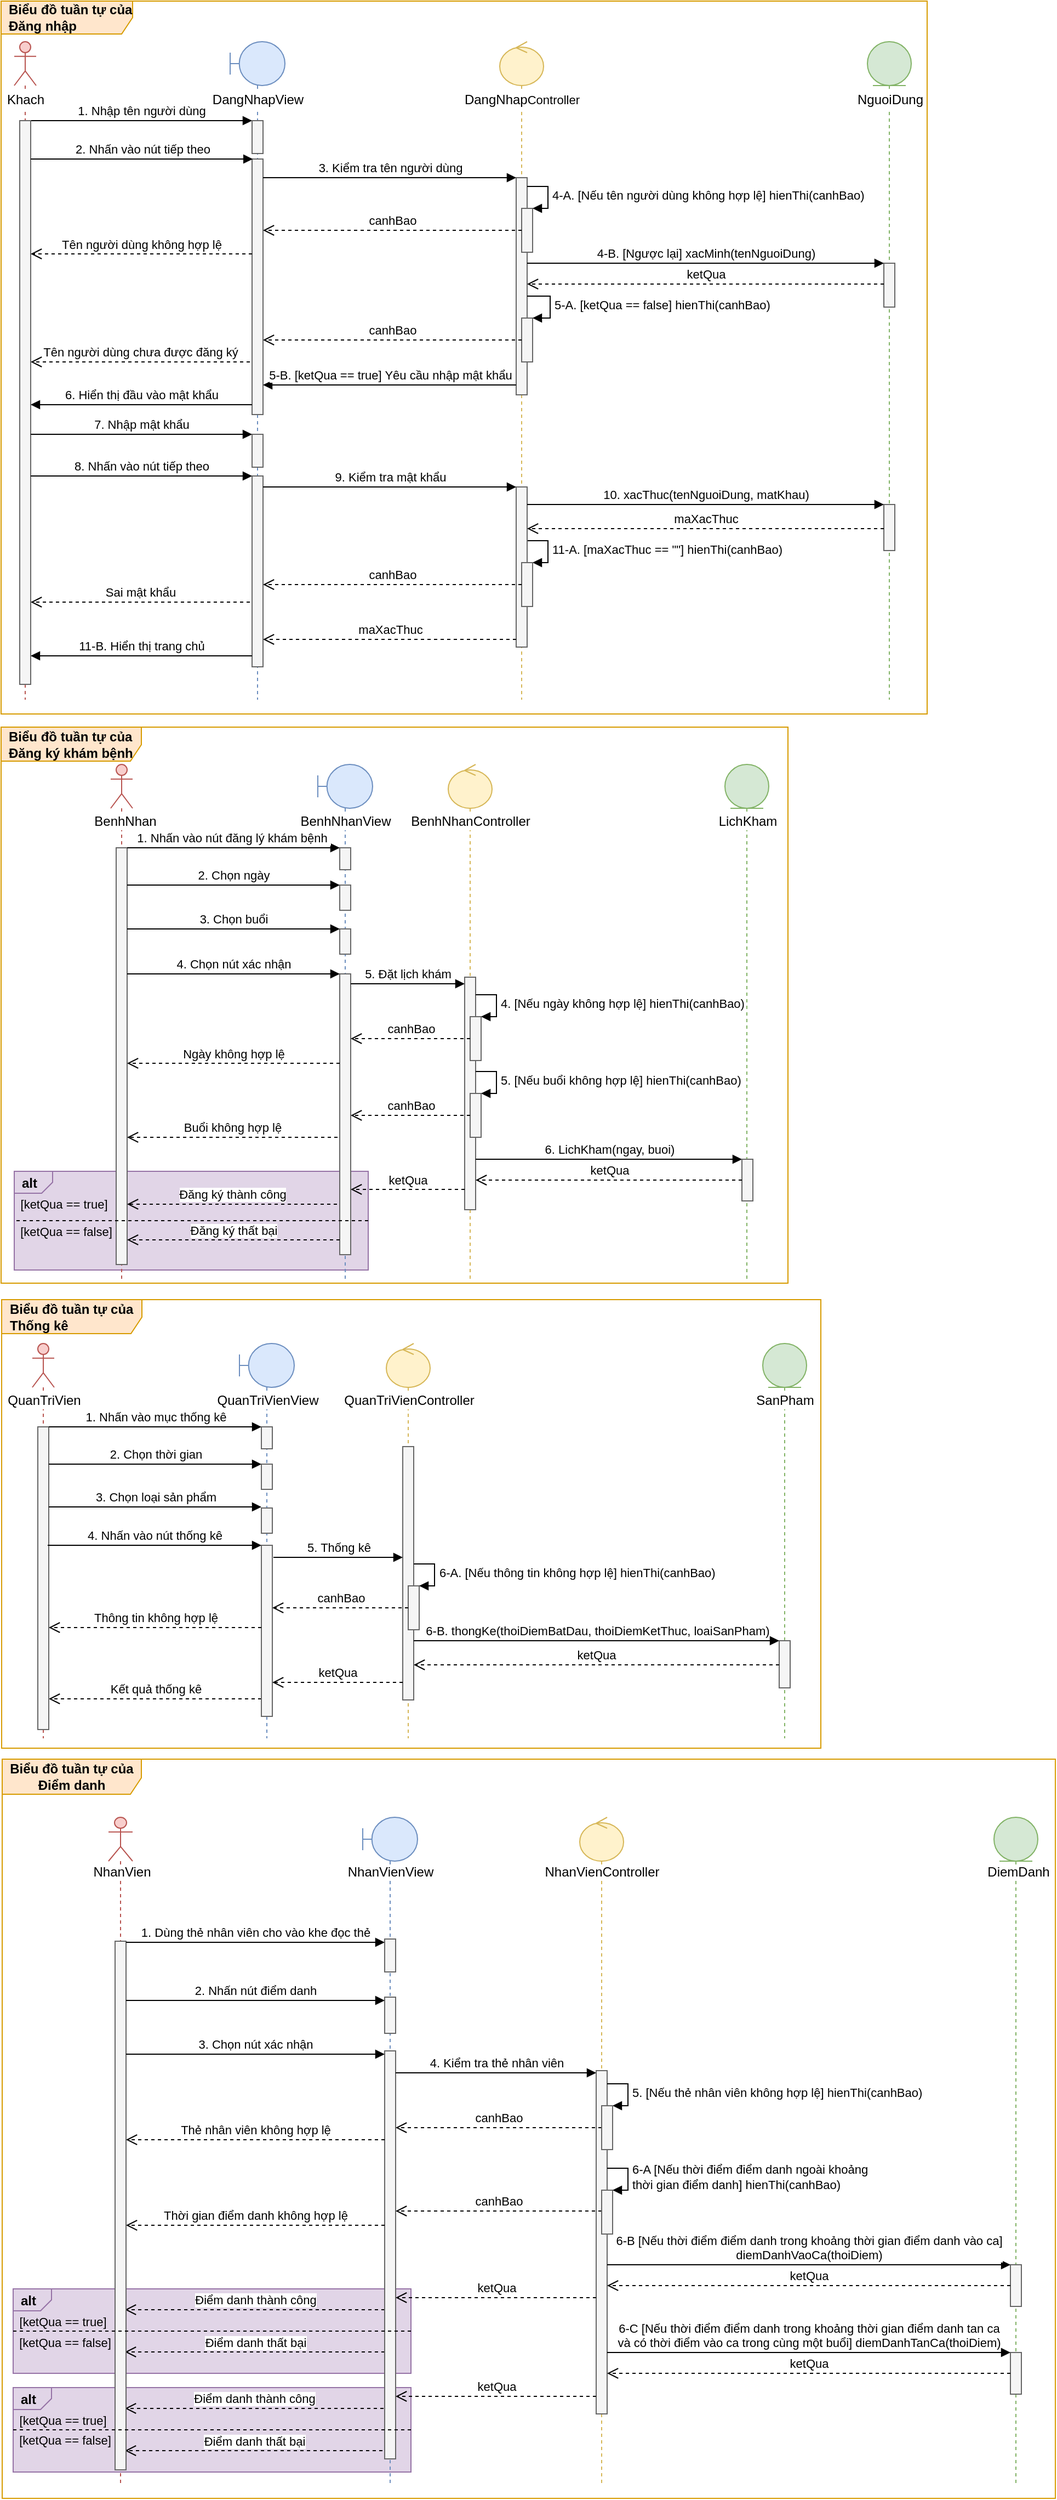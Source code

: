 <mxfile>
    <diagram id="HbIQ4a5Xoo7APK2fww8G" name="Sequence">
        <mxGraphModel dx="1205" dy="343" grid="0" gridSize="10" guides="1" tooltips="1" connect="1" arrows="1" fold="1" page="0" pageScale="1" pageWidth="827" pageHeight="1169" math="0" shadow="0">
            <root>
                <mxCell id="djXMddFxfdRg93dInKg0-0"/>
                <mxCell id="djXMddFxfdRg93dInKg0-1" parent="djXMddFxfdRg93dInKg0-0"/>
                <mxCell id="30" value="&lt;b&gt;Biểu đồ tuần tự của Điểm danh&lt;/b&gt;" style="shape=umlFrame;whiteSpace=wrap;html=1;width=127;height=32;fillColor=#ffe6cc;strokeColor=#d79b00;" parent="djXMddFxfdRg93dInKg0-1" vertex="1">
                    <mxGeometry x="-112" y="1649" width="961" height="674" as="geometry"/>
                </mxCell>
                <mxCell id="71" value="alt" style="strokeColor=#9673a6;fillColor=#e1d5e7;html=1;shape=mxgraph.sysml.package;labelX=35;fontStyle=1;align=left;verticalAlign=top;spacingLeft=5;spacingTop=-3;labelBackgroundColor=none;" parent="djXMddFxfdRg93dInKg0-1" vertex="1">
                    <mxGeometry x="-102" y="2222" width="363" height="77" as="geometry"/>
                </mxCell>
                <mxCell id="72" value="&lt;div style=&quot;text-align: left&quot;&gt;Điểm danh thành công&lt;/div&gt;" style="html=1;verticalAlign=bottom;endArrow=open;dashed=1;endSize=8;" parent="djXMddFxfdRg93dInKg0-1" edge="1">
                    <mxGeometry relative="1" as="geometry">
                        <mxPoint x="236" y="2241" as="sourcePoint"/>
                        <mxPoint y="2241" as="targetPoint"/>
                    </mxGeometry>
                </mxCell>
                <mxCell id="74" value="&lt;span style=&quot;text-align: left&quot;&gt;Điểm danh&lt;/span&gt;&lt;span style=&quot;text-align: left&quot;&gt;&amp;nbsp;thất bại&lt;/span&gt;&lt;span style=&quot;text-align: left&quot;&gt;&lt;br&gt;&lt;/span&gt;" style="html=1;verticalAlign=bottom;endArrow=open;dashed=1;endSize=8;" parent="djXMddFxfdRg93dInKg0-1" edge="1">
                    <mxGeometry relative="1" as="geometry">
                        <mxPoint x="235" y="2279.5" as="sourcePoint"/>
                        <mxPoint y="2279.5" as="targetPoint"/>
                    </mxGeometry>
                </mxCell>
                <mxCell id="64" value="alt" style="strokeColor=#9673a6;fillColor=#e1d5e7;html=1;shape=mxgraph.sysml.package;labelX=35;fontStyle=1;align=left;verticalAlign=top;spacingLeft=5;spacingTop=-3;labelBackgroundColor=none;" parent="djXMddFxfdRg93dInKg0-1" vertex="1">
                    <mxGeometry x="-102" y="2132" width="363" height="77" as="geometry"/>
                </mxCell>
                <mxCell id="65" value="&lt;div style=&quot;text-align: left&quot;&gt;Điểm danh thành công&lt;/div&gt;" style="html=1;verticalAlign=bottom;endArrow=open;dashed=1;endSize=8;" parent="djXMddFxfdRg93dInKg0-1" edge="1">
                    <mxGeometry relative="1" as="geometry">
                        <mxPoint x="237" y="2151" as="sourcePoint"/>
                        <mxPoint y="2151" as="targetPoint"/>
                    </mxGeometry>
                </mxCell>
                <mxCell id="68" value="&lt;span style=&quot;text-align: left&quot;&gt;Điểm danh&lt;/span&gt;&lt;span style=&quot;text-align: left&quot;&gt;&amp;nbsp;thất bại&lt;/span&gt;&lt;span style=&quot;text-align: left&quot;&gt;&lt;br&gt;&lt;/span&gt;" style="html=1;verticalAlign=bottom;endArrow=open;dashed=1;endSize=8;" parent="djXMddFxfdRg93dInKg0-1" edge="1">
                    <mxGeometry relative="1" as="geometry">
                        <mxPoint x="237" y="2189.5" as="sourcePoint"/>
                        <mxPoint y="2189.5" as="targetPoint"/>
                    </mxGeometry>
                </mxCell>
                <mxCell id="djXMddFxfdRg93dInKg0-3" value="&lt;b&gt;Biểu đồ tuần tự của Đăng nhập&lt;/b&gt;" style="shape=umlFrame;whiteSpace=wrap;html=1;width=120;height=30;boundedLbl=1;verticalAlign=middle;align=left;spacingLeft=5;fillColor=#ffe6cc;strokeColor=#d79b00;" parent="djXMddFxfdRg93dInKg0-1" vertex="1">
                    <mxGeometry x="-113" y="46" width="845" height="650" as="geometry"/>
                </mxCell>
                <mxCell id="djXMddFxfdRg93dInKg0-4" value="" style="shape=umlLifeline;participant=umlControl;perimeter=lifelinePerimeter;whiteSpace=wrap;html=1;container=1;collapsible=0;recursiveResize=0;verticalAlign=top;spacingTop=36;outlineConnect=0;fillColor=#fff2cc;strokeColor=#d6b656;" parent="djXMddFxfdRg93dInKg0-1" vertex="1">
                    <mxGeometry x="342" y="83" width="40" height="600" as="geometry"/>
                </mxCell>
                <mxCell id="djXMddFxfdRg93dInKg0-5" value="11-A. [maXacThuc == &quot;&quot;] hienThi(canhBao)" style="edgeStyle=orthogonalEdgeStyle;html=1;align=left;spacingLeft=2;endArrow=block;rounded=0;entryX=1;entryY=0;" parent="djXMddFxfdRg93dInKg0-4" target="djXMddFxfdRg93dInKg0-7" edge="1">
                    <mxGeometry relative="1" as="geometry">
                        <mxPoint x="25" y="455" as="sourcePoint"/>
                        <Array as="points">
                            <mxPoint x="44" y="455"/>
                            <mxPoint x="44" y="475"/>
                        </Array>
                    </mxGeometry>
                </mxCell>
                <mxCell id="djXMddFxfdRg93dInKg0-6" value="" style="html=1;points=[];perimeter=orthogonalPerimeter;fillColor=#f5f5f5;strokeColor=#666666;fontColor=#333333;" parent="djXMddFxfdRg93dInKg0-4" vertex="1">
                    <mxGeometry x="15" y="406" width="10" height="146" as="geometry"/>
                </mxCell>
                <mxCell id="djXMddFxfdRg93dInKg0-7" value="" style="html=1;points=[];perimeter=orthogonalPerimeter;labelBackgroundColor=#FFFFFF;fillColor=#f5f5f5;strokeColor=#666666;fontColor=#333333;" parent="djXMddFxfdRg93dInKg0-4" vertex="1">
                    <mxGeometry x="20" y="475" width="10" height="40" as="geometry"/>
                </mxCell>
                <mxCell id="djXMddFxfdRg93dInKg0-8" value="" style="shape=umlLifeline;participant=umlBoundary;perimeter=lifelinePerimeter;whiteSpace=wrap;html=1;container=1;collapsible=0;recursiveResize=0;verticalAlign=top;spacingTop=36;outlineConnect=0;fillColor=#dae8fc;strokeColor=#6c8ebf;" parent="djXMddFxfdRg93dInKg0-1" vertex="1">
                    <mxGeometry x="96" y="83" width="50" height="600" as="geometry"/>
                </mxCell>
                <mxCell id="djXMddFxfdRg93dInKg0-9" value="" style="html=1;points=[];perimeter=orthogonalPerimeter;fillColor=#f5f5f5;strokeColor=#666666;fontColor=#333333;" parent="djXMddFxfdRg93dInKg0-8" vertex="1">
                    <mxGeometry x="20" y="107" width="10" height="233" as="geometry"/>
                </mxCell>
                <mxCell id="djXMddFxfdRg93dInKg0-10" value="" style="html=1;points=[];perimeter=orthogonalPerimeter;fillColor=#f5f5f5;strokeColor=#666666;fontColor=#333333;" parent="djXMddFxfdRg93dInKg0-8" vertex="1">
                    <mxGeometry x="20" y="396" width="10" height="174" as="geometry"/>
                </mxCell>
                <mxCell id="djXMddFxfdRg93dInKg0-11" value="" style="shape=umlLifeline;participant=umlActor;perimeter=lifelinePerimeter;whiteSpace=wrap;html=1;container=1;collapsible=0;recursiveResize=0;verticalAlign=top;spacingTop=36;outlineConnect=0;fillColor=#f8cecc;strokeColor=#b85450;" parent="djXMddFxfdRg93dInKg0-1" vertex="1">
                    <mxGeometry x="-101" y="83" width="20" height="600" as="geometry"/>
                </mxCell>
                <mxCell id="djXMddFxfdRg93dInKg0-12" value="" style="shape=umlLifeline;participant=umlEntity;perimeter=lifelinePerimeter;whiteSpace=wrap;html=1;container=1;collapsible=0;recursiveResize=0;verticalAlign=top;spacingTop=36;outlineConnect=0;fillColor=#d5e8d4;strokeColor=#82b366;" parent="djXMddFxfdRg93dInKg0-1" vertex="1">
                    <mxGeometry x="677.5" y="83" width="40" height="600" as="geometry"/>
                </mxCell>
                <mxCell id="djXMddFxfdRg93dInKg0-13" value="" style="html=1;points=[];perimeter=orthogonalPerimeter;fillColor=#f5f5f5;strokeColor=#666666;fontColor=#333333;" parent="djXMddFxfdRg93dInKg0-1" vertex="1">
                    <mxGeometry x="357" y="207" width="10" height="198" as="geometry"/>
                </mxCell>
                <mxCell id="djXMddFxfdRg93dInKg0-14" value="Khach" style="text;html=1;align=center;verticalAlign=middle;resizable=0;points=[];autosize=1;strokeColor=none;labelBackgroundColor=#FFFFFF;" parent="djXMddFxfdRg93dInKg0-1" vertex="1">
                    <mxGeometry x="-113" y="127" width="44" height="18" as="geometry"/>
                </mxCell>
                <mxCell id="djXMddFxfdRg93dInKg0-15" value="DangNhapView" style="text;html=1;align=center;verticalAlign=middle;resizable=0;points=[];autosize=1;strokeColor=none;labelBackgroundColor=#FFFFFF;" parent="djXMddFxfdRg93dInKg0-1" vertex="1">
                    <mxGeometry x="74.5" y="127" width="93" height="18" as="geometry"/>
                </mxCell>
                <mxCell id="djXMddFxfdRg93dInKg0-16" value="NguoiDung" style="text;html=1;align=center;verticalAlign=middle;resizable=0;points=[];autosize=1;strokeColor=none;labelBackgroundColor=#FFFFFF;" parent="djXMddFxfdRg93dInKg0-1" vertex="1">
                    <mxGeometry x="662.5" y="127" width="70" height="18" as="geometry"/>
                </mxCell>
                <mxCell id="djXMddFxfdRg93dInKg0-17" value="" style="html=1;points=[];perimeter=orthogonalPerimeter;fillColor=#f5f5f5;strokeColor=#666666;fontColor=#333333;" parent="djXMddFxfdRg93dInKg0-1" vertex="1">
                    <mxGeometry x="692.5" y="285" width="10" height="40" as="geometry"/>
                </mxCell>
                <mxCell id="djXMddFxfdRg93dInKg0-18" value="1. Nhập tên người dùng" style="html=1;verticalAlign=bottom;endArrow=block;" parent="djXMddFxfdRg93dInKg0-1" source="djXMddFxfdRg93dInKg0-22" edge="1">
                    <mxGeometry width="80" relative="1" as="geometry">
                        <mxPoint x="-86.62" y="155" as="sourcePoint"/>
                        <mxPoint x="116" y="155" as="targetPoint"/>
                    </mxGeometry>
                </mxCell>
                <mxCell id="djXMddFxfdRg93dInKg0-19" value="DangNhap&lt;span style=&quot;font-size: 11px&quot;&gt;Controller&lt;/span&gt;" style="text;html=1;align=center;verticalAlign=middle;resizable=0;points=[];autosize=1;strokeColor=none;labelBackgroundColor=#FFFFFF;" parent="djXMddFxfdRg93dInKg0-1" vertex="1">
                    <mxGeometry x="304.5" y="126.5" width="115" height="19" as="geometry"/>
                </mxCell>
                <mxCell id="djXMddFxfdRg93dInKg0-20" value="" style="html=1;points=[];perimeter=orthogonalPerimeter;fillColor=#f5f5f5;strokeColor=#666666;fontColor=#333333;" parent="djXMddFxfdRg93dInKg0-1" vertex="1">
                    <mxGeometry x="116" y="155" width="10" height="30" as="geometry"/>
                </mxCell>
                <mxCell id="djXMddFxfdRg93dInKg0-21" value="3. Kiểm tra tên người dùng" style="html=1;verticalAlign=bottom;endArrow=block;" parent="djXMddFxfdRg93dInKg0-1" target="djXMddFxfdRg93dInKg0-13" edge="1">
                    <mxGeometry width="80" relative="1" as="geometry">
                        <mxPoint x="126" y="207" as="sourcePoint"/>
                        <mxPoint x="330" y="207" as="targetPoint"/>
                        <Array as="points">
                            <mxPoint x="169" y="207"/>
                        </Array>
                    </mxGeometry>
                </mxCell>
                <mxCell id="djXMddFxfdRg93dInKg0-22" value="" style="html=1;points=[];perimeter=orthogonalPerimeter;fillColor=#f5f5f5;strokeColor=#666666;fontColor=#333333;" parent="djXMddFxfdRg93dInKg0-1" vertex="1">
                    <mxGeometry x="-96" y="155" width="10" height="514" as="geometry"/>
                </mxCell>
                <mxCell id="djXMddFxfdRg93dInKg0-23" value="2. Nhấn vào nút&amp;nbsp;tiếp theo" style="html=1;verticalAlign=bottom;endArrow=block;" parent="djXMddFxfdRg93dInKg0-1" edge="1">
                    <mxGeometry width="80" relative="1" as="geometry">
                        <mxPoint x="-86" y="190" as="sourcePoint"/>
                        <mxPoint x="116.62" y="190" as="targetPoint"/>
                    </mxGeometry>
                </mxCell>
                <mxCell id="djXMddFxfdRg93dInKg0-24" value="4-B. [Ngược lại] xacMinh(tenNguoiDung)" style="html=1;verticalAlign=bottom;endArrow=block;" parent="djXMddFxfdRg93dInKg0-1" source="djXMddFxfdRg93dInKg0-13" target="djXMddFxfdRg93dInKg0-17" edge="1">
                    <mxGeometry width="80" relative="1" as="geometry">
                        <mxPoint x="350" y="285" as="sourcePoint"/>
                        <mxPoint x="554" y="285" as="targetPoint"/>
                        <Array as="points">
                            <mxPoint x="393" y="285"/>
                        </Array>
                    </mxGeometry>
                </mxCell>
                <mxCell id="djXMddFxfdRg93dInKg0-25" value="" style="html=1;points=[];perimeter=orthogonalPerimeter;labelBackgroundColor=#FFFFFF;fillColor=#f5f5f5;strokeColor=#666666;fontColor=#333333;" parent="djXMddFxfdRg93dInKg0-1" vertex="1">
                    <mxGeometry x="362" y="235" width="10" height="40" as="geometry"/>
                </mxCell>
                <mxCell id="djXMddFxfdRg93dInKg0-26" value="4-A. [Nếu tên người dùng không hợp lệ] hienThi(canhBao)" style="edgeStyle=orthogonalEdgeStyle;html=1;align=left;spacingLeft=2;endArrow=block;rounded=0;entryX=1;entryY=0;" parent="djXMddFxfdRg93dInKg0-1" target="djXMddFxfdRg93dInKg0-25" edge="1">
                    <mxGeometry relative="1" as="geometry">
                        <mxPoint x="367" y="215" as="sourcePoint"/>
                        <Array as="points">
                            <mxPoint x="386" y="215"/>
                            <mxPoint x="386" y="235"/>
                        </Array>
                    </mxGeometry>
                </mxCell>
                <mxCell id="djXMddFxfdRg93dInKg0-27" value="&lt;span style=&quot;text-align: left&quot;&gt;Tên người dùng không hợp lệ&lt;/span&gt;" style="html=1;verticalAlign=bottom;endArrow=open;dashed=1;endSize=8;" parent="djXMddFxfdRg93dInKg0-1" edge="1">
                    <mxGeometry relative="1" as="geometry">
                        <mxPoint x="116" y="276.5" as="sourcePoint"/>
                        <mxPoint x="-86" y="276.5" as="targetPoint"/>
                    </mxGeometry>
                </mxCell>
                <mxCell id="djXMddFxfdRg93dInKg0-28" value="&lt;span style=&quot;text-align: left&quot;&gt;canhBao&lt;/span&gt;" style="html=1;verticalAlign=bottom;endArrow=open;dashed=1;endSize=8;" parent="djXMddFxfdRg93dInKg0-1" source="djXMddFxfdRg93dInKg0-25" target="djXMddFxfdRg93dInKg0-9" edge="1">
                    <mxGeometry relative="1" as="geometry">
                        <mxPoint x="335" y="266" as="sourcePoint"/>
                        <mxPoint x="126" y="266" as="targetPoint"/>
                        <Array as="points"/>
                    </mxGeometry>
                </mxCell>
                <mxCell id="djXMddFxfdRg93dInKg0-29" value="ketQua" style="html=1;verticalAlign=bottom;endArrow=open;dashed=1;endSize=8;" parent="djXMddFxfdRg93dInKg0-1" target="djXMddFxfdRg93dInKg0-13" edge="1">
                    <mxGeometry relative="1" as="geometry">
                        <mxPoint x="692.5" y="304" as="sourcePoint"/>
                        <mxPoint x="350" y="304" as="targetPoint"/>
                        <Array as="points">
                            <mxPoint x="445.5" y="304"/>
                        </Array>
                    </mxGeometry>
                </mxCell>
                <mxCell id="djXMddFxfdRg93dInKg0-30" value="" style="html=1;points=[];perimeter=orthogonalPerimeter;labelBackgroundColor=#FFFFFF;fillColor=#f5f5f5;strokeColor=#666666;fontColor=#333333;" parent="djXMddFxfdRg93dInKg0-1" vertex="1">
                    <mxGeometry x="362" y="335" width="10" height="40" as="geometry"/>
                </mxCell>
                <mxCell id="djXMddFxfdRg93dInKg0-31" value="5-A. [&lt;span style=&quot;text-align: center&quot;&gt;ketQua == false&lt;/span&gt;] hienThi(canhBao)" style="edgeStyle=orthogonalEdgeStyle;html=1;align=left;spacingLeft=2;endArrow=block;rounded=0;entryX=1;entryY=0;" parent="djXMddFxfdRg93dInKg0-1" target="djXMddFxfdRg93dInKg0-30" edge="1">
                    <mxGeometry relative="1" as="geometry">
                        <mxPoint x="367" y="315" as="sourcePoint"/>
                        <Array as="points">
                            <mxPoint x="388" y="315"/>
                            <mxPoint x="388" y="335"/>
                        </Array>
                    </mxGeometry>
                </mxCell>
                <mxCell id="djXMddFxfdRg93dInKg0-32" value="&lt;span style=&quot;text-align: left&quot;&gt;canhBao&lt;/span&gt;" style="html=1;verticalAlign=bottom;endArrow=open;dashed=1;endSize=8;" parent="djXMddFxfdRg93dInKg0-1" source="djXMddFxfdRg93dInKg0-30" target="djXMddFxfdRg93dInKg0-9" edge="1">
                    <mxGeometry relative="1" as="geometry">
                        <mxPoint x="335" y="365" as="sourcePoint"/>
                        <mxPoint x="126" y="365" as="targetPoint"/>
                    </mxGeometry>
                </mxCell>
                <mxCell id="djXMddFxfdRg93dInKg0-33" value="5-B. [ketQua == true] Yêu cầu nhập mật khẩu" style="html=1;verticalAlign=bottom;endArrow=block;" parent="djXMddFxfdRg93dInKg0-1" source="djXMddFxfdRg93dInKg0-13" edge="1">
                    <mxGeometry width="80" relative="1" as="geometry">
                        <mxPoint x="330" y="396" as="sourcePoint"/>
                        <mxPoint x="126" y="396" as="targetPoint"/>
                        <Array as="points">
                            <mxPoint x="169" y="396"/>
                        </Array>
                    </mxGeometry>
                </mxCell>
                <mxCell id="djXMddFxfdRg93dInKg0-34" value="6. Hiển thị đầu vào mật khẩu" style="html=1;verticalAlign=bottom;endArrow=block;" parent="djXMddFxfdRg93dInKg0-1" edge="1">
                    <mxGeometry width="80" relative="1" as="geometry">
                        <mxPoint x="116" y="414" as="sourcePoint"/>
                        <mxPoint x="-86" y="414" as="targetPoint"/>
                        <Array as="points">
                            <mxPoint x="-45" y="414"/>
                        </Array>
                    </mxGeometry>
                </mxCell>
                <mxCell id="djXMddFxfdRg93dInKg0-35" value="&lt;span style=&quot;text-align: left&quot;&gt;Tên người dùng chưa được đăng ký&lt;/span&gt;" style="html=1;verticalAlign=bottom;endArrow=open;dashed=1;endSize=8;" parent="djXMddFxfdRg93dInKg0-1" edge="1">
                    <mxGeometry relative="1" as="geometry">
                        <mxPoint x="114" y="375" as="sourcePoint"/>
                        <mxPoint x="-86" y="375" as="targetPoint"/>
                    </mxGeometry>
                </mxCell>
                <mxCell id="djXMddFxfdRg93dInKg0-36" value="8. Nhấn vào nút&amp;nbsp;tiếp theo" style="html=1;verticalAlign=bottom;endArrow=block;" parent="djXMddFxfdRg93dInKg0-1" target="djXMddFxfdRg93dInKg0-10" edge="1">
                    <mxGeometry width="80" relative="1" as="geometry">
                        <mxPoint x="-86" y="479" as="sourcePoint"/>
                        <mxPoint x="116.62" y="479" as="targetPoint"/>
                    </mxGeometry>
                </mxCell>
                <mxCell id="djXMddFxfdRg93dInKg0-37" value="" style="html=1;points=[];perimeter=orthogonalPerimeter;fillColor=#f5f5f5;strokeColor=#666666;fontColor=#333333;" parent="djXMddFxfdRg93dInKg0-1" vertex="1">
                    <mxGeometry x="116" y="441" width="10" height="30" as="geometry"/>
                </mxCell>
                <mxCell id="djXMddFxfdRg93dInKg0-38" value="7. Nhập mật khẩu" style="html=1;verticalAlign=bottom;endArrow=block;" parent="djXMddFxfdRg93dInKg0-1" source="djXMddFxfdRg93dInKg0-22" target="djXMddFxfdRg93dInKg0-37" edge="1">
                    <mxGeometry width="80" relative="1" as="geometry">
                        <mxPoint x="-76" y="491" as="sourcePoint"/>
                        <mxPoint x="85" y="456" as="targetPoint"/>
                    </mxGeometry>
                </mxCell>
                <mxCell id="djXMddFxfdRg93dInKg0-39" value="9. Kiểm tra mật khẩu" style="html=1;verticalAlign=bottom;endArrow=block;" parent="djXMddFxfdRg93dInKg0-1" target="djXMddFxfdRg93dInKg0-6" edge="1">
                    <mxGeometry width="80" relative="1" as="geometry">
                        <mxPoint x="126" y="489" as="sourcePoint"/>
                        <mxPoint x="340" y="489" as="targetPoint"/>
                        <Array as="points">
                            <mxPoint x="169" y="489"/>
                        </Array>
                    </mxGeometry>
                </mxCell>
                <mxCell id="djXMddFxfdRg93dInKg0-40" value="&lt;span style=&quot;text-align: left&quot;&gt;Sai mật khẩu&lt;/span&gt;" style="html=1;verticalAlign=bottom;endArrow=open;dashed=1;endSize=8;" parent="djXMddFxfdRg93dInKg0-1" edge="1">
                    <mxGeometry relative="1" as="geometry">
                        <mxPoint x="114" y="594" as="sourcePoint"/>
                        <mxPoint x="-86" y="594" as="targetPoint"/>
                    </mxGeometry>
                </mxCell>
                <mxCell id="djXMddFxfdRg93dInKg0-41" value="" style="html=1;points=[];perimeter=orthogonalPerimeter;fillColor=#f5f5f5;strokeColor=#666666;fontColor=#333333;" parent="djXMddFxfdRg93dInKg0-1" vertex="1">
                    <mxGeometry x="692.5" y="505" width="10" height="42" as="geometry"/>
                </mxCell>
                <mxCell id="djXMddFxfdRg93dInKg0-42" value="10. xacThuc(tenNguoiDung, matKhau)" style="html=1;verticalAlign=bottom;endArrow=block;" parent="djXMddFxfdRg93dInKg0-1" source="djXMddFxfdRg93dInKg0-6" target="djXMddFxfdRg93dInKg0-41" edge="1">
                    <mxGeometry width="80" relative="1" as="geometry">
                        <mxPoint x="350" y="505" as="sourcePoint"/>
                        <mxPoint x="564" y="505" as="targetPoint"/>
                        <Array as="points">
                            <mxPoint x="393" y="505"/>
                        </Array>
                    </mxGeometry>
                </mxCell>
                <mxCell id="djXMddFxfdRg93dInKg0-43" value="maXacThuc" style="html=1;verticalAlign=bottom;endArrow=open;dashed=1;endSize=8;" parent="djXMddFxfdRg93dInKg0-1" source="djXMddFxfdRg93dInKg0-41" target="djXMddFxfdRg93dInKg0-6" edge="1">
                    <mxGeometry relative="1" as="geometry">
                        <mxPoint x="692.5" y="527" as="sourcePoint"/>
                        <mxPoint x="350" y="527" as="targetPoint"/>
                        <Array as="points">
                            <mxPoint x="445.5" y="527"/>
                        </Array>
                    </mxGeometry>
                </mxCell>
                <mxCell id="djXMddFxfdRg93dInKg0-44" value="&lt;span style=&quot;text-align: left&quot;&gt;canhBao&lt;/span&gt;" style="html=1;verticalAlign=bottom;endArrow=open;dashed=1;endSize=8;" parent="djXMddFxfdRg93dInKg0-1" source="djXMddFxfdRg93dInKg0-7" target="djXMddFxfdRg93dInKg0-10" edge="1">
                    <mxGeometry relative="1" as="geometry">
                        <mxPoint x="345" y="587" as="sourcePoint"/>
                        <mxPoint x="126" y="587" as="targetPoint"/>
                    </mxGeometry>
                </mxCell>
                <mxCell id="djXMddFxfdRg93dInKg0-45" value="&lt;span style=&quot;text-align: left&quot;&gt;maXacThuc&lt;/span&gt;" style="html=1;verticalAlign=bottom;endArrow=open;dashed=1;endSize=8;" parent="djXMddFxfdRg93dInKg0-1" source="djXMddFxfdRg93dInKg0-6" edge="1">
                    <mxGeometry relative="1" as="geometry">
                        <mxPoint x="340" y="628" as="sourcePoint"/>
                        <mxPoint x="126" y="628" as="targetPoint"/>
                        <Array as="points">
                            <mxPoint x="258" y="628"/>
                        </Array>
                    </mxGeometry>
                </mxCell>
                <mxCell id="djXMddFxfdRg93dInKg0-46" value="11-B.&amp;nbsp;&lt;span style=&quot;text-align: left&quot;&gt;Hiển thị trang chủ&lt;/span&gt;" style="html=1;verticalAlign=bottom;endArrow=block;" parent="djXMddFxfdRg93dInKg0-1" source="djXMddFxfdRg93dInKg0-10" target="djXMddFxfdRg93dInKg0-22" edge="1">
                    <mxGeometry width="80" relative="1" as="geometry">
                        <mxPoint x="116" y="643" as="sourcePoint"/>
                        <mxPoint x="-86" y="643" as="targetPoint"/>
                        <Array as="points">
                            <mxPoint x="-45" y="643"/>
                        </Array>
                    </mxGeometry>
                </mxCell>
                <mxCell id="djXMddFxfdRg93dInKg0-47" value="&lt;b&gt;Biểu đồ tuần tự của Đăng ký khám bệnh&lt;/b&gt;" style="shape=umlFrame;whiteSpace=wrap;html=1;width=128;height=31;boundedLbl=1;verticalAlign=middle;align=left;spacingLeft=5;fillColor=#ffe6cc;strokeColor=#d79b00;" parent="djXMddFxfdRg93dInKg0-1" vertex="1">
                    <mxGeometry x="-113" y="708" width="718" height="507" as="geometry"/>
                </mxCell>
                <mxCell id="djXMddFxfdRg93dInKg0-48" value="alt" style="strokeColor=#9673a6;fillColor=#e1d5e7;html=1;shape=mxgraph.sysml.package;labelX=35;fontStyle=1;align=left;verticalAlign=top;spacingLeft=5;spacingTop=-3;labelBackgroundColor=none;" parent="djXMddFxfdRg93dInKg0-1" vertex="1">
                    <mxGeometry x="-101" y="1113" width="323" height="90" as="geometry"/>
                </mxCell>
                <mxCell id="djXMddFxfdRg93dInKg0-49" value="" style="shape=umlLifeline;participant=umlActor;perimeter=lifelinePerimeter;whiteSpace=wrap;html=1;container=1;collapsible=0;recursiveResize=0;verticalAlign=top;spacingTop=36;outlineConnect=0;fillColor=#f8cecc;strokeColor=#b85450;" parent="djXMddFxfdRg93dInKg0-1" vertex="1">
                    <mxGeometry x="-13" y="742" width="20" height="470" as="geometry"/>
                </mxCell>
                <mxCell id="djXMddFxfdRg93dInKg0-50" value="" style="html=1;points=[];perimeter=orthogonalPerimeter;fillColor=#f5f5f5;strokeColor=#666666;fontColor=#333333;" parent="djXMddFxfdRg93dInKg0-49" vertex="1">
                    <mxGeometry x="5" y="76" width="10" height="380" as="geometry"/>
                </mxCell>
                <mxCell id="djXMddFxfdRg93dInKg0-51" value="" style="shape=umlLifeline;participant=umlBoundary;perimeter=lifelinePerimeter;whiteSpace=wrap;html=1;container=1;collapsible=0;recursiveResize=0;verticalAlign=top;spacingTop=36;outlineConnect=0;fillColor=#dae8fc;strokeColor=#6c8ebf;" parent="djXMddFxfdRg93dInKg0-1" vertex="1">
                    <mxGeometry x="176" y="742" width="50" height="470" as="geometry"/>
                </mxCell>
                <mxCell id="djXMddFxfdRg93dInKg0-52" value="" style="html=1;points=[];perimeter=orthogonalPerimeter;fillColor=#f5f5f5;strokeColor=#666666;fontColor=#333333;" parent="djXMddFxfdRg93dInKg0-51" vertex="1">
                    <mxGeometry x="20" y="76" width="10" height="20" as="geometry"/>
                </mxCell>
                <mxCell id="djXMddFxfdRg93dInKg0-53" value="" style="html=1;points=[];perimeter=orthogonalPerimeter;fillColor=#f5f5f5;strokeColor=#666666;fontColor=#333333;" parent="djXMddFxfdRg93dInKg0-51" vertex="1">
                    <mxGeometry x="20" y="110" width="10" height="23" as="geometry"/>
                </mxCell>
                <mxCell id="djXMddFxfdRg93dInKg0-54" value="" style="html=1;points=[];perimeter=orthogonalPerimeter;fillColor=#f5f5f5;strokeColor=#666666;fontColor=#333333;" parent="djXMddFxfdRg93dInKg0-51" vertex="1">
                    <mxGeometry x="20" y="150" width="10" height="23" as="geometry"/>
                </mxCell>
                <mxCell id="djXMddFxfdRg93dInKg0-55" value="" style="html=1;points=[];perimeter=orthogonalPerimeter;fillColor=#f5f5f5;strokeColor=#666666;fontColor=#333333;" parent="djXMddFxfdRg93dInKg0-51" vertex="1">
                    <mxGeometry x="20" y="191" width="10" height="256" as="geometry"/>
                </mxCell>
                <mxCell id="djXMddFxfdRg93dInKg0-56" value="" style="shape=umlLifeline;participant=umlControl;perimeter=lifelinePerimeter;whiteSpace=wrap;html=1;container=1;collapsible=0;recursiveResize=0;verticalAlign=top;spacingTop=36;outlineConnect=0;fillColor=#fff2cc;strokeColor=#d6b656;" parent="djXMddFxfdRg93dInKg0-1" vertex="1">
                    <mxGeometry x="295" y="742" width="40" height="470" as="geometry"/>
                </mxCell>
                <mxCell id="djXMddFxfdRg93dInKg0-57" value="" style="html=1;points=[];perimeter=orthogonalPerimeter;fillColor=#f5f5f5;strokeColor=#666666;fontColor=#333333;" parent="djXMddFxfdRg93dInKg0-56" vertex="1">
                    <mxGeometry x="15" y="194" width="10" height="212" as="geometry"/>
                </mxCell>
                <mxCell id="djXMddFxfdRg93dInKg0-58" value="" style="shape=umlLifeline;participant=umlEntity;perimeter=lifelinePerimeter;whiteSpace=wrap;html=1;container=1;collapsible=0;recursiveResize=0;verticalAlign=top;spacingTop=36;outlineConnect=0;fillColor=#d5e8d4;strokeColor=#82b366;" parent="djXMddFxfdRg93dInKg0-1" vertex="1">
                    <mxGeometry x="547.5" y="742" width="40" height="470" as="geometry"/>
                </mxCell>
                <mxCell id="djXMddFxfdRg93dInKg0-59" value="1. Nhấn vào nút đăng lý khám bệnh&amp;nbsp;" style="html=1;verticalAlign=bottom;endArrow=block;" parent="djXMddFxfdRg93dInKg0-1" source="djXMddFxfdRg93dInKg0-50" edge="1">
                    <mxGeometry width="80" relative="1" as="geometry">
                        <mxPoint x="5" y="818" as="sourcePoint"/>
                        <mxPoint x="196" y="818" as="targetPoint"/>
                    </mxGeometry>
                </mxCell>
                <mxCell id="djXMddFxfdRg93dInKg0-60" value="BenhNhan" style="text;html=1;align=center;verticalAlign=middle;resizable=0;points=[];autosize=1;strokeColor=none;labelBackgroundColor=#FFFFFF;" parent="djXMddFxfdRg93dInKg0-1" vertex="1">
                    <mxGeometry x="-33" y="785" width="66" height="18" as="geometry"/>
                </mxCell>
                <mxCell id="djXMddFxfdRg93dInKg0-61" value="BenhNhanView" style="text;html=1;align=center;verticalAlign=middle;resizable=0;points=[];autosize=1;strokeColor=none;labelBackgroundColor=#FFFFFF;" parent="djXMddFxfdRg93dInKg0-1" vertex="1">
                    <mxGeometry x="154.5" y="785" width="93" height="18" as="geometry"/>
                </mxCell>
                <mxCell id="djXMddFxfdRg93dInKg0-62" value="BenhNhanController" style="text;html=1;align=center;verticalAlign=middle;resizable=0;points=[];autosize=1;strokeColor=none;labelBackgroundColor=#FFFFFF;" parent="djXMddFxfdRg93dInKg0-1" vertex="1">
                    <mxGeometry x="256" y="785" width="118" height="18" as="geometry"/>
                </mxCell>
                <mxCell id="djXMddFxfdRg93dInKg0-63" value="LichKham" style="text;html=1;align=center;verticalAlign=middle;resizable=0;points=[];autosize=1;strokeColor=none;labelBackgroundColor=#FFFFFF;" parent="djXMddFxfdRg93dInKg0-1" vertex="1">
                    <mxGeometry x="536" y="785" width="63" height="18" as="geometry"/>
                </mxCell>
                <mxCell id="djXMddFxfdRg93dInKg0-64" value="2. Chọn ngày" style="html=1;verticalAlign=bottom;endArrow=block;" parent="djXMddFxfdRg93dInKg0-1" source="djXMddFxfdRg93dInKg0-50" edge="1">
                    <mxGeometry width="80" relative="1" as="geometry">
                        <mxPoint x="2" y="852" as="sourcePoint"/>
                        <mxPoint x="196" y="852" as="targetPoint"/>
                    </mxGeometry>
                </mxCell>
                <mxCell id="djXMddFxfdRg93dInKg0-65" value="3. Chọn buổi" style="html=1;verticalAlign=bottom;endArrow=block;" parent="djXMddFxfdRg93dInKg0-1" source="djXMddFxfdRg93dInKg0-50" edge="1">
                    <mxGeometry width="80" relative="1" as="geometry">
                        <mxPoint x="5" y="892" as="sourcePoint"/>
                        <mxPoint x="196" y="892" as="targetPoint"/>
                    </mxGeometry>
                </mxCell>
                <mxCell id="djXMddFxfdRg93dInKg0-66" value="4. Chọn nút xác nhận" style="html=1;verticalAlign=bottom;endArrow=block;" parent="djXMddFxfdRg93dInKg0-1" source="djXMddFxfdRg93dInKg0-50" edge="1">
                    <mxGeometry width="80" relative="1" as="geometry">
                        <mxPoint x="5" y="933" as="sourcePoint"/>
                        <mxPoint x="196" y="933" as="targetPoint"/>
                    </mxGeometry>
                </mxCell>
                <mxCell id="djXMddFxfdRg93dInKg0-67" value="5. Đặt lịch khám" style="html=1;verticalAlign=bottom;endArrow=block;" parent="djXMddFxfdRg93dInKg0-1" target="djXMddFxfdRg93dInKg0-57" edge="1">
                    <mxGeometry width="80" relative="1" as="geometry">
                        <mxPoint x="206" y="942" as="sourcePoint"/>
                        <mxPoint x="420" y="942" as="targetPoint"/>
                        <Array as="points">
                            <mxPoint x="249" y="942"/>
                        </Array>
                    </mxGeometry>
                </mxCell>
                <mxCell id="djXMddFxfdRg93dInKg0-68" value="" style="html=1;points=[];perimeter=orthogonalPerimeter;labelBackgroundColor=#FFFFFF;fillColor=#f5f5f5;strokeColor=#666666;fontColor=#333333;" parent="djXMddFxfdRg93dInKg0-1" vertex="1">
                    <mxGeometry x="315" y="1042" width="10" height="40" as="geometry"/>
                </mxCell>
                <mxCell id="djXMddFxfdRg93dInKg0-69" value="5. [Nếu buổi không hợp lệ] hienThi(canhBao)" style="edgeStyle=orthogonalEdgeStyle;html=1;align=left;spacingLeft=2;endArrow=block;rounded=0;entryX=1;entryY=0;" parent="djXMddFxfdRg93dInKg0-1" target="djXMddFxfdRg93dInKg0-68" edge="1">
                    <mxGeometry relative="1" as="geometry">
                        <mxPoint x="320" y="1022" as="sourcePoint"/>
                        <Array as="points">
                            <mxPoint x="339" y="1022"/>
                            <mxPoint x="339" y="1042"/>
                        </Array>
                    </mxGeometry>
                </mxCell>
                <mxCell id="djXMddFxfdRg93dInKg0-70" value="&lt;div style=&quot;text-align: left&quot;&gt;Buổi không hợp lệ&lt;/div&gt;" style="html=1;verticalAlign=bottom;endArrow=open;dashed=1;endSize=8;" parent="djXMddFxfdRg93dInKg0-1" edge="1">
                    <mxGeometry relative="1" as="geometry">
                        <mxPoint x="194" y="1082" as="sourcePoint"/>
                        <mxPoint x="2" y="1082" as="targetPoint"/>
                    </mxGeometry>
                </mxCell>
                <mxCell id="djXMddFxfdRg93dInKg0-71" value="6. LichKham(ngay, buoi)" style="html=1;verticalAlign=bottom;endArrow=block;" parent="djXMddFxfdRg93dInKg0-1" target="djXMddFxfdRg93dInKg0-72" edge="1">
                    <mxGeometry width="80" relative="1" as="geometry">
                        <mxPoint x="320" y="1102" as="sourcePoint"/>
                        <mxPoint x="626.5" y="1102" as="targetPoint"/>
                        <Array as="points"/>
                    </mxGeometry>
                </mxCell>
                <mxCell id="djXMddFxfdRg93dInKg0-72" value="" style="html=1;points=[];perimeter=orthogonalPerimeter;fillColor=#f5f5f5;strokeColor=#666666;fontColor=#333333;" parent="djXMddFxfdRg93dInKg0-1" vertex="1">
                    <mxGeometry x="563" y="1102" width="10" height="38" as="geometry"/>
                </mxCell>
                <mxCell id="djXMddFxfdRg93dInKg0-73" value="ketQua" style="html=1;verticalAlign=bottom;endArrow=open;dashed=1;endSize=8;" parent="djXMddFxfdRg93dInKg0-1" source="djXMddFxfdRg93dInKg0-72" target="djXMddFxfdRg93dInKg0-57" edge="1">
                    <mxGeometry relative="1" as="geometry">
                        <mxPoint x="773" y="1121" as="sourcePoint"/>
                        <mxPoint x="320" y="1121" as="targetPoint"/>
                        <Array as="points">
                            <mxPoint x="526" y="1121"/>
                        </Array>
                    </mxGeometry>
                </mxCell>
                <mxCell id="djXMddFxfdRg93dInKg0-74" value="" style="strokeColor=inherit;fillColor=inherit;gradientColor=inherit;endArrow=none;html=1;edgeStyle=none;dashed=1;exitX=1;exitY=0.5;exitDx=0;exitDy=0;exitPerimeter=0;entryX=0;entryY=0.5;entryDx=0;entryDy=0;entryPerimeter=0;" parent="djXMddFxfdRg93dInKg0-1" source="djXMddFxfdRg93dInKg0-48" target="djXMddFxfdRg93dInKg0-48" edge="1">
                    <mxGeometry relative="1" as="geometry">
                        <mxPoint x="-24" y="1170" as="targetPoint"/>
                        <mxPoint x="176" y="1170" as="sourcePoint"/>
                    </mxGeometry>
                </mxCell>
                <mxCell id="djXMddFxfdRg93dInKg0-75" value="&lt;div style=&quot;text-align: left&quot;&gt;Đăng ký thành công&lt;/div&gt;" style="html=1;verticalAlign=bottom;endArrow=open;dashed=1;endSize=8;" parent="djXMddFxfdRg93dInKg0-1" target="djXMddFxfdRg93dInKg0-50" edge="1">
                    <mxGeometry relative="1" as="geometry">
                        <mxPoint x="193.5" y="1143" as="sourcePoint"/>
                        <mxPoint x="2" y="1143" as="targetPoint"/>
                    </mxGeometry>
                </mxCell>
                <mxCell id="djXMddFxfdRg93dInKg0-76" value="&lt;span style=&quot;font-size: 11px&quot;&gt;[&lt;/span&gt;&lt;span style=&quot;font-size: 11px&quot;&gt;ketQua ==&lt;/span&gt;&lt;span style=&quot;font-size: 11px&quot;&gt;&amp;nbsp;true]&lt;/span&gt;" style="text;html=1;align=center;verticalAlign=middle;resizable=0;points=[];autosize=1;strokeColor=none;" parent="djXMddFxfdRg93dInKg0-1" vertex="1">
                    <mxGeometry x="-101" y="1133" width="89" height="19" as="geometry"/>
                </mxCell>
                <mxCell id="djXMddFxfdRg93dInKg0-77" value="&lt;span style=&quot;font-size: 11px&quot;&gt;[ketQua ==&lt;/span&gt;&lt;span style=&quot;font-size: 11px&quot;&gt;&amp;nbsp;false]&lt;/span&gt;" style="text;html=1;align=center;verticalAlign=middle;resizable=0;points=[];autosize=1;strokeColor=none;" parent="djXMddFxfdRg93dInKg0-1" vertex="1">
                    <mxGeometry x="-101" y="1158" width="93" height="19" as="geometry"/>
                </mxCell>
                <mxCell id="djXMddFxfdRg93dInKg0-78" value="&lt;div style=&quot;text-align: left&quot;&gt;Đăng ký thất bại&lt;/div&gt;" style="html=1;verticalAlign=bottom;endArrow=open;dashed=1;endSize=8;" parent="djXMddFxfdRg93dInKg0-1" target="djXMddFxfdRg93dInKg0-50" edge="1">
                    <mxGeometry relative="1" as="geometry">
                        <mxPoint x="196" y="1175.5" as="sourcePoint"/>
                        <mxPoint x="2" y="1175.5" as="targetPoint"/>
                    </mxGeometry>
                </mxCell>
                <mxCell id="djXMddFxfdRg93dInKg0-79" value="&lt;span style=&quot;text-align: left&quot;&gt;canhBao&lt;/span&gt;" style="html=1;verticalAlign=bottom;endArrow=open;dashed=1;endSize=8;" parent="djXMddFxfdRg93dInKg0-1" source="djXMddFxfdRg93dInKg0-68" target="djXMddFxfdRg93dInKg0-55" edge="1">
                    <mxGeometry relative="1" as="geometry">
                        <mxPoint x="315" y="1070.426" as="sourcePoint"/>
                        <mxPoint x="206.77" y="1070.426" as="targetPoint"/>
                    </mxGeometry>
                </mxCell>
                <mxCell id="djXMddFxfdRg93dInKg0-80" value="ketQua" style="html=1;verticalAlign=bottom;endArrow=open;dashed=1;endSize=8;" parent="djXMddFxfdRg93dInKg0-1" edge="1">
                    <mxGeometry relative="1" as="geometry">
                        <mxPoint x="310" y="1129.5" as="sourcePoint"/>
                        <mxPoint x="206" y="1129.5" as="targetPoint"/>
                    </mxGeometry>
                </mxCell>
                <mxCell id="djXMddFxfdRg93dInKg0-81" value="" style="html=1;points=[];perimeter=orthogonalPerimeter;labelBackgroundColor=#FFFFFF;fillColor=#f5f5f5;strokeColor=#666666;fontColor=#333333;" parent="djXMddFxfdRg93dInKg0-1" vertex="1">
                    <mxGeometry x="315" y="972" width="10" height="40" as="geometry"/>
                </mxCell>
                <mxCell id="djXMddFxfdRg93dInKg0-82" value="4. [Nếu ngày không hợp lệ] hienThi(canhBao)" style="edgeStyle=orthogonalEdgeStyle;html=1;align=left;spacingLeft=2;endArrow=block;rounded=0;entryX=1;entryY=0;" parent="djXMddFxfdRg93dInKg0-1" target="djXMddFxfdRg93dInKg0-81" edge="1">
                    <mxGeometry relative="1" as="geometry">
                        <mxPoint x="320" y="952" as="sourcePoint"/>
                        <Array as="points">
                            <mxPoint x="339" y="952"/>
                            <mxPoint x="339" y="972"/>
                        </Array>
                    </mxGeometry>
                </mxCell>
                <mxCell id="djXMddFxfdRg93dInKg0-83" value="&lt;span style=&quot;text-align: left&quot;&gt;canhBao&lt;/span&gt;" style="html=1;verticalAlign=bottom;endArrow=open;dashed=1;endSize=8;" parent="djXMddFxfdRg93dInKg0-1" source="djXMddFxfdRg93dInKg0-81" target="djXMddFxfdRg93dInKg0-55" edge="1">
                    <mxGeometry relative="1" as="geometry">
                        <mxPoint x="315" y="1003.996" as="sourcePoint"/>
                        <mxPoint x="206.77" y="1003.996" as="targetPoint"/>
                    </mxGeometry>
                </mxCell>
                <mxCell id="djXMddFxfdRg93dInKg0-84" value="&lt;div style=&quot;text-align: left&quot;&gt;Ngày không hợp lệ&lt;/div&gt;" style="html=1;verticalAlign=bottom;endArrow=open;dashed=1;endSize=8;" parent="djXMddFxfdRg93dInKg0-1" edge="1">
                    <mxGeometry relative="1" as="geometry">
                        <mxPoint x="196" y="1014.5" as="sourcePoint"/>
                        <mxPoint x="2" y="1014.5" as="targetPoint"/>
                    </mxGeometry>
                </mxCell>
                <mxCell id="djXMddFxfdRg93dInKg0-85" value="&lt;b&gt;Biểu đồ tuần tự của Thống kê&lt;/b&gt;" style="shape=umlFrame;whiteSpace=wrap;html=1;width=128;height=31;boundedLbl=1;verticalAlign=middle;align=left;spacingLeft=5;fillColor=#ffe6cc;strokeColor=#d79b00;" parent="djXMddFxfdRg93dInKg0-1" vertex="1">
                    <mxGeometry x="-112.5" y="1230" width="747.5" height="409" as="geometry"/>
                </mxCell>
                <mxCell id="djXMddFxfdRg93dInKg0-86" value="&lt;div style=&quot;text-align: left&quot;&gt;Kết quả thống kê&lt;/div&gt;" style="html=1;verticalAlign=bottom;endArrow=open;dashed=1;endSize=8;" parent="djXMddFxfdRg93dInKg0-1" source="djXMddFxfdRg93dInKg0-91" target="djXMddFxfdRg93dInKg0-99" edge="1">
                    <mxGeometry relative="1" as="geometry">
                        <mxPoint x="124.5" y="1584" as="sourcePoint"/>
                        <mxPoint x="-69.5" y="1584" as="targetPoint"/>
                        <Array as="points">
                            <mxPoint x="-8" y="1594"/>
                        </Array>
                    </mxGeometry>
                </mxCell>
                <mxCell id="djXMddFxfdRg93dInKg0-87" value="" style="shape=umlLifeline;participant=umlBoundary;perimeter=lifelinePerimeter;whiteSpace=wrap;html=1;container=1;collapsible=0;recursiveResize=0;verticalAlign=top;spacingTop=36;outlineConnect=0;fillColor=#dae8fc;strokeColor=#6c8ebf;" parent="djXMddFxfdRg93dInKg0-1" vertex="1">
                    <mxGeometry x="104.5" y="1270" width="50" height="360" as="geometry"/>
                </mxCell>
                <mxCell id="djXMddFxfdRg93dInKg0-88" value="" style="html=1;points=[];perimeter=orthogonalPerimeter;fillColor=#f5f5f5;strokeColor=#666666;fontColor=#333333;" parent="djXMddFxfdRg93dInKg0-87" vertex="1">
                    <mxGeometry x="20" y="76" width="10" height="20" as="geometry"/>
                </mxCell>
                <mxCell id="djXMddFxfdRg93dInKg0-89" value="" style="html=1;points=[];perimeter=orthogonalPerimeter;fillColor=#f5f5f5;strokeColor=#666666;fontColor=#333333;" parent="djXMddFxfdRg93dInKg0-87" vertex="1">
                    <mxGeometry x="20" y="110" width="10" height="23" as="geometry"/>
                </mxCell>
                <mxCell id="djXMddFxfdRg93dInKg0-90" value="" style="html=1;points=[];perimeter=orthogonalPerimeter;fillColor=#f5f5f5;strokeColor=#666666;fontColor=#333333;" parent="djXMddFxfdRg93dInKg0-87" vertex="1">
                    <mxGeometry x="20" y="150" width="10" height="23" as="geometry"/>
                </mxCell>
                <mxCell id="djXMddFxfdRg93dInKg0-91" value="" style="html=1;points=[];perimeter=orthogonalPerimeter;fillColor=#f5f5f5;strokeColor=#666666;fontColor=#333333;" parent="djXMddFxfdRg93dInKg0-87" vertex="1">
                    <mxGeometry x="20" y="184" width="10" height="156" as="geometry"/>
                </mxCell>
                <mxCell id="djXMddFxfdRg93dInKg0-92" value="" style="shape=umlLifeline;participant=umlControl;perimeter=lifelinePerimeter;whiteSpace=wrap;html=1;container=1;collapsible=0;recursiveResize=0;verticalAlign=top;spacingTop=36;outlineConnect=0;fillColor=#fff2cc;strokeColor=#d6b656;" parent="djXMddFxfdRg93dInKg0-1" vertex="1">
                    <mxGeometry x="238.5" y="1270" width="40" height="360" as="geometry"/>
                </mxCell>
                <mxCell id="djXMddFxfdRg93dInKg0-93" value="" style="html=1;points=[];perimeter=orthogonalPerimeter;fillColor=#f5f5f5;strokeColor=#666666;fontColor=#333333;" parent="djXMddFxfdRg93dInKg0-92" vertex="1">
                    <mxGeometry x="15" y="94" width="10" height="231" as="geometry"/>
                </mxCell>
                <mxCell id="djXMddFxfdRg93dInKg0-94" value="" style="shape=umlLifeline;participant=umlEntity;perimeter=lifelinePerimeter;whiteSpace=wrap;html=1;container=1;collapsible=0;recursiveResize=0;verticalAlign=top;spacingTop=36;outlineConnect=0;fillColor=#d5e8d4;strokeColor=#82b366;" parent="djXMddFxfdRg93dInKg0-1" vertex="1">
                    <mxGeometry x="582" y="1270" width="40" height="360" as="geometry"/>
                </mxCell>
                <mxCell id="djXMddFxfdRg93dInKg0-95" value="" style="html=1;points=[];perimeter=orthogonalPerimeter;fillColor=#f5f5f5;strokeColor=#666666;fontColor=#333333;" parent="djXMddFxfdRg93dInKg0-94" vertex="1">
                    <mxGeometry x="15" y="271" width="10" height="43" as="geometry"/>
                </mxCell>
                <mxCell id="djXMddFxfdRg93dInKg0-96" value="QuanTriVienController" style="text;html=1;align=center;verticalAlign=middle;resizable=0;points=[];autosize=1;strokeColor=none;labelBackgroundColor=#FFFFFF;" parent="djXMddFxfdRg93dInKg0-1" vertex="1">
                    <mxGeometry x="194" y="1313" width="129" height="18" as="geometry"/>
                </mxCell>
                <mxCell id="djXMddFxfdRg93dInKg0-97" value="QuanTriVienView" style="text;html=1;align=center;verticalAlign=middle;resizable=0;points=[];autosize=1;strokeColor=none;labelBackgroundColor=#FFFFFF;" parent="djXMddFxfdRg93dInKg0-1" vertex="1">
                    <mxGeometry x="78.5" y="1313" width="102" height="18" as="geometry"/>
                </mxCell>
                <mxCell id="djXMddFxfdRg93dInKg0-98" value="" style="shape=umlLifeline;participant=umlActor;perimeter=lifelinePerimeter;whiteSpace=wrap;html=1;container=1;collapsible=0;recursiveResize=0;verticalAlign=top;spacingTop=36;outlineConnect=0;fillColor=#f8cecc;strokeColor=#b85450;" parent="djXMddFxfdRg93dInKg0-1" vertex="1">
                    <mxGeometry x="-84.5" y="1270" width="20" height="360" as="geometry"/>
                </mxCell>
                <mxCell id="djXMddFxfdRg93dInKg0-99" value="" style="html=1;points=[];perimeter=orthogonalPerimeter;fillColor=#f5f5f5;strokeColor=#666666;fontColor=#333333;" parent="djXMddFxfdRg93dInKg0-98" vertex="1">
                    <mxGeometry x="5" y="76" width="10" height="276" as="geometry"/>
                </mxCell>
                <mxCell id="djXMddFxfdRg93dInKg0-100" value="SanPham" style="text;html=1;align=center;verticalAlign=middle;resizable=0;points=[];autosize=1;strokeColor=none;labelBackgroundColor=#FFFFFF;" parent="djXMddFxfdRg93dInKg0-1" vertex="1">
                    <mxGeometry x="570.5" y="1313" width="63" height="18" as="geometry"/>
                </mxCell>
                <mxCell id="djXMddFxfdRg93dInKg0-101" value="1. Nhấn vào mục thống kê" style="html=1;verticalAlign=bottom;endArrow=block;" parent="djXMddFxfdRg93dInKg0-1" source="djXMddFxfdRg93dInKg0-99" edge="1">
                    <mxGeometry width="80" relative="1" as="geometry">
                        <mxPoint x="-69.5" y="1346" as="sourcePoint"/>
                        <mxPoint x="124.5" y="1346" as="targetPoint"/>
                    </mxGeometry>
                </mxCell>
                <mxCell id="djXMddFxfdRg93dInKg0-102" value="2. Chọn thời gian" style="html=1;verticalAlign=bottom;endArrow=block;" parent="djXMddFxfdRg93dInKg0-1" edge="1">
                    <mxGeometry width="80" relative="1" as="geometry">
                        <mxPoint x="-69.5" y="1380" as="sourcePoint"/>
                        <mxPoint x="124.5" y="1380" as="targetPoint"/>
                    </mxGeometry>
                </mxCell>
                <mxCell id="djXMddFxfdRg93dInKg0-103" value="QuanTriVien" style="text;html=1;align=center;verticalAlign=middle;resizable=0;points=[];autosize=1;strokeColor=none;labelBackgroundColor=#FFFFFF;" parent="djXMddFxfdRg93dInKg0-1" vertex="1">
                    <mxGeometry x="-113" y="1313" width="77" height="18" as="geometry"/>
                </mxCell>
                <mxCell id="djXMddFxfdRg93dInKg0-104" value="5. Thống kê" style="html=1;verticalAlign=bottom;endArrow=block;" parent="djXMddFxfdRg93dInKg0-1" edge="1">
                    <mxGeometry width="80" relative="1" as="geometry">
                        <mxPoint x="135.5" y="1465" as="sourcePoint"/>
                        <mxPoint x="253.5" y="1465" as="targetPoint"/>
                        <Array as="points">
                            <mxPoint x="178.5" y="1465"/>
                        </Array>
                    </mxGeometry>
                </mxCell>
                <mxCell id="djXMddFxfdRg93dInKg0-105" value="3.&amp;nbsp;Chọn loại sản phẩm" style="html=1;verticalAlign=bottom;endArrow=block;" parent="djXMddFxfdRg93dInKg0-1" edge="1">
                    <mxGeometry width="80" relative="1" as="geometry">
                        <mxPoint x="-69.5" y="1419" as="sourcePoint"/>
                        <mxPoint x="124.5" y="1419" as="targetPoint"/>
                    </mxGeometry>
                </mxCell>
                <mxCell id="djXMddFxfdRg93dInKg0-106" value="" style="html=1;points=[];perimeter=orthogonalPerimeter;labelBackgroundColor=#FFFFFF;fillColor=#f5f5f5;strokeColor=#666666;fontColor=#333333;" parent="djXMddFxfdRg93dInKg0-1" vertex="1">
                    <mxGeometry x="258.5" y="1491" width="10" height="40" as="geometry"/>
                </mxCell>
                <mxCell id="djXMddFxfdRg93dInKg0-107" value="6-A. [Nếu thông tin không hợp lệ] hienThi(canhBao)" style="edgeStyle=orthogonalEdgeStyle;html=1;align=left;spacingLeft=2;endArrow=block;rounded=0;entryX=1;entryY=0;" parent="djXMddFxfdRg93dInKg0-1" target="djXMddFxfdRg93dInKg0-106" edge="1">
                    <mxGeometry relative="1" as="geometry">
                        <mxPoint x="263.5" y="1471" as="sourcePoint"/>
                        <Array as="points">
                            <mxPoint x="282.5" y="1471"/>
                            <mxPoint x="282.5" y="1491"/>
                        </Array>
                    </mxGeometry>
                </mxCell>
                <mxCell id="djXMddFxfdRg93dInKg0-108" value="&lt;span style=&quot;text-align: left&quot;&gt;canhBao&lt;/span&gt;" style="html=1;verticalAlign=bottom;endArrow=open;dashed=1;endSize=8;" parent="djXMddFxfdRg93dInKg0-1" source="djXMddFxfdRg93dInKg0-106" target="djXMddFxfdRg93dInKg0-91" edge="1">
                    <mxGeometry relative="1" as="geometry">
                        <mxPoint x="258.5" y="1521" as="sourcePoint"/>
                        <mxPoint x="134.5" y="1521" as="targetPoint"/>
                    </mxGeometry>
                </mxCell>
                <mxCell id="djXMddFxfdRg93dInKg0-109" value="&lt;div style=&quot;text-align: left&quot;&gt;Thông tin không hợp lệ&lt;/div&gt;" style="html=1;verticalAlign=bottom;endArrow=open;dashed=1;endSize=8;" parent="djXMddFxfdRg93dInKg0-1" edge="1">
                    <mxGeometry relative="1" as="geometry">
                        <mxPoint x="124.5" y="1529" as="sourcePoint"/>
                        <mxPoint x="-69.5" y="1529" as="targetPoint"/>
                    </mxGeometry>
                </mxCell>
                <mxCell id="djXMddFxfdRg93dInKg0-110" value="6-B. thongKe(thoiDiemBatDau, thoiDiemKetThuc, loaiSanPham)" style="html=1;verticalAlign=bottom;endArrow=block;" parent="djXMddFxfdRg93dInKg0-1" target="djXMddFxfdRg93dInKg0-95" edge="1">
                    <mxGeometry width="80" relative="1" as="geometry">
                        <mxPoint x="263.5" y="1541" as="sourcePoint"/>
                        <mxPoint x="537" y="1541" as="targetPoint"/>
                        <Array as="points"/>
                    </mxGeometry>
                </mxCell>
                <mxCell id="djXMddFxfdRg93dInKg0-111" value="ketQua" style="html=1;verticalAlign=bottom;endArrow=open;dashed=1;endSize=8;" parent="djXMddFxfdRg93dInKg0-1" source="djXMddFxfdRg93dInKg0-95" edge="1">
                    <mxGeometry relative="1" as="geometry">
                        <mxPoint x="506.5" y="1563" as="sourcePoint"/>
                        <mxPoint x="263.5" y="1563" as="targetPoint"/>
                        <Array as="points">
                            <mxPoint x="469.5" y="1563"/>
                        </Array>
                    </mxGeometry>
                </mxCell>
                <mxCell id="djXMddFxfdRg93dInKg0-112" value="ketQua" style="html=1;verticalAlign=bottom;endArrow=open;dashed=1;endSize=8;" parent="djXMddFxfdRg93dInKg0-1" source="djXMddFxfdRg93dInKg0-93" target="djXMddFxfdRg93dInKg0-91" edge="1">
                    <mxGeometry relative="1" as="geometry">
                        <mxPoint x="253.5" y="1574" as="sourcePoint"/>
                        <mxPoint x="134.5" y="1574" as="targetPoint"/>
                        <Array as="points">
                            <mxPoint x="211" y="1579"/>
                        </Array>
                    </mxGeometry>
                </mxCell>
                <mxCell id="djXMddFxfdRg93dInKg0-113" value="4.&amp;nbsp;Nhấn vào nút thống kê" style="html=1;verticalAlign=bottom;endArrow=block;" parent="djXMddFxfdRg93dInKg0-1" edge="1">
                    <mxGeometry width="80" relative="1" as="geometry">
                        <mxPoint x="-70.5" y="1454" as="sourcePoint"/>
                        <mxPoint x="124.5" y="1454" as="targetPoint"/>
                    </mxGeometry>
                </mxCell>
                <mxCell id="31" value="" style="shape=umlLifeline;participant=umlBoundary;perimeter=lifelinePerimeter;whiteSpace=wrap;html=1;container=1;collapsible=0;recursiveResize=0;verticalAlign=top;spacingTop=36;outlineConnect=0;fillColor=#dae8fc;strokeColor=#6c8ebf;" parent="djXMddFxfdRg93dInKg0-1" vertex="1">
                    <mxGeometry x="217" y="1702" width="50" height="610" as="geometry"/>
                </mxCell>
                <mxCell id="32" value="" style="html=1;points=[];perimeter=orthogonalPerimeter;fillColor=#f5f5f5;strokeColor=#666666;fontColor=#333333;" parent="31" vertex="1">
                    <mxGeometry x="20" y="111" width="10" height="30" as="geometry"/>
                </mxCell>
                <mxCell id="33" value="" style="html=1;points=[];perimeter=orthogonalPerimeter;fillColor=#f5f5f5;strokeColor=#666666;fontColor=#333333;" parent="31" vertex="1">
                    <mxGeometry x="20" y="164" width="10" height="33" as="geometry"/>
                </mxCell>
                <mxCell id="34" value="" style="html=1;points=[];perimeter=orthogonalPerimeter;fillColor=#f5f5f5;strokeColor=#666666;fontColor=#333333;" parent="31" vertex="1">
                    <mxGeometry x="20" y="213" width="10" height="372" as="geometry"/>
                </mxCell>
                <mxCell id="36" value="" style="shape=umlLifeline;participant=umlEntity;perimeter=lifelinePerimeter;whiteSpace=wrap;html=1;container=1;collapsible=0;recursiveResize=0;verticalAlign=top;spacingTop=36;outlineConnect=0;fillColor=#d5e8d4;strokeColor=#82b366;" parent="djXMddFxfdRg93dInKg0-1" vertex="1">
                    <mxGeometry x="793" y="1702" width="40" height="610" as="geometry"/>
                </mxCell>
                <mxCell id="38" value="" style="html=1;points=[];perimeter=orthogonalPerimeter;fillColor=#f5f5f5;strokeColor=#666666;fontColor=#333333;" parent="36" vertex="1">
                    <mxGeometry x="15" y="408" width="10" height="38" as="geometry"/>
                </mxCell>
                <mxCell id="60" value="" style="html=1;points=[];perimeter=orthogonalPerimeter;fillColor=#f5f5f5;strokeColor=#666666;fontColor=#333333;" parent="36" vertex="1">
                    <mxGeometry x="15" y="488" width="10" height="38" as="geometry"/>
                </mxCell>
                <mxCell id="39" value="" style="shape=umlLifeline;participant=umlControl;perimeter=lifelinePerimeter;whiteSpace=wrap;html=1;container=1;collapsible=0;recursiveResize=0;verticalAlign=top;spacingTop=36;outlineConnect=0;fillColor=#fff2cc;strokeColor=#d6b656;" parent="djXMddFxfdRg93dInKg0-1" vertex="1">
                    <mxGeometry x="415" y="1702" width="40" height="610" as="geometry"/>
                </mxCell>
                <mxCell id="40" value="" style="html=1;points=[];perimeter=orthogonalPerimeter;fillColor=#f5f5f5;strokeColor=#666666;fontColor=#333333;" parent="39" vertex="1">
                    <mxGeometry x="15" y="231" width="10" height="313" as="geometry"/>
                </mxCell>
                <mxCell id="45" value="" style="shape=umlLifeline;participant=umlActor;perimeter=lifelinePerimeter;whiteSpace=wrap;html=1;container=1;collapsible=0;recursiveResize=0;verticalAlign=top;spacingTop=36;outlineConnect=0;fillColor=#f8cecc;strokeColor=#b85450;" parent="djXMddFxfdRg93dInKg0-1" vertex="1">
                    <mxGeometry x="-15" y="1702" width="22" height="610" as="geometry"/>
                </mxCell>
                <mxCell id="46" value="" style="html=1;points=[];perimeter=orthogonalPerimeter;fillColor=#f5f5f5;strokeColor=#666666;fontColor=#333333;" parent="45" vertex="1">
                    <mxGeometry x="6" y="113" width="10" height="482" as="geometry"/>
                </mxCell>
                <mxCell id="48" value="1. Dùng thẻ nhân viên cho vào khe đọc thẻ" style="html=1;verticalAlign=bottom;endArrow=block;" parent="djXMddFxfdRg93dInKg0-1" source="46" target="32" edge="1">
                    <mxGeometry width="80" relative="1" as="geometry">
                        <mxPoint y="1816" as="sourcePoint"/>
                        <mxPoint x="235" y="1816" as="targetPoint"/>
                        <Array as="points">
                            <mxPoint x="142" y="1816"/>
                        </Array>
                    </mxGeometry>
                </mxCell>
                <mxCell id="49" value="3. Chọn nút xác nhận" style="html=1;verticalAlign=bottom;endArrow=block;" parent="djXMddFxfdRg93dInKg0-1" source="46" target="34" edge="1">
                    <mxGeometry width="80" relative="1" as="geometry">
                        <mxPoint x="1" y="1918.5" as="sourcePoint"/>
                        <mxPoint x="236" y="1918.5" as="targetPoint"/>
                        <Array as="points">
                            <mxPoint x="96" y="1918"/>
                        </Array>
                    </mxGeometry>
                </mxCell>
                <mxCell id="52" value="canhBao" style="html=1;verticalAlign=bottom;endArrow=open;dashed=1;endSize=8;" parent="djXMddFxfdRg93dInKg0-1" source="85" target="34" edge="1">
                    <mxGeometry relative="1" as="geometry">
                        <mxPoint x="435" y="1984" as="sourcePoint"/>
                        <mxPoint x="246" y="1986" as="targetPoint"/>
                    </mxGeometry>
                </mxCell>
                <mxCell id="53" value="Thẻ nhân viên không hợp lệ" style="html=1;verticalAlign=bottom;endArrow=open;dashed=1;endSize=8;" parent="djXMddFxfdRg93dInKg0-1" source="34" target="46" edge="1">
                    <mxGeometry relative="1" as="geometry">
                        <mxPoint x="236" y="1998" as="sourcePoint"/>
                        <mxPoint y="1998" as="targetPoint"/>
                        <Array as="points">
                            <mxPoint x="155" y="1996"/>
                        </Array>
                    </mxGeometry>
                </mxCell>
                <mxCell id="54" value="canhBao" style="html=1;verticalAlign=bottom;endArrow=open;dashed=1;endSize=8;" parent="djXMddFxfdRg93dInKg0-1" source="86" edge="1">
                    <mxGeometry relative="1" as="geometry">
                        <mxPoint x="435" y="2061" as="sourcePoint"/>
                        <mxPoint x="247" y="2061" as="targetPoint"/>
                    </mxGeometry>
                </mxCell>
                <mxCell id="55" value="Thời gian điểm danh không hợp lệ" style="html=1;verticalAlign=bottom;endArrow=open;dashed=1;endSize=8;" parent="djXMddFxfdRg93dInKg0-1" edge="1">
                    <mxGeometry relative="1" as="geometry">
                        <mxPoint x="237" y="2074" as="sourcePoint"/>
                        <mxPoint x="1" y="2074" as="targetPoint"/>
                        <Array as="points">
                            <mxPoint x="182" y="2074"/>
                        </Array>
                    </mxGeometry>
                </mxCell>
                <mxCell id="56" value="6-B [Nếu thời điểm điểm danh trong khoảng thời gian điểm danh vào ca]&lt;br&gt;diemDanhVaoCa(thoiDiem)" style="html=1;verticalAlign=bottom;endArrow=block;entryX=0;entryY=0;" parent="djXMddFxfdRg93dInKg0-1" target="38" edge="1">
                    <mxGeometry relative="1" as="geometry">
                        <mxPoint x="440" y="2110" as="sourcePoint"/>
                    </mxGeometry>
                </mxCell>
                <mxCell id="57" value="ketQua" style="html=1;verticalAlign=bottom;endArrow=open;dashed=1;endSize=8;" parent="djXMddFxfdRg93dInKg0-1" source="38" edge="1">
                    <mxGeometry relative="1" as="geometry">
                        <mxPoint x="440" y="2129" as="targetPoint"/>
                        <mxPoint x="920" y="2130" as="sourcePoint"/>
                    </mxGeometry>
                </mxCell>
                <mxCell id="58" value="ketQua" style="html=1;verticalAlign=bottom;endArrow=open;dashed=1;endSize=8;" parent="djXMddFxfdRg93dInKg0-1" edge="1">
                    <mxGeometry relative="1" as="geometry">
                        <mxPoint x="430" y="2230" as="sourcePoint"/>
                        <mxPoint x="247" y="2230" as="targetPoint"/>
                    </mxGeometry>
                </mxCell>
                <mxCell id="35" value="4. Kiểm tra thẻ nhân viên" style="html=1;verticalAlign=bottom;endArrow=block;" parent="djXMddFxfdRg93dInKg0-1" source="34" target="40" edge="1">
                    <mxGeometry width="80" relative="1" as="geometry">
                        <mxPoint x="246" y="1938" as="sourcePoint"/>
                        <mxPoint x="396" y="1938" as="targetPoint"/>
                        <Array as="points">
                            <mxPoint x="341" y="1935"/>
                        </Array>
                    </mxGeometry>
                </mxCell>
                <mxCell id="61" value="6-C [Nếu thời điểm điểm danh trong khoảng thời gian điểm danh tan ca&lt;br&gt;và có thời điểm vào ca trong cùng một buổi] diemDanhTanCa(thoiDiem)" style="html=1;verticalAlign=bottom;endArrow=block;" parent="djXMddFxfdRg93dInKg0-1" target="60" edge="1">
                    <mxGeometry relative="1" as="geometry">
                        <mxPoint x="440" y="2190" as="sourcePoint"/>
                        <mxPoint x="920" y="2190" as="targetPoint"/>
                    </mxGeometry>
                </mxCell>
                <mxCell id="62" value="ketQua" style="html=1;verticalAlign=bottom;endArrow=open;dashed=1;endSize=8;" parent="djXMddFxfdRg93dInKg0-1" source="60" edge="1">
                    <mxGeometry relative="1" as="geometry">
                        <mxPoint x="440" y="2209" as="targetPoint"/>
                        <mxPoint x="920" y="2209" as="sourcePoint"/>
                    </mxGeometry>
                </mxCell>
                <mxCell id="63" value="ketQua" style="html=1;verticalAlign=bottom;endArrow=open;dashed=1;endSize=8;" parent="djXMddFxfdRg93dInKg0-1" edge="1">
                    <mxGeometry relative="1" as="geometry">
                        <mxPoint x="430" y="2140" as="sourcePoint"/>
                        <mxPoint x="247" y="2140" as="targetPoint"/>
                    </mxGeometry>
                </mxCell>
                <mxCell id="69" value="" style="strokeColor=inherit;fillColor=inherit;gradientColor=inherit;endArrow=none;html=1;edgeStyle=none;dashed=1;exitX=1;exitY=0.5;exitDx=0;exitDy=0;exitPerimeter=0;entryX=0;entryY=0.5;entryDx=0;entryDy=0;entryPerimeter=0;" parent="djXMddFxfdRg93dInKg0-1" source="64" target="64" edge="1">
                    <mxGeometry relative="1" as="geometry">
                        <mxPoint x="-499" y="2152" as="targetPoint"/>
                        <mxPoint x="-176" y="2152" as="sourcePoint"/>
                    </mxGeometry>
                </mxCell>
                <mxCell id="66" value="&lt;span style=&quot;font-size: 11px&quot;&gt;[&lt;/span&gt;&lt;span style=&quot;font-size: 11px&quot;&gt;ketQua ==&lt;/span&gt;&lt;span style=&quot;font-size: 11px&quot;&gt;&amp;nbsp;true]&lt;/span&gt;" style="text;html=1;align=center;verticalAlign=middle;resizable=0;points=[];autosize=1;strokeColor=none;" parent="djXMddFxfdRg93dInKg0-1" vertex="1">
                    <mxGeometry x="-102" y="2152" width="89" height="19" as="geometry"/>
                </mxCell>
                <mxCell id="67" value="&lt;span style=&quot;font-size: 11px&quot;&gt;[ketQua ==&lt;/span&gt;&lt;span style=&quot;font-size: 11px&quot;&gt;&amp;nbsp;false]&lt;/span&gt;" style="text;html=1;align=center;verticalAlign=middle;resizable=0;points=[];autosize=1;strokeColor=none;" parent="djXMddFxfdRg93dInKg0-1" vertex="1">
                    <mxGeometry x="-102" y="2171" width="93" height="19" as="geometry"/>
                </mxCell>
                <mxCell id="75" value="&lt;span style=&quot;font-size: 11px&quot;&gt;[&lt;/span&gt;&lt;span style=&quot;font-size: 11px&quot;&gt;ketQua ==&lt;/span&gt;&lt;span style=&quot;font-size: 11px&quot;&gt;&amp;nbsp;true]&lt;/span&gt;" style="text;html=1;align=center;verticalAlign=middle;resizable=0;points=[];autosize=1;strokeColor=none;" parent="djXMddFxfdRg93dInKg0-1" vertex="1">
                    <mxGeometry x="-102" y="2242" width="89" height="19" as="geometry"/>
                </mxCell>
                <mxCell id="76" value="&lt;span style=&quot;font-size: 11px&quot;&gt;[ketQua ==&lt;/span&gt;&lt;span style=&quot;font-size: 11px&quot;&gt;&amp;nbsp;false]&lt;/span&gt;" style="text;html=1;align=center;verticalAlign=middle;resizable=0;points=[];autosize=1;strokeColor=none;" parent="djXMddFxfdRg93dInKg0-1" vertex="1">
                    <mxGeometry x="-102" y="2260" width="93" height="19" as="geometry"/>
                </mxCell>
                <mxCell id="73" value="" style="strokeColor=inherit;fillColor=inherit;gradientColor=inherit;endArrow=none;html=1;edgeStyle=none;dashed=1;exitX=1;exitY=0.5;exitDx=0;exitDy=0;exitPerimeter=0;entryX=0;entryY=0.5;entryDx=0;entryDy=0;entryPerimeter=0;" parent="djXMddFxfdRg93dInKg0-1" source="71" target="71" edge="1">
                    <mxGeometry relative="1" as="geometry">
                        <mxPoint x="-499" y="2242" as="targetPoint"/>
                        <mxPoint x="-176" y="2242" as="sourcePoint"/>
                    </mxGeometry>
                </mxCell>
                <mxCell id="47" value="2. Nhấn nút điểm danh" style="html=1;verticalAlign=bottom;endArrow=block;" parent="djXMddFxfdRg93dInKg0-1" source="46" target="33" edge="1">
                    <mxGeometry width="80" relative="1" as="geometry">
                        <mxPoint x="-1" y="1869" as="sourcePoint"/>
                        <mxPoint x="234" y="1869" as="targetPoint"/>
                        <Array as="points">
                            <mxPoint x="205" y="1869"/>
                        </Array>
                    </mxGeometry>
                </mxCell>
                <mxCell id="77" value="&lt;span&gt;NhanVien&lt;/span&gt;" style="text;html=1;align=center;verticalAlign=middle;resizable=0;points=[];autosize=1;strokeColor=none;labelBackgroundColor=#FFFFFF;" parent="djXMddFxfdRg93dInKg0-1" vertex="1">
                    <mxGeometry x="-34" y="1743" width="62" height="18" as="geometry"/>
                </mxCell>
                <mxCell id="78" value="&lt;span&gt;NhanVienView&lt;/span&gt;" style="text;html=1;align=center;verticalAlign=middle;resizable=0;points=[];autosize=1;strokeColor=none;labelBackgroundColor=#FFFFFF;" parent="djXMddFxfdRg93dInKg0-1" vertex="1">
                    <mxGeometry x="198" y="1743" width="88" height="18" as="geometry"/>
                </mxCell>
                <mxCell id="79" value="&lt;span&gt;NhanVienController&lt;/span&gt;" style="text;html=1;align=center;verticalAlign=middle;resizable=0;points=[];autosize=1;strokeColor=none;labelBackgroundColor=#FFFFFF;" parent="djXMddFxfdRg93dInKg0-1" vertex="1">
                    <mxGeometry x="378" y="1743" width="114" height="18" as="geometry"/>
                </mxCell>
                <mxCell id="81" value="&lt;span&gt;DiemDanh&lt;/span&gt;" style="text;html=1;align=center;verticalAlign=middle;resizable=0;points=[];autosize=1;strokeColor=none;labelBackgroundColor=#FFFFFF;" parent="djXMddFxfdRg93dInKg0-1" vertex="1">
                    <mxGeometry x="782" y="1743" width="66" height="18" as="geometry"/>
                </mxCell>
                <mxCell id="84" value="5. [Nếu thẻ nhân viên không hợp lệ] hienThi(canhBao)" style="edgeStyle=orthogonalEdgeStyle;html=1;align=left;spacingLeft=2;endArrow=block;rounded=0;entryX=1;entryY=0;" parent="djXMddFxfdRg93dInKg0-1" target="85" edge="1">
                    <mxGeometry relative="1" as="geometry">
                        <mxPoint x="440" y="1945" as="sourcePoint"/>
                        <Array as="points">
                            <mxPoint x="459" y="1945"/>
                            <mxPoint x="459" y="1965"/>
                        </Array>
                    </mxGeometry>
                </mxCell>
                <mxCell id="85" value="" style="html=1;points=[];perimeter=orthogonalPerimeter;labelBackgroundColor=#FFFFFF;fillColor=#f5f5f5;strokeColor=#666666;fontColor=#333333;" parent="djXMddFxfdRg93dInKg0-1" vertex="1">
                    <mxGeometry x="435" y="1965" width="10" height="40" as="geometry"/>
                </mxCell>
                <mxCell id="86" value="" style="html=1;points=[];perimeter=orthogonalPerimeter;labelBackgroundColor=#FFFFFF;fillColor=#f5f5f5;strokeColor=#666666;fontColor=#333333;" parent="djXMddFxfdRg93dInKg0-1" vertex="1">
                    <mxGeometry x="435" y="2042" width="10" height="40" as="geometry"/>
                </mxCell>
                <mxCell id="87" value="6-A [Nếu thời điểm điểm danh ngoài khoảng&lt;br&gt;thời gian điểm danh] hienThi(canhBao)" style="edgeStyle=orthogonalEdgeStyle;html=1;align=left;spacingLeft=2;endArrow=block;rounded=0;entryX=1;entryY=0;" parent="djXMddFxfdRg93dInKg0-1" target="86" edge="1">
                    <mxGeometry relative="1" as="geometry">
                        <mxPoint x="440" y="2022" as="sourcePoint"/>
                        <Array as="points">
                            <mxPoint x="459" y="2022"/>
                            <mxPoint x="459" y="2042"/>
                        </Array>
                    </mxGeometry>
                </mxCell>
            </root>
        </mxGraphModel>
    </diagram>
    <diagram id="gPF1087cUfQgEtXphwf_" name="Class">
        <mxGraphModel dx="805" dy="743" grid="0" gridSize="10" guides="1" tooltips="1" connect="1" arrows="1" fold="1" page="0" pageScale="1" pageWidth="827" pageHeight="1169" math="0" shadow="0">
            <root>
                <mxCell id="KZGz6qvaDioqa39ONcW2-0"/>
                <mxCell id="KZGz6qvaDioqa39ONcW2-1" parent="KZGz6qvaDioqa39ONcW2-0"/>
                <mxCell id="-asToTxiICvg_cBG6phF-1" value="Biểu đồ lớp" style="shape=umlFrame;whiteSpace=wrap;html=1;width=120;height=30;boundedLbl=1;verticalAlign=middle;align=left;spacingLeft=5;fillColor=#ffe6cc;strokeColor=#d79b00;swimlaneFillColor=#FFFFFF;fontStyle=1" parent="KZGz6qvaDioqa39ONcW2-1" vertex="1">
                    <mxGeometry x="66" y="-126" width="1686" height="1061" as="geometry"/>
                </mxCell>
                <mxCell id="Bfy0t6FlsVSRHwe1O9fa-0" value="Khach" style="swimlane;fontStyle=3;align=center;verticalAlign=top;childLayout=stackLayout;horizontal=1;startSize=24;horizontalStack=0;resizeParent=1;resizeParentMax=0;resizeLast=0;collapsible=1;marginBottom=0;fillColor=#fff2cc;strokeColor=#d6b656;gradientColor=#ffd966;" parent="KZGz6qvaDioqa39ONcW2-1" vertex="1">
                    <mxGeometry x="112" y="-70" width="339" height="139" as="geometry">
                        <mxRectangle x="0.5" y="4" width="64" height="26" as="alternateBounds"/>
                    </mxGeometry>
                </mxCell>
                <mxCell id="Bfy0t6FlsVSRHwe1O9fa-1" value="" style="line;strokeWidth=1;fillColor=none;align=left;verticalAlign=middle;spacingTop=-1;spacingLeft=3;spacingRight=3;rotatable=0;labelPosition=right;points=[];portConstraint=eastwest;" parent="Bfy0t6FlsVSRHwe1O9fa-0" vertex="1">
                    <mxGeometry y="24" width="339" height="8" as="geometry"/>
                </mxCell>
                <mxCell id="Bfy0t6FlsVSRHwe1O9fa-2" value="+ xemThongTinPhongKham(): void&#10;+ timKiem(tuKhoa: String)&#10;+ dangKyTaiKhoan(BenhNhan): BenhNhan&#10;+ datLaiMatKhau(matKhau: String, matKhauMoi:String): void&#10;- xacMinhSoDienThoai(maXacNhan: String): boolean&#10;+ dangNhap(tenNguoiDung: String, matKhau: String): String&#10;- xacThuc(tenNguoiDung: String, matKhau: String): boolean" style="text;strokeColor=#6c8ebf;fillColor=#dae8fc;align=left;verticalAlign=top;spacingLeft=4;spacingRight=4;overflow=hidden;rotatable=0;points=[[0,0.5],[1,0.5]];portConstraint=eastwest;fontStyle=0;" parent="Bfy0t6FlsVSRHwe1O9fa-0" vertex="1">
                    <mxGeometry y="32" width="339" height="107" as="geometry"/>
                </mxCell>
                <mxCell id="Bfy0t6FlsVSRHwe1O9fa-3" value="NguoiDung" style="swimlane;fontStyle=1;align=center;verticalAlign=top;childLayout=stackLayout;horizontal=1;startSize=26;horizontalStack=0;resizeParent=1;resizeParentMax=0;resizeLast=0;collapsible=1;marginBottom=0;fillColor=#fff2cc;strokeColor=#d6b656;gradientColor=#ffd966;" parent="KZGz6qvaDioqa39ONcW2-1" vertex="1">
                    <mxGeometry x="112" y="138" width="339" height="202" as="geometry"/>
                </mxCell>
                <mxCell id="Bfy0t6FlsVSRHwe1O9fa-4" value="+ maND: String {id}&#10;- tenNguoiDung: String {unique}&#10;- matKhau: String&#10;- dangDangNhap: boolean = false" style="text;strokeColor=#d79b00;fillColor=#ffe6cc;align=left;verticalAlign=top;spacingLeft=4;spacingRight=4;overflow=hidden;rotatable=0;points=[[0,0.5],[1,0.5]];portConstraint=eastwest;" parent="Bfy0t6FlsVSRHwe1O9fa-3" vertex="1">
                    <mxGeometry y="26" width="339" height="62" as="geometry"/>
                </mxCell>
                <mxCell id="Bfy0t6FlsVSRHwe1O9fa-5" value="" style="line;strokeWidth=1;fillColor=none;align=left;verticalAlign=middle;spacingTop=-1;spacingLeft=3;spacingRight=3;rotatable=0;labelPosition=right;points=[];portConstraint=eastwest;" parent="Bfy0t6FlsVSRHwe1O9fa-3" vertex="1">
                    <mxGeometry y="88" width="339" height="8" as="geometry"/>
                </mxCell>
                <mxCell id="Bfy0t6FlsVSRHwe1O9fa-6" value="+ NguoiDung(String, String)&#10;+ dangXuat(): boolean&#10;+ doiMatKhau(matKhau: String, matKhauMoi: String): boolean&#10;- xacThucMatKhauCu(): boolean&#10;+ xemHoSo(): HoSo&#10;+ chinhSuaHoSo(String, String, int, GioiTinh, String, String,&#10;String): HoSo" style="text;strokeColor=#6c8ebf;fillColor=#dae8fc;align=left;verticalAlign=top;spacingLeft=4;spacingRight=4;overflow=hidden;rotatable=0;points=[[0,0.5],[1,0.5]];portConstraint=eastwest;" parent="Bfy0t6FlsVSRHwe1O9fa-3" vertex="1">
                    <mxGeometry y="96" width="339" height="106" as="geometry"/>
                </mxCell>
                <mxCell id="Bfy0t6FlsVSRHwe1O9fa-7" value="HoSo" style="swimlane;fontStyle=1;align=center;verticalAlign=top;childLayout=stackLayout;horizontal=1;startSize=26;horizontalStack=0;resizeParent=1;resizeParentMax=0;resizeLast=0;collapsible=1;marginBottom=0;fillColor=#fff2cc;strokeColor=#d6b656;gradientColor=#ffd966;" parent="KZGz6qvaDioqa39ONcW2-1" vertex="1">
                    <mxGeometry x="532" y="154" width="122" height="190" as="geometry"/>
                </mxCell>
                <mxCell id="Bfy0t6FlsVSRHwe1O9fa-8" value="+ maHS: String {id}&#10;- ten: String&#10;- ho: String&#10;- ngaySinh: Date&#10;- gioiTinh: GioiTinh&#10;- soDienThoai: String&#10;- diaChi: String&#10;- maND: String" style="text;strokeColor=#d79b00;fillColor=#ffe6cc;align=left;verticalAlign=top;spacingLeft=4;spacingRight=4;overflow=hidden;rotatable=0;points=[[0,0.5],[1,0.5]];portConstraint=eastwest;" parent="Bfy0t6FlsVSRHwe1O9fa-7" vertex="1">
                    <mxGeometry y="26" width="122" height="119" as="geometry"/>
                </mxCell>
                <mxCell id="Bfy0t6FlsVSRHwe1O9fa-9" value="" style="line;strokeWidth=1;fillColor=none;align=left;verticalAlign=middle;spacingTop=-1;spacingLeft=3;spacingRight=3;rotatable=0;labelPosition=right;points=[];portConstraint=eastwest;" parent="Bfy0t6FlsVSRHwe1O9fa-7" vertex="1">
                    <mxGeometry y="145" width="122" height="8" as="geometry"/>
                </mxCell>
                <mxCell id="Bfy0t6FlsVSRHwe1O9fa-10" value="+ HoSo()&#10;+ getTuoi(): int" style="text;strokeColor=#6c8ebf;fillColor=#dae8fc;align=left;verticalAlign=top;spacingLeft=4;spacingRight=4;overflow=hidden;rotatable=0;points=[[0,0.5],[1,0.5]];portConstraint=eastwest;fontStyle=0" parent="Bfy0t6FlsVSRHwe1O9fa-7" vertex="1">
                    <mxGeometry y="153" width="122" height="37" as="geometry"/>
                </mxCell>
                <mxCell id="Bfy0t6FlsVSRHwe1O9fa-11" value="" style="endArrow=diamondThin;endFill=1;endSize=24;html=1;jumpSize=0;entryX=0;entryY=0.5;entryDx=0;entryDy=0;exitX=0.997;exitY=0.048;exitDx=0;exitDy=0;exitPerimeter=0;" parent="KZGz6qvaDioqa39ONcW2-1" source="Bfy0t6FlsVSRHwe1O9fa-6" target="Bfy0t6FlsVSRHwe1O9fa-8" edge="1">
                    <mxGeometry width="160" relative="1" as="geometry">
                        <mxPoint x="450" y="240" as="sourcePoint"/>
                        <mxPoint x="531" y="275" as="targetPoint"/>
                    </mxGeometry>
                </mxCell>
                <mxCell id="Bfy0t6FlsVSRHwe1O9fa-12" value="BenhNhan" style="swimlane;fontStyle=1;align=center;verticalAlign=top;childLayout=stackLayout;horizontal=1;startSize=26;horizontalStack=0;resizeParent=1;resizeParentMax=0;resizeLast=0;collapsible=1;marginBottom=0;fillColor=#fff2cc;strokeColor=#d6b656;gradientColor=#ffd966;" parent="KZGz6qvaDioqa39ONcW2-1" vertex="1">
                    <mxGeometry x="112" y="406" width="339" height="208" as="geometry"/>
                </mxCell>
                <mxCell id="Bfy0t6FlsVSRHwe1O9fa-13" value="+ maBN: String {id}&#10;- soBaoHiemYTe: String" style="text;strokeColor=#d79b00;fillColor=#ffe6cc;align=left;verticalAlign=top;spacingLeft=4;spacingRight=4;overflow=hidden;rotatable=0;points=[[0,0.5],[1,0.5]];portConstraint=eastwest;" parent="Bfy0t6FlsVSRHwe1O9fa-12" vertex="1">
                    <mxGeometry y="26" width="339" height="40" as="geometry"/>
                </mxCell>
                <mxCell id="Bfy0t6FlsVSRHwe1O9fa-14" value="" style="line;strokeWidth=1;fillColor=none;align=left;verticalAlign=middle;spacingTop=-1;spacingLeft=3;spacingRight=3;rotatable=0;labelPosition=right;points=[];portConstraint=eastwest;" parent="Bfy0t6FlsVSRHwe1O9fa-12" vertex="1">
                    <mxGeometry y="66" width="339" height="8" as="geometry"/>
                </mxCell>
                <mxCell id="Bfy0t6FlsVSRHwe1O9fa-15" value="+ BenhNhan(String, String, String)&#10;+ dangKyKhamBenh(): boolean&#10;+ huy(): boolean&#10;- chonLichKham(): LichKham&#10;+ xemDonThuoc(matKhau: String, matKhauMoi: String): void&#10;+ in(): void&#10;+ thanhToanDonThuoc(): boolean&#10;- thanhToanBangThe(): boolean&#10;- thanhToanBangMoMo(): boolean" style="text;strokeColor=#6c8ebf;fillColor=#dae8fc;align=left;verticalAlign=top;spacingLeft=4;spacingRight=4;overflow=hidden;rotatable=0;points=[[0,0.5],[1,0.5]];portConstraint=eastwest;fontStyle=0" parent="Bfy0t6FlsVSRHwe1O9fa-12" vertex="1">
                    <mxGeometry y="74" width="339" height="134" as="geometry"/>
                </mxCell>
                <mxCell id="Bfy0t6FlsVSRHwe1O9fa-16" value="&lt;p style=&quot;margin: 0px ; margin-top: 4px ; text-align: center&quot;&gt;&amp;lt;&amp;lt;enumeration&amp;gt;&amp;gt;&lt;br&gt;&lt;b&gt;GioiTinh&lt;/b&gt;&lt;/p&gt;&lt;hr&gt;&lt;p style=&quot;margin: 0px ; margin-left: 8px ; text-align: left&quot;&gt;Nam&lt;br&gt;Nu&lt;/p&gt;" style="shape=rect;html=1;overflow=fill;whiteSpace=wrap;fillColor=#e1d5e7;strokeColor=#9673a6;" parent="KZGz6qvaDioqa39ONcW2-1" vertex="1">
                    <mxGeometry x="708" y="200.5" width="114" height="78" as="geometry"/>
                </mxCell>
                <mxCell id="Bfy0t6FlsVSRHwe1O9fa-18" value="Extends" style="endArrow=block;endSize=16;endFill=0;html=1;exitX=0.5;exitY=0;exitDx=0;exitDy=0;entryX=0.498;entryY=0.998;entryDx=0;entryDy=0;entryPerimeter=0;" parent="KZGz6qvaDioqa39ONcW2-1" source="Bfy0t6FlsVSRHwe1O9fa-3" target="Bfy0t6FlsVSRHwe1O9fa-2" edge="1">
                    <mxGeometry width="160" relative="1" as="geometry">
                        <mxPoint x="306" y="210" as="sourcePoint"/>
                        <mxPoint x="260" y="165" as="targetPoint"/>
                    </mxGeometry>
                </mxCell>
                <mxCell id="Bfy0t6FlsVSRHwe1O9fa-19" value="Extends" style="endArrow=block;endSize=16;endFill=0;html=1;exitX=0.5;exitY=0;exitDx=0;exitDy=0;entryX=0.502;entryY=0.997;entryDx=0;entryDy=0;entryPerimeter=0;" parent="KZGz6qvaDioqa39ONcW2-1" source="Bfy0t6FlsVSRHwe1O9fa-12" target="Bfy0t6FlsVSRHwe1O9fa-6" edge="1">
                    <mxGeometry width="160" relative="1" as="geometry">
                        <mxPoint x="246" y="398" as="sourcePoint"/>
                        <mxPoint x="327" y="383" as="targetPoint"/>
                    </mxGeometry>
                </mxCell>
                <mxCell id="Bfy0t6FlsVSRHwe1O9fa-20" value="LichKham" style="swimlane;fontStyle=1;align=center;verticalAlign=top;childLayout=stackLayout;horizontal=1;startSize=24;horizontalStack=0;resizeParent=1;resizeParentMax=0;resizeLast=0;collapsible=1;marginBottom=0;fillColor=#fff2cc;strokeColor=#d6b656;gradientColor=#ffd966;" parent="KZGz6qvaDioqa39ONcW2-1" vertex="1">
                    <mxGeometry x="531" y="406" width="122" height="131" as="geometry"/>
                </mxCell>
                <mxCell id="Bfy0t6FlsVSRHwe1O9fa-21" value="+ soThuTu: int {id}&#10;+ ngayKham: Date&#10;+ buoi: Buoi" style="text;strokeColor=#d79b00;fillColor=#ffe6cc;align=left;verticalAlign=top;spacingLeft=4;spacingRight=4;overflow=hidden;rotatable=0;points=[[0,0.5],[1,0.5]];portConstraint=eastwest;" parent="Bfy0t6FlsVSRHwe1O9fa-20" vertex="1">
                    <mxGeometry y="24" width="122" height="50" as="geometry"/>
                </mxCell>
                <mxCell id="Bfy0t6FlsVSRHwe1O9fa-22" value="" style="line;strokeWidth=1;fillColor=none;align=left;verticalAlign=middle;spacingTop=-1;spacingLeft=3;spacingRight=3;rotatable=0;labelPosition=right;points=[];portConstraint=eastwest;" parent="Bfy0t6FlsVSRHwe1O9fa-20" vertex="1">
                    <mxGeometry y="74" width="122" height="8" as="geometry"/>
                </mxCell>
                <mxCell id="Bfy0t6FlsVSRHwe1O9fa-23" value="+ LichKham(&#10;ngay: Date,&#10;buoi: Buoi)" style="text;strokeColor=#6c8ebf;fillColor=#dae8fc;align=left;verticalAlign=top;spacingLeft=4;spacingRight=4;overflow=hidden;rotatable=0;points=[[0,0.5],[1,0.5]];portConstraint=eastwest;fontStyle=0" parent="Bfy0t6FlsVSRHwe1O9fa-20" vertex="1">
                    <mxGeometry y="82" width="122" height="49" as="geometry"/>
                </mxCell>
                <mxCell id="Bfy0t6FlsVSRHwe1O9fa-24" value="" style="endArrow=diamondThin;endFill=1;endSize=24;html=1;entryX=-0.001;entryY=0.34;entryDx=0;entryDy=0;entryPerimeter=0;" parent="KZGz6qvaDioqa39ONcW2-1" target="Bfy0t6FlsVSRHwe1O9fa-21" edge="1">
                    <mxGeometry width="160" relative="1" as="geometry">
                        <mxPoint x="451" y="447" as="sourcePoint"/>
                        <mxPoint x="517" y="553" as="targetPoint"/>
                    </mxGeometry>
                </mxCell>
                <mxCell id="Bfy0t6FlsVSRHwe1O9fa-25" value="&lt;p style=&quot;margin: 0px ; margin-top: 4px ; text-align: center&quot;&gt;&amp;lt;&amp;lt;enumeration&amp;gt;&amp;gt;&lt;br&gt;&lt;b&gt;Buoi&lt;/b&gt;&lt;/p&gt;&lt;hr&gt;&lt;p style=&quot;margin: 0px ; margin-left: 8px ; text-align: left&quot;&gt;Sang&lt;br&gt;Chieu&lt;/p&gt;" style="shape=rect;html=1;overflow=fill;whiteSpace=wrap;fillColor=#e1d5e7;strokeColor=#9673a6;" parent="KZGz6qvaDioqa39ONcW2-1" vertex="1">
                    <mxGeometry x="708" y="406" width="114" height="78" as="geometry"/>
                </mxCell>
                <mxCell id="Bfy0t6FlsVSRHwe1O9fa-36" value="QuanTriVien" style="swimlane;fontStyle=1;align=center;verticalAlign=top;childLayout=stackLayout;horizontal=1;startSize=26;horizontalStack=0;resizeParent=1;resizeParentMax=0;resizeLast=0;collapsible=1;marginBottom=0;fillColor=#fff2cc;strokeColor=#d6b656;gradientColor=#ffd966;" parent="KZGz6qvaDioqa39ONcW2-1" vertex="1">
                    <mxGeometry x="112" y="684" width="339" height="195" as="geometry"/>
                </mxCell>
                <mxCell id="Bfy0t6FlsVSRHwe1O9fa-37" value="+ maQTV: String {id}" style="text;strokeColor=#d79b00;fillColor=#ffe6cc;align=left;verticalAlign=top;spacingLeft=4;spacingRight=4;overflow=hidden;rotatable=0;points=[[0,0.5],[1,0.5]];portConstraint=eastwest;" parent="Bfy0t6FlsVSRHwe1O9fa-36" vertex="1">
                    <mxGeometry y="26" width="339" height="26" as="geometry"/>
                </mxCell>
                <mxCell id="Bfy0t6FlsVSRHwe1O9fa-38" value="" style="line;strokeWidth=1;fillColor=none;align=left;verticalAlign=middle;spacingTop=-1;spacingLeft=3;spacingRight=3;rotatable=0;labelPosition=right;points=[];portConstraint=eastwest;" parent="Bfy0t6FlsVSRHwe1O9fa-36" vertex="1">
                    <mxGeometry y="52" width="339" height="8" as="geometry"/>
                </mxCell>
                <mxCell id="Bfy0t6FlsVSRHwe1O9fa-39" value="+ QuanTriVien(String, String, String)&#10;+ xemHoSo(maND: String): HoSo&#10;+ taoTaiKhoan(NhanVien): NhanVien&#10;+ quanLyTaiKhoan(maND: String): void&#10;+ xoaTaiKhoan(maND: String): boolean&#10;+ khoaTaiKhoan(maND: String, khoa: boolean): boolean&#10;+ doiMatKhau(matKhau: String): boolean&#10;+ thongKe(thoiDiemBatDau: Date, thoiDiemKetThuc: Date,&#10;loaiSanPham: LoaiSanPham): ArrayList&lt;SanPham&gt;" style="text;strokeColor=#6c8ebf;fillColor=#dae8fc;align=left;verticalAlign=top;spacingLeft=4;spacingRight=4;overflow=hidden;rotatable=0;points=[[0,0.5],[1,0.5]];portConstraint=eastwest;fontStyle=0" parent="Bfy0t6FlsVSRHwe1O9fa-36" vertex="1">
                    <mxGeometry y="60" width="339" height="135" as="geometry"/>
                </mxCell>
                <mxCell id="Bfy0t6FlsVSRHwe1O9fa-48" value="Extends" style="endArrow=block;endSize=16;endFill=0;html=1;exitX=0.5;exitY=0;exitDx=0;exitDy=0;entryX=0.5;entryY=1;entryDx=0;entryDy=0;entryPerimeter=0;" parent="KZGz6qvaDioqa39ONcW2-1" source="Bfy0t6FlsVSRHwe1O9fa-36" target="Bfy0t6FlsVSRHwe1O9fa-15" edge="1">
                    <mxGeometry width="160" relative="1" as="geometry">
                        <mxPoint x="219" y="679" as="sourcePoint"/>
                        <mxPoint x="283" y="624" as="targetPoint"/>
                    </mxGeometry>
                </mxCell>
                <mxCell id="Bfy0t6FlsVSRHwe1O9fa-58" value="YTa" style="swimlane;fontStyle=1;align=center;verticalAlign=top;childLayout=stackLayout;horizontal=1;startSize=26;horizontalStack=0;resizeParent=1;resizeParentMax=0;resizeLast=0;collapsible=1;marginBottom=0;fillColor=#fff2cc;strokeColor=#d6b656;gradientColor=#ffd966;" parent="KZGz6qvaDioqa39ONcW2-1" vertex="1">
                    <mxGeometry x="1255" y="11" width="308" height="84" as="geometry"/>
                </mxCell>
                <mxCell id="Bfy0t6FlsVSRHwe1O9fa-60" value="" style="line;strokeWidth=1;fillColor=none;align=left;verticalAlign=middle;spacingTop=-1;spacingLeft=3;spacingRight=3;rotatable=0;labelPosition=right;points=[];portConstraint=eastwest;" parent="Bfy0t6FlsVSRHwe1O9fa-58" vertex="1">
                    <mxGeometry y="26" width="308" height="8" as="geometry"/>
                </mxCell>
                <mxCell id="Bfy0t6FlsVSRHwe1O9fa-61" value="+YTa(maNV: String)&#10;+ xemLichKham(soThuTu: int): LichKham&#10;+ xemDanhSachLichKham(Date, Buoi): List&lt;LichKham&gt;" style="text;strokeColor=#6c8ebf;fillColor=#dae8fc;align=left;verticalAlign=top;spacingLeft=4;spacingRight=4;overflow=hidden;rotatable=0;points=[[0,0.5],[1,0.5]];portConstraint=eastwest;" parent="Bfy0t6FlsVSRHwe1O9fa-58" vertex="1">
                    <mxGeometry y="34" width="308" height="50" as="geometry"/>
                </mxCell>
                <mxCell id="RFzDIuNeniKJ1NbOr7Uf-4" value="DonThuoc" style="swimlane;fontStyle=1;align=center;verticalAlign=top;childLayout=stackLayout;horizontal=1;startSize=26;horizontalStack=0;resizeParent=1;resizeParentMax=0;resizeLast=0;collapsible=1;marginBottom=0;fillColor=#fff2cc;strokeColor=#d6b656;gradientColor=#ffd966;" parent="KZGz6qvaDioqa39ONcW2-1" vertex="1">
                    <mxGeometry x="842" y="165" width="332" height="176" as="geometry"/>
                </mxCell>
                <mxCell id="RFzDIuNeniKJ1NbOr7Uf-5" value="+ maDT: String {id}&#10;- chuanDoan: String&#10;- danhSachChiTietThuoc: List&lt;ChiTietThuoc&gt;&#10;- loiDan: String&#10;- ngayTaiKham: Date&#10;- maBS: String&#10;- maBN: String" style="text;strokeColor=#d79b00;fillColor=#ffe6cc;align=left;verticalAlign=top;spacingLeft=4;spacingRight=4;overflow=hidden;rotatable=0;points=[[0,0.5],[1,0.5]];portConstraint=eastwest;" parent="RFzDIuNeniKJ1NbOr7Uf-4" vertex="1">
                    <mxGeometry y="26" width="332" height="104" as="geometry"/>
                </mxCell>
                <mxCell id="RFzDIuNeniKJ1NbOr7Uf-6" value="" style="line;strokeWidth=1;fillColor=none;align=left;verticalAlign=middle;spacingTop=-1;spacingLeft=3;spacingRight=3;rotatable=0;labelPosition=right;points=[];portConstraint=eastwest;" parent="RFzDIuNeniKJ1NbOr7Uf-4" vertex="1">
                    <mxGeometry y="130" width="332" height="8" as="geometry"/>
                </mxCell>
                <mxCell id="RFzDIuNeniKJ1NbOr7Uf-7" value="+ DonThuoc(String, List&lt;ChiTietThuoc&gt;, String, Date, String)&#10;+ DonThuoc(String, List&lt;ChiTietThuoc&gt;, Date, String)" style="text;strokeColor=#6c8ebf;fillColor=#dae8fc;align=left;verticalAlign=top;spacingLeft=4;spacingRight=4;overflow=hidden;rotatable=0;points=[[0,0.5],[1,0.5]];portConstraint=eastwest;" parent="RFzDIuNeniKJ1NbOr7Uf-4" vertex="1">
                    <mxGeometry y="138" width="332" height="38" as="geometry"/>
                </mxCell>
                <mxCell id="RFzDIuNeniKJ1NbOr7Uf-9" value="Thuoc" style="swimlane;fontStyle=1;align=center;verticalAlign=top;childLayout=stackLayout;horizontal=1;startSize=26;horizontalStack=0;resizeParent=1;resizeParentMax=0;resizeLast=0;collapsible=1;marginBottom=0;fillColor=#fff2cc;strokeColor=#d6b656;gradientColor=#ffd966;" parent="KZGz6qvaDioqa39ONcW2-1" vertex="1">
                    <mxGeometry x="842" y="607" width="331" height="119" as="geometry"/>
                </mxCell>
                <mxCell id="RFzDIuNeniKJ1NbOr7Uf-10" value="+ maT: String {id}&#10;- ngaySanXuat: Date&#10;- hanSuDung: Date&#10;- maTK: String" style="text;strokeColor=#d79b00;fillColor=#ffe6cc;align=left;verticalAlign=top;spacingLeft=4;spacingRight=4;overflow=hidden;rotatable=0;points=[[0,0.5],[1,0.5]];portConstraint=eastwest;" parent="RFzDIuNeniKJ1NbOr7Uf-9" vertex="1">
                    <mxGeometry y="26" width="331" height="62" as="geometry"/>
                </mxCell>
                <mxCell id="RFzDIuNeniKJ1NbOr7Uf-11" value="" style="line;strokeWidth=1;fillColor=none;align=left;verticalAlign=middle;spacingTop=-1;spacingLeft=3;spacingRight=3;rotatable=0;labelPosition=right;points=[];portConstraint=eastwest;" parent="RFzDIuNeniKJ1NbOr7Uf-9" vertex="1">
                    <mxGeometry y="88" width="331" height="8" as="geometry"/>
                </mxCell>
                <mxCell id="RFzDIuNeniKJ1NbOr7Uf-12" value="+ Thuoc(String, String, String, int, int, int, int, Date, Date)" style="text;strokeColor=#6c8ebf;fillColor=#dae8fc;align=left;verticalAlign=top;spacingLeft=4;spacingRight=4;overflow=hidden;rotatable=0;points=[[0,0.5],[1,0.5]];portConstraint=eastwest;" parent="RFzDIuNeniKJ1NbOr7Uf-9" vertex="1">
                    <mxGeometry y="96" width="331" height="23" as="geometry"/>
                </mxCell>
                <mxCell id="RFzDIuNeniKJ1NbOr7Uf-14" value="ChiTietThuoc" style="swimlane;fontStyle=1;align=center;verticalAlign=top;childLayout=stackLayout;horizontal=1;startSize=26;horizontalStack=0;resizeParent=1;resizeParentMax=0;resizeLast=0;collapsible=1;marginBottom=0;fillColor=#fff2cc;strokeColor=#d6b656;gradientColor=#ffd966;" parent="KZGz6qvaDioqa39ONcW2-1" vertex="1">
                    <mxGeometry x="842" y="422" width="332" height="110" as="geometry"/>
                </mxCell>
                <mxCell id="RFzDIuNeniKJ1NbOr7Uf-15" value="- maT: String {id}&#10;- soLan: int&#10;- soVien: int" style="text;strokeColor=#d79b00;fillColor=#ffe6cc;align=left;verticalAlign=top;spacingLeft=4;spacingRight=4;overflow=hidden;rotatable=0;points=[[0,0.5],[1,0.5]];portConstraint=eastwest;" parent="RFzDIuNeniKJ1NbOr7Uf-14" vertex="1">
                    <mxGeometry y="26" width="332" height="50" as="geometry"/>
                </mxCell>
                <mxCell id="RFzDIuNeniKJ1NbOr7Uf-16" value="" style="line;strokeWidth=1;fillColor=none;align=left;verticalAlign=middle;spacingTop=-1;spacingLeft=3;spacingRight=3;rotatable=0;labelPosition=right;points=[];portConstraint=eastwest;" parent="RFzDIuNeniKJ1NbOr7Uf-14" vertex="1">
                    <mxGeometry y="76" width="332" height="8" as="geometry"/>
                </mxCell>
                <mxCell id="RFzDIuNeniKJ1NbOr7Uf-17" value="+ ChiTietThuoc(int, int)" style="text;strokeColor=#6c8ebf;fillColor=#dae8fc;align=left;verticalAlign=top;spacingLeft=4;spacingRight=4;overflow=hidden;rotatable=0;points=[[0,0.5],[1,0.5]];portConstraint=eastwest;fontStyle=0" parent="RFzDIuNeniKJ1NbOr7Uf-14" vertex="1">
                    <mxGeometry y="84" width="332" height="26" as="geometry"/>
                </mxCell>
                <mxCell id="1uJQyI_KkmqxAJMUqdPo-3" value="BacSi" style="swimlane;fontStyle=1;align=center;verticalAlign=top;childLayout=stackLayout;horizontal=1;startSize=26;horizontalStack=0;resizeParent=1;resizeParentMax=0;resizeLast=0;collapsible=1;marginBottom=0;fillColor=#fff2cc;strokeColor=#d6b656;gradientColor=#ffd966;" parent="KZGz6qvaDioqa39ONcW2-1" vertex="1">
                    <mxGeometry x="1255.5" y="165" width="307.5" height="99" as="geometry"/>
                </mxCell>
                <mxCell id="1uJQyI_KkmqxAJMUqdPo-5" value="" style="line;strokeWidth=1;fillColor=none;align=left;verticalAlign=middle;spacingTop=-1;spacingLeft=3;spacingRight=3;rotatable=0;labelPosition=right;points=[];portConstraint=eastwest;" parent="1uJQyI_KkmqxAJMUqdPo-3" vertex="1">
                    <mxGeometry y="26" width="307.5" height="8" as="geometry"/>
                </mxCell>
                <mxCell id="1uJQyI_KkmqxAJMUqdPo-6" value="+ BacSi(maNV: String)&#10;+ xemHoSoBenhNhan(): BenhNhan&#10;+ quanLyDonThuoc(): void&#10;- quanLyChiTietThuoc(): void" style="text;strokeColor=#6c8ebf;fillColor=#dae8fc;align=left;verticalAlign=top;spacingLeft=4;spacingRight=4;overflow=hidden;rotatable=0;points=[[0,0.5],[1,0.5]];portConstraint=eastwest;fontStyle=0" parent="1uJQyI_KkmqxAJMUqdPo-3" vertex="1">
                    <mxGeometry y="34" width="307.5" height="65" as="geometry"/>
                </mxCell>
                <mxCell id="h69k3PW1enW-DJriVl1L-0" value="NhanVien" style="swimlane;fontStyle=1;align=center;verticalAlign=top;childLayout=stackLayout;horizontal=1;startSize=26;horizontalStack=0;resizeParent=1;resizeParentMax=0;resizeLast=0;collapsible=1;marginBottom=0;fillColor=#fff2cc;strokeColor=#d6b656;gradientColor=#ffd966;" parent="KZGz6qvaDioqa39ONcW2-1" vertex="1">
                    <mxGeometry x="1372.5" y="323.75" width="307.5" height="148" as="geometry"/>
                </mxCell>
                <mxCell id="h69k3PW1enW-DJriVl1L-1" value="+ maNV: String {id}&#10;- maQTV: String&#10;- chucDanh: ChucDanh&#10;- soBuoiLamViec: int" style="text;strokeColor=#d79b00;fillColor=#ffe6cc;align=left;verticalAlign=top;spacingLeft=4;spacingRight=4;overflow=hidden;rotatable=0;points=[[0,0.5],[1,0.5]];portConstraint=eastwest;" parent="h69k3PW1enW-DJriVl1L-0" vertex="1">
                    <mxGeometry y="26" width="307.5" height="64" as="geometry"/>
                </mxCell>
                <mxCell id="h69k3PW1enW-DJriVl1L-2" value="" style="line;strokeWidth=1;fillColor=none;align=left;verticalAlign=middle;spacingTop=-1;spacingLeft=3;spacingRight=3;rotatable=0;labelPosition=right;points=[];portConstraint=eastwest;" parent="h69k3PW1enW-DJriVl1L-0" vertex="1">
                    <mxGeometry y="90" width="307.5" height="8" as="geometry"/>
                </mxCell>
                <mxCell id="h69k3PW1enW-DJriVl1L-3" value="+ diemDanh(): boolean&#10;- diemDanhVaoCa(thoiDiem: LocalDateTime): boolean&#10;- diemDanhTanCa(thoiDiem: LocalDateTime): boolean" style="text;strokeColor=#6c8ebf;fillColor=#dae8fc;align=left;verticalAlign=top;spacingLeft=4;spacingRight=4;overflow=hidden;rotatable=0;points=[[0,0.5],[1,0.5]];portConstraint=eastwest;fontStyle=0" parent="h69k3PW1enW-DJriVl1L-0" vertex="1">
                    <mxGeometry y="98" width="307.5" height="50" as="geometry"/>
                </mxCell>
                <mxCell id="h69k3PW1enW-DJriVl1L-4" value="Extends" style="endArrow=block;endSize=16;endFill=0;html=1;entryX=1;entryY=0;entryDx=0;entryDy=0;exitX=0.997;exitY=0.029;exitDx=0;exitDy=0;exitPerimeter=0;" parent="KZGz6qvaDioqa39ONcW2-1" source="Bfy0t6FlsVSRHwe1O9fa-61" target="h69k3PW1enW-DJriVl1L-0" edge="1">
                    <mxGeometry width="160" relative="1" as="geometry">
                        <mxPoint x="1608" y="88" as="sourcePoint"/>
                        <mxPoint x="1613" y="284" as="targetPoint"/>
                    </mxGeometry>
                </mxCell>
                <mxCell id="h69k3PW1enW-DJriVl1L-6" value="Extends" style="endArrow=block;endSize=16;endFill=0;html=1;exitX=0.998;exitY=0.172;exitDx=0;exitDy=0;exitPerimeter=0;entryX=0.951;entryY=0.011;entryDx=0;entryDy=0;entryPerimeter=0;" parent="KZGz6qvaDioqa39ONcW2-1" source="1uJQyI_KkmqxAJMUqdPo-6" target="h69k3PW1enW-DJriVl1L-0" edge="1">
                    <mxGeometry width="160" relative="1" as="geometry">
                        <mxPoint x="1562.307" y="250.668" as="sourcePoint"/>
                        <mxPoint x="1588" y="354" as="targetPoint"/>
                    </mxGeometry>
                </mxCell>
                <mxCell id="EwsFx7m98_k5Zyq_j5Fm-2" value="DuocSi" style="swimlane;fontStyle=1;align=center;verticalAlign=top;childLayout=stackLayout;horizontal=1;startSize=26;horizontalStack=0;resizeParent=1;resizeParentMax=0;resizeLast=0;collapsible=1;marginBottom=0;fillColor=#fff2cc;strokeColor=#d6b656;gradientColor=#ffd966;" parent="KZGz6qvaDioqa39ONcW2-1" vertex="1">
                    <mxGeometry x="1249" y="521" width="307.5" height="111" as="geometry"/>
                </mxCell>
                <mxCell id="EwsFx7m98_k5Zyq_j5Fm-4" value="" style="line;strokeWidth=1;fillColor=none;align=left;verticalAlign=middle;spacingTop=-1;spacingLeft=3;spacingRight=3;rotatable=0;labelPosition=right;points=[];portConstraint=eastwest;" parent="EwsFx7m98_k5Zyq_j5Fm-2" vertex="1">
                    <mxGeometry y="26" width="307.5" height="8" as="geometry"/>
                </mxCell>
                <mxCell id="EwsFx7m98_k5Zyq_j5Fm-5" value="+ DuocSi(maNV)&#10;+ xemDonThuoc(maBN: String): DonThuoc&#10;- in(): void&#10;- quanLyQuanThuoc(): void&#10;- dieuChinhSoLuong(maSP: String, xuat: int): void" style="text;strokeColor=#6c8ebf;fillColor=#dae8fc;align=left;verticalAlign=top;spacingLeft=4;spacingRight=4;overflow=hidden;rotatable=0;points=[[0,0.5],[1,0.5]];portConstraint=eastwest;fontStyle=0" parent="EwsFx7m98_k5Zyq_j5Fm-2" vertex="1">
                    <mxGeometry y="34" width="307.5" height="77" as="geometry"/>
                </mxCell>
                <mxCell id="EwsFx7m98_k5Zyq_j5Fm-10" value="SanPham" style="swimlane;fontStyle=1;align=center;verticalAlign=top;childLayout=stackLayout;horizontal=1;startSize=26;horizontalStack=0;resizeParent=1;resizeParentMax=0;resizeLast=0;collapsible=1;marginBottom=0;fillColor=#fff2cc;strokeColor=#d6b656;gradientColor=#ffd966;" parent="KZGz6qvaDioqa39ONcW2-1" vertex="1">
                    <mxGeometry x="489" y="656" width="277" height="188" as="geometry"/>
                </mxCell>
                <mxCell id="EwsFx7m98_k5Zyq_j5Fm-11" value="+ maSP: String {id}&#10;- ten: String&#10;- loaiSanPham: LoaiSanPham&#10;- congDung: String&#10;- cachDung: String&#10;- gia: int&#10;- soLuongNhap: int&#10;- soLuongXuat: int&#10;-/ soLuongTon: int" style="text;strokeColor=#d79b00;fillColor=#ffe6cc;align=left;verticalAlign=top;spacingLeft=4;spacingRight=4;overflow=hidden;rotatable=0;points=[[0,0.5],[1,0.5]];portConstraint=eastwest;fontStyle=0" parent="EwsFx7m98_k5Zyq_j5Fm-10" vertex="1">
                    <mxGeometry y="26" width="277" height="131" as="geometry"/>
                </mxCell>
                <mxCell id="EwsFx7m98_k5Zyq_j5Fm-12" value="" style="line;strokeWidth=1;fillColor=none;align=left;verticalAlign=middle;spacingTop=-1;spacingLeft=3;spacingRight=3;rotatable=0;labelPosition=right;points=[];portConstraint=eastwest;" parent="EwsFx7m98_k5Zyq_j5Fm-10" vertex="1">
                    <mxGeometry y="157" width="277" height="8" as="geometry"/>
                </mxCell>
                <mxCell id="EwsFx7m98_k5Zyq_j5Fm-13" value="+ SanPham(String, String, String, int, int, int, int)" style="text;strokeColor=#6c8ebf;fillColor=#dae8fc;align=left;verticalAlign=top;spacingLeft=4;spacingRight=4;overflow=hidden;rotatable=0;points=[[0,0.5],[1,0.5]];portConstraint=eastwest;fontStyle=0" parent="EwsFx7m98_k5Zyq_j5Fm-10" vertex="1">
                    <mxGeometry y="165" width="277" height="23" as="geometry"/>
                </mxCell>
                <mxCell id="Q3FwIzx9sDwneBJTsGRi-1" value="Extends" style="endArrow=block;endSize=16;endFill=0;html=1;exitX=0.002;exitY=1.001;exitDx=0;exitDy=0;exitPerimeter=0;entryX=1;entryY=0.5;entryDx=0;entryDy=0;" parent="KZGz6qvaDioqa39ONcW2-1" source="Te8Xc130O7UyP85CIERI-69" target="EwsFx7m98_k5Zyq_j5Fm-11" edge="1">
                    <mxGeometry width="160" relative="1" as="geometry">
                        <mxPoint x="825.369" y="815.907" as="sourcePoint"/>
                        <mxPoint x="759" y="719" as="targetPoint"/>
                    </mxGeometry>
                </mxCell>
                <mxCell id="Q3FwIzx9sDwneBJTsGRi-0" value="Extends" style="endArrow=block;endSize=16;endFill=0;html=1;exitX=0;exitY=0.5;exitDx=0;exitDy=0;entryX=1;entryY=0.5;entryDx=0;entryDy=0;" parent="KZGz6qvaDioqa39ONcW2-1" source="RFzDIuNeniKJ1NbOr7Uf-10" target="EwsFx7m98_k5Zyq_j5Fm-11" edge="1">
                    <mxGeometry width="160" relative="1" as="geometry">
                        <mxPoint x="782" y="629" as="sourcePoint"/>
                        <mxPoint x="791" y="716" as="targetPoint"/>
                    </mxGeometry>
                </mxCell>
                <mxCell id="Q3FwIzx9sDwneBJTsGRi-2" value="ThuKho" style="swimlane;fontStyle=1;align=center;verticalAlign=top;childLayout=stackLayout;horizontal=1;startSize=26;horizontalStack=0;resizeParent=1;resizeParentMax=0;resizeLast=0;collapsible=1;marginBottom=0;fillColor=#fff2cc;strokeColor=#d6b656;gradientColor=#ffd966;" parent="KZGz6qvaDioqa39ONcW2-1" vertex="1">
                    <mxGeometry x="1249" y="689" width="305.5" height="111" as="geometry"/>
                </mxCell>
                <mxCell id="Q3FwIzx9sDwneBJTsGRi-4" value="" style="line;strokeWidth=1;fillColor=none;align=left;verticalAlign=middle;spacingTop=-1;spacingLeft=3;spacingRight=3;rotatable=0;labelPosition=right;points=[];portConstraint=eastwest;" parent="Q3FwIzx9sDwneBJTsGRi-2" vertex="1">
                    <mxGeometry y="26" width="305.5" height="8" as="geometry"/>
                </mxCell>
                <mxCell id="Q3FwIzx9sDwneBJTsGRi-5" value="+ ThuKho(maNV)&#10;+ quanLyKho(): void&#10;- quanLyThuoc(): void&#10;- quanLyVatDung(): void&#10;+ dieuChinhSoLuong(maSP: String, nhap: int): void" style="text;strokeColor=#6c8ebf;fillColor=#dae8fc;align=left;verticalAlign=top;spacingLeft=4;spacingRight=4;overflow=hidden;rotatable=0;points=[[0,0.5],[1,0.5]];portConstraint=eastwest;fontStyle=0" parent="Q3FwIzx9sDwneBJTsGRi-2" vertex="1">
                    <mxGeometry y="34" width="305.5" height="77" as="geometry"/>
                </mxCell>
                <mxCell id="Q3FwIzx9sDwneBJTsGRi-11" value="Extends" style="endArrow=block;endSize=16;endFill=0;html=1;exitX=1.004;exitY=0.293;exitDx=0;exitDy=0;exitPerimeter=0;entryX=0.947;entryY=1.021;entryDx=0;entryDy=0;entryPerimeter=0;" parent="KZGz6qvaDioqa39ONcW2-1" source="EwsFx7m98_k5Zyq_j5Fm-5" target="h69k3PW1enW-DJriVl1L-3" edge="1">
                    <mxGeometry width="160" relative="1" as="geometry">
                        <mxPoint x="1572.307" y="260.668" as="sourcePoint"/>
                        <mxPoint x="1605" y="473" as="targetPoint"/>
                    </mxGeometry>
                </mxCell>
                <mxCell id="Q3FwIzx9sDwneBJTsGRi-12" value="Extends" style="endArrow=block;endSize=16;endFill=0;html=1;entryX=0.998;entryY=1.002;entryDx=0;entryDy=0;entryPerimeter=0;exitX=1.008;exitY=0.157;exitDx=0;exitDy=0;exitPerimeter=0;" parent="KZGz6qvaDioqa39ONcW2-1" source="Q3FwIzx9sDwneBJTsGRi-5" target="h69k3PW1enW-DJriVl1L-3" edge="1">
                    <mxGeometry width="160" relative="1" as="geometry">
                        <mxPoint x="1588" y="752" as="sourcePoint"/>
                        <mxPoint x="1634" y="463" as="targetPoint"/>
                    </mxGeometry>
                </mxCell>
                <mxCell id="zyPPl5ouF9SrXI36q3mj-0" value="Extends" style="endArrow=block;endSize=16;endFill=0;html=1;entryX=0.002;entryY=0.143;entryDx=0;entryDy=0;entryPerimeter=0;exitX=0.998;exitY=0.239;exitDx=0;exitDy=0;exitPerimeter=0;" parent="KZGz6qvaDioqa39ONcW2-1" source="h69k3PW1enW-DJriVl1L-1" target="Bfy0t6FlsVSRHwe1O9fa-15" edge="1">
                    <mxGeometry width="160" relative="1" as="geometry">
                        <mxPoint x="1808" y="367" as="sourcePoint"/>
                        <mxPoint x="1883" y="715" as="targetPoint"/>
                        <Array as="points">
                            <mxPoint x="1738" y="365"/>
                            <mxPoint x="1738" y="896"/>
                            <mxPoint x="79" y="896"/>
                            <mxPoint x="79" y="499"/>
                        </Array>
                    </mxGeometry>
                </mxCell>
                <mxCell id="Te8Xc130O7UyP85CIERI-6" value="&lt;p style=&quot;margin: 0px ; margin-top: 4px ; text-align: center&quot;&gt;&amp;lt;&amp;lt;enumeration&amp;gt;&amp;gt;&lt;br&gt;&lt;b&gt;ChucDanh&lt;/b&gt;&lt;/p&gt;&lt;hr&gt;&lt;p style=&quot;margin: 0px ; margin-left: 8px ; text-align: left&quot;&gt;YTa&lt;br&gt;BacSi&lt;/p&gt;&lt;p style=&quot;margin: 0px ; margin-left: 8px ; text-align: left&quot;&gt;DuocSi&lt;/p&gt;&lt;p style=&quot;margin: 0px ; margin-left: 8px ; text-align: left&quot;&gt;ThuKho&lt;/p&gt;" style="shape=rect;html=1;overflow=fill;whiteSpace=wrap;fillColor=#e1d5e7;strokeColor=#9673a6;" parent="KZGz6qvaDioqa39ONcW2-1" vertex="1">
                    <mxGeometry x="1186" y="346.5" width="114" height="102.5" as="geometry"/>
                </mxCell>
                <mxCell id="Te8Xc130O7UyP85CIERI-39" value="&lt;p style=&quot;margin: 0px ; margin-top: 4px ; text-align: center&quot;&gt;&amp;lt;&amp;lt;enumeration&amp;gt;&amp;gt;&lt;br&gt;&lt;b&gt;LoaiSanPham&lt;/b&gt;&lt;/p&gt;&lt;hr&gt;&lt;p style=&quot;margin: 0px ; margin-left: 8px ; text-align: left&quot;&gt;Thuoc&lt;br&gt;VatDung&lt;/p&gt;" style="shape=rect;html=1;overflow=fill;whiteSpace=wrap;fillColor=#e1d5e7;strokeColor=#9673a6;" parent="KZGz6qvaDioqa39ONcW2-1" vertex="1">
                    <mxGeometry x="708" y="513" width="114" height="78" as="geometry"/>
                </mxCell>
                <mxCell id="Te8Xc130O7UyP85CIERI-47" value="1..*" style="text;html=1;align=center;verticalAlign=middle;resizable=0;points=[];autosize=1;strokeColor=none;" parent="KZGz6qvaDioqa39ONcW2-1" vertex="1">
                    <mxGeometry x="210" y="614" width="28" height="18" as="geometry"/>
                </mxCell>
                <mxCell id="Te8Xc130O7UyP85CIERI-48" value="1..*" style="text;html=1;align=center;verticalAlign=middle;resizable=0;points=[];autosize=1;strokeColor=none;" parent="KZGz6qvaDioqa39ONcW2-1" vertex="1">
                    <mxGeometry x="210" y="666" width="28" height="18" as="geometry"/>
                </mxCell>
                <mxCell id="Te8Xc130O7UyP85CIERI-53" value="Quản lý" style="endArrow=open;endFill=1;endSize=12;html=1;labelBackgroundColor=#ffffff;" parent="KZGz6qvaDioqa39ONcW2-1" edge="1">
                    <mxGeometry width="160" relative="1" as="geometry">
                        <mxPoint x="241" y="683" as="sourcePoint"/>
                        <mxPoint x="241" y="615" as="targetPoint"/>
                    </mxGeometry>
                </mxCell>
                <mxCell id="Te8Xc130O7UyP85CIERI-66" value="VatDung" style="swimlane;fontStyle=1;align=center;verticalAlign=top;childLayout=stackLayout;horizontal=1;startSize=26;horizontalStack=0;resizeParent=1;resizeParentMax=0;resizeLast=0;collapsible=1;marginBottom=0;fillColor=#fff2cc;strokeColor=#d6b656;gradientColor=#ffd966;" parent="KZGz6qvaDioqa39ONcW2-1" vertex="1">
                    <mxGeometry x="842" y="767" width="331" height="79" as="geometry"/>
                </mxCell>
                <mxCell id="Te8Xc130O7UyP85CIERI-67" value="- maTK: String {id}" style="text;strokeColor=#d79b00;fillColor=#ffe6cc;align=left;verticalAlign=top;spacingLeft=4;spacingRight=4;overflow=hidden;rotatable=0;points=[[0,0.5],[1,0.5]];portConstraint=eastwest;" parent="Te8Xc130O7UyP85CIERI-66" vertex="1">
                    <mxGeometry y="26" width="331" height="22" as="geometry"/>
                </mxCell>
                <mxCell id="Te8Xc130O7UyP85CIERI-68" value="" style="line;strokeWidth=1;fillColor=none;align=left;verticalAlign=middle;spacingTop=-1;spacingLeft=3;spacingRight=3;rotatable=0;labelPosition=right;points=[];portConstraint=eastwest;" parent="Te8Xc130O7UyP85CIERI-66" vertex="1">
                    <mxGeometry y="48" width="331" height="8" as="geometry"/>
                </mxCell>
                <mxCell id="Te8Xc130O7UyP85CIERI-69" value="+ VatDung(String, String, String, int, int, int, int)" style="text;strokeColor=#6c8ebf;fillColor=#dae8fc;align=left;verticalAlign=top;spacingLeft=4;spacingRight=4;overflow=hidden;rotatable=0;points=[[0,0.5],[1,0.5]];portConstraint=eastwest;" parent="Te8Xc130O7UyP85CIERI-66" vertex="1">
                    <mxGeometry y="56" width="331" height="23" as="geometry"/>
                </mxCell>
                <mxCell id="-4VuDyJ2iGFGIPSoZoAQ-11" value="1..*" style="text;html=1;align=center;verticalAlign=middle;resizable=0;points=[];autosize=1;strokeColor=none;" parent="KZGz6qvaDioqa39ONcW2-1" vertex="1">
                    <mxGeometry x="1680" y="398" width="28" height="18" as="geometry"/>
                </mxCell>
                <mxCell id="-4VuDyJ2iGFGIPSoZoAQ-26" value="" style="endArrow=diamondThin;endFill=1;endSize=24;html=1;jumpSize=0;exitX=0.5;exitY=0;exitDx=0;exitDy=0;entryX=0.5;entryY=1;entryDx=0;entryDy=0;" parent="KZGz6qvaDioqa39ONcW2-1" source="RFzDIuNeniKJ1NbOr7Uf-9" target="RFzDIuNeniKJ1NbOr7Uf-14" edge="1">
                    <mxGeometry width="160" relative="1" as="geometry">
                        <mxPoint x="998.871" y="354.734" as="sourcePoint"/>
                        <mxPoint x="1010" y="556" as="targetPoint"/>
                    </mxGeometry>
                </mxCell>
                <mxCell id="-4VuDyJ2iGFGIPSoZoAQ-37" value="" style="endArrow=diamondThin;endFill=0;endSize=24;html=1;labelBackgroundColor=#ffffff;verticalAlign=top;entryX=0.5;entryY=0;entryDx=0;entryDy=0;exitX=0.498;exitY=1.045;exitDx=0;exitDy=0;exitPerimeter=0;" parent="KZGz6qvaDioqa39ONcW2-1" source="RFzDIuNeniKJ1NbOr7Uf-7" target="RFzDIuNeniKJ1NbOr7Uf-14" edge="1">
                    <mxGeometry width="160" relative="1" as="geometry">
                        <mxPoint x="608" y="336" as="sourcePoint"/>
                        <mxPoint x="946" y="391" as="targetPoint"/>
                    </mxGeometry>
                </mxCell>
                <mxCell id="-4VuDyJ2iGFGIPSoZoAQ-38" value="" style="group" parent="KZGz6qvaDioqa39ONcW2-1" vertex="1" connectable="0">
                    <mxGeometry x="450" y="246" width="76" height="18" as="geometry"/>
                </mxCell>
                <mxCell id="Te8Xc130O7UyP85CIERI-42" value="1" style="text;html=1;align=center;verticalAlign=middle;resizable=0;points=[];autosize=1;strokeColor=none;" parent="-4VuDyJ2iGFGIPSoZoAQ-38" vertex="1">
                    <mxGeometry x="60" width="16" height="18" as="geometry"/>
                </mxCell>
                <mxCell id="-4VuDyJ2iGFGIPSoZoAQ-6" value="1" style="text;html=1;align=center;verticalAlign=middle;resizable=0;points=[];autosize=1;strokeColor=none;" parent="-4VuDyJ2iGFGIPSoZoAQ-38" vertex="1">
                    <mxGeometry width="16" height="18" as="geometry"/>
                </mxCell>
                <mxCell id="-asToTxiICvg_cBG6phF-0" value="" style="group" parent="KZGz6qvaDioqa39ONcW2-1" vertex="1" connectable="0">
                    <mxGeometry x="1176" y="212" width="74.5" height="18" as="geometry"/>
                </mxCell>
                <mxCell id="-4VuDyJ2iGFGIPSoZoAQ-24" value="1" style="text;html=1;align=center;verticalAlign=middle;resizable=0;points=[];autosize=1;strokeColor=none;" parent="-asToTxiICvg_cBG6phF-0" vertex="1">
                    <mxGeometry x="58.5" width="16" height="18" as="geometry"/>
                </mxCell>
                <mxCell id="-4VuDyJ2iGFGIPSoZoAQ-25" value="1..*" style="text;html=1;align=center;verticalAlign=middle;resizable=0;points=[];autosize=1;strokeColor=none;" parent="-asToTxiICvg_cBG6phF-0" vertex="1">
                    <mxGeometry width="28" height="18" as="geometry"/>
                </mxCell>
                <mxCell id="pHUfPQ5DFFOP7qzr1KhL-2" value="" style="group" parent="KZGz6qvaDioqa39ONcW2-1" vertex="1" connectable="0">
                    <mxGeometry x="974" y="345" width="28" height="69" as="geometry"/>
                </mxCell>
                <mxCell id="-4VuDyJ2iGFGIPSoZoAQ-16" value="1" style="text;html=1;align=center;verticalAlign=middle;resizable=0;points=[];autosize=1;strokeColor=none;" parent="pHUfPQ5DFFOP7qzr1KhL-2" vertex="1">
                    <mxGeometry x="12" width="16" height="18" as="geometry"/>
                </mxCell>
                <mxCell id="-4VuDyJ2iGFGIPSoZoAQ-17" value="1..*" style="text;html=1;align=center;verticalAlign=middle;resizable=0;points=[];autosize=1;strokeColor=none;" parent="pHUfPQ5DFFOP7qzr1KhL-2" vertex="1">
                    <mxGeometry y="51" width="28" height="18" as="geometry"/>
                </mxCell>
                <mxCell id="pHUfPQ5DFFOP7qzr1KhL-3" value="" style="group" parent="KZGz6qvaDioqa39ONcW2-1" vertex="1" connectable="0">
                    <mxGeometry x="977" y="533" width="23" height="71" as="geometry"/>
                </mxCell>
                <mxCell id="-4VuDyJ2iGFGIPSoZoAQ-18" value="1" style="text;html=1;align=center;verticalAlign=middle;resizable=0;points=[];autosize=1;strokeColor=none;direction=west;" parent="pHUfPQ5DFFOP7qzr1KhL-3" vertex="1">
                    <mxGeometry x="7" y="53" width="16" height="18" as="geometry"/>
                </mxCell>
                <mxCell id="-4VuDyJ2iGFGIPSoZoAQ-19" value="1..*" style="text;html=1;align=center;verticalAlign=middle;resizable=0;points=[];autosize=1;strokeColor=none;direction=south;" parent="pHUfPQ5DFFOP7qzr1KhL-3" vertex="1">
                    <mxGeometry width="18" height="28" as="geometry"/>
                </mxCell>
                <mxCell id="2" value="1..*" style="text;html=1;align=center;verticalAlign=middle;resizable=0;points=[];autosize=1;strokeColor=none;" parent="KZGz6qvaDioqa39ONcW2-1" vertex="1">
                    <mxGeometry x="452" y="848" width="28" height="18" as="geometry"/>
                </mxCell>
                <mxCell id="6_7IvhSVjIORikNHzV9K-2" value="" style="group" parent="KZGz6qvaDioqa39ONcW2-1" vertex="1" connectable="0">
                    <mxGeometry x="453" y="454" width="76" height="18" as="geometry"/>
                </mxCell>
                <mxCell id="Te8Xc130O7UyP85CIERI-43" value="0..*" style="text;html=1;align=center;verticalAlign=middle;resizable=0;points=[];autosize=1;strokeColor=none;" parent="6_7IvhSVjIORikNHzV9K-2" vertex="1">
                    <mxGeometry x="48" width="28" height="18" as="geometry"/>
                </mxCell>
                <mxCell id="-4VuDyJ2iGFGIPSoZoAQ-7" value="1" style="text;html=1;align=center;verticalAlign=middle;resizable=0;points=[];autosize=1;strokeColor=none;" parent="6_7IvhSVjIORikNHzV9K-2" vertex="1">
                    <mxGeometry width="16" height="18" as="geometry"/>
                </mxCell>
                <mxCell id="eexD8b59RvsSWEOZBm56-2" value="Use" style="endArrow=open;endSize=12;dashed=1;html=1;exitX=1;exitY=0.5;exitDx=0;exitDy=0;entryX=0;entryY=0.5;entryDx=0;entryDy=0;" parent="KZGz6qvaDioqa39ONcW2-1" source="Bfy0t6FlsVSRHwe1O9fa-8" target="Bfy0t6FlsVSRHwe1O9fa-16" edge="1">
                    <mxGeometry width="160" relative="1" as="geometry">
                        <mxPoint x="542" y="280" as="sourcePoint"/>
                        <mxPoint x="702" y="280" as="targetPoint"/>
                    </mxGeometry>
                </mxCell>
                <mxCell id="eexD8b59RvsSWEOZBm56-4" value="Use" style="endArrow=open;endSize=12;dashed=1;html=1;" parent="KZGz6qvaDioqa39ONcW2-1" edge="1">
                    <mxGeometry width="160" relative="1" as="geometry">
                        <mxPoint x="653" y="447" as="sourcePoint"/>
                        <mxPoint x="708" y="447" as="targetPoint"/>
                    </mxGeometry>
                </mxCell>
                <mxCell id="eexD8b59RvsSWEOZBm56-5" value="Use" style="endArrow=open;endSize=12;dashed=1;html=1;exitX=1;exitY=0;exitDx=0;exitDy=0;entryX=0.5;entryY=1;entryDx=0;entryDy=0;" parent="KZGz6qvaDioqa39ONcW2-1" source="EwsFx7m98_k5Zyq_j5Fm-10" target="Te8Xc130O7UyP85CIERI-39" edge="1">
                    <mxGeometry width="160" relative="1" as="geometry">
                        <mxPoint x="663" y="455" as="sourcePoint"/>
                        <mxPoint x="718" y="455" as="targetPoint"/>
                    </mxGeometry>
                </mxCell>
                <mxCell id="eexD8b59RvsSWEOZBm56-6" value="Use" style="endArrow=open;endSize=12;dashed=1;html=1;exitX=0;exitY=0.5;exitDx=0;exitDy=0;entryX=1;entryY=0.5;entryDx=0;entryDy=0;" parent="KZGz6qvaDioqa39ONcW2-1" source="h69k3PW1enW-DJriVl1L-0" target="Te8Xc130O7UyP85CIERI-6" edge="1">
                    <mxGeometry width="160" relative="1" as="geometry">
                        <mxPoint x="1300" y="371" as="sourcePoint"/>
                        <mxPoint x="1460" y="371" as="targetPoint"/>
                    </mxGeometry>
                </mxCell>
                <mxCell id="eexD8b59RvsSWEOZBm56-10" value="&lt;meta charset=&quot;utf-8&quot;&gt;&lt;span style=&quot;color: rgb(0, 0, 0); font-family: helvetica; font-size: 11px; font-style: normal; font-weight: 400; letter-spacing: normal; text-align: center; text-indent: 0px; text-transform: none; word-spacing: 0px; background-color: rgb(255, 255, 255); display: inline; float: none;&quot;&gt;Quản lý&lt;/span&gt;" style="endArrow=none;html=1;rounded=0;align=center;verticalAlign=bottom;labelBackgroundColor=none;" parent="KZGz6qvaDioqa39ONcW2-1" edge="1">
                    <mxGeometry relative="1" as="geometry">
                        <mxPoint x="1173" y="717" as="sourcePoint"/>
                        <mxPoint x="1249" y="717" as="targetPoint"/>
                    </mxGeometry>
                </mxCell>
                <mxCell id="eexD8b59RvsSWEOZBm56-14" value="" style="triangle;fillColor=#000000;direction=west;aspect=fixed;" parent="KZGz6qvaDioqa39ONcW2-1" vertex="1">
                    <mxGeometry x="1183" y="702" width="6" height="12" as="geometry"/>
                </mxCell>
                <mxCell id="eexD8b59RvsSWEOZBm56-15" value="&lt;meta charset=&quot;utf-8&quot;&gt;&lt;span style=&quot;color: rgb(0, 0, 0); font-family: helvetica; font-size: 11px; font-style: normal; font-weight: 400; letter-spacing: normal; text-align: center; text-indent: 0px; text-transform: none; word-spacing: 0px; background-color: rgb(255, 255, 255); display: inline; float: none;&quot;&gt;Quản lý&lt;/span&gt;" style="endArrow=none;html=1;rounded=0;align=center;verticalAlign=bottom;labelBackgroundColor=none;exitX=0.999;exitY=0.107;exitDx=0;exitDy=0;exitPerimeter=0;entryX=0.001;entryY=0.684;entryDx=0;entryDy=0;entryPerimeter=0;" parent="KZGz6qvaDioqa39ONcW2-1" source="Te8Xc130O7UyP85CIERI-66" target="Q3FwIzx9sDwneBJTsGRi-5" edge="1">
                    <mxGeometry relative="1" as="geometry">
                        <mxPoint x="1183" y="727" as="sourcePoint"/>
                        <mxPoint x="1248" y="777" as="targetPoint"/>
                    </mxGeometry>
                </mxCell>
                <mxCell id="eexD8b59RvsSWEOZBm56-16" value="" style="triangle;fillColor=#000000;direction=west;aspect=fixed;" parent="KZGz6qvaDioqa39ONcW2-1" vertex="1">
                    <mxGeometry x="1183" y="760" width="6" height="12" as="geometry"/>
                </mxCell>
                <mxCell id="eexD8b59RvsSWEOZBm56-17" value="" style="group" parent="KZGz6qvaDioqa39ONcW2-1" vertex="1" connectable="0">
                    <mxGeometry x="1173" y="776" width="76" height="18" as="geometry"/>
                </mxCell>
                <mxCell id="-4VuDyJ2iGFGIPSoZoAQ-29" value="1..*" style="text;html=1;align=center;verticalAlign=middle;resizable=0;points=[];autosize=1;strokeColor=none;" parent="eexD8b59RvsSWEOZBm56-17" vertex="1">
                    <mxGeometry width="28" height="18" as="geometry"/>
                </mxCell>
                <mxCell id="-4VuDyJ2iGFGIPSoZoAQ-30" value="1..*" style="text;html=1;align=center;verticalAlign=middle;resizable=0;points=[];autosize=1;strokeColor=none;" parent="eexD8b59RvsSWEOZBm56-17" vertex="1">
                    <mxGeometry x="48" width="28" height="18" as="geometry"/>
                </mxCell>
                <mxCell id="eexD8b59RvsSWEOZBm56-18" value="" style="group" parent="KZGz6qvaDioqa39ONcW2-1" vertex="1" connectable="0">
                    <mxGeometry x="1173" y="717" width="76" height="18" as="geometry"/>
                </mxCell>
                <mxCell id="-4VuDyJ2iGFGIPSoZoAQ-27" value="1..*" style="text;html=1;align=center;verticalAlign=middle;resizable=0;points=[];autosize=1;strokeColor=none;" parent="eexD8b59RvsSWEOZBm56-18" vertex="1">
                    <mxGeometry x="48" width="28" height="18" as="geometry"/>
                </mxCell>
                <mxCell id="-4VuDyJ2iGFGIPSoZoAQ-28" value="1..*" style="text;html=1;align=center;verticalAlign=middle;resizable=0;points=[];autosize=1;strokeColor=none;" parent="eexD8b59RvsSWEOZBm56-18" vertex="1">
                    <mxGeometry width="28" height="18" as="geometry"/>
                </mxCell>
                <mxCell id="eexD8b59RvsSWEOZBm56-22" value="&lt;meta charset=&quot;utf-8&quot;&gt;&lt;span style=&quot;color: rgb(0, 0, 0); font-family: helvetica; font-size: 11px; font-style: normal; font-weight: 400; letter-spacing: normal; text-align: center; text-indent: 0px; text-transform: none; word-spacing: 0px; background-color: rgb(255, 255, 255); display: inline; float: none;&quot;&gt;Quản lý&lt;/span&gt;" style="endArrow=none;html=1;rounded=0;align=center;verticalAlign=bottom;labelBackgroundColor=none;entryX=-0.002;entryY=0.183;entryDx=0;entryDy=0;entryPerimeter=0;exitX=1.005;exitY=0.191;exitDx=0;exitDy=0;exitPerimeter=0;" parent="KZGz6qvaDioqa39ONcW2-1" source="RFzDIuNeniKJ1NbOr7Uf-5" target="1uJQyI_KkmqxAJMUqdPo-6" edge="1">
                    <mxGeometry relative="1" as="geometry">
                        <mxPoint x="1179" y="211" as="sourcePoint"/>
                        <mxPoint x="1249" y="251" as="targetPoint"/>
                    </mxGeometry>
                </mxCell>
                <mxCell id="eexD8b59RvsSWEOZBm56-23" value="" style="triangle;fillColor=#000000;direction=west;aspect=fixed;" parent="KZGz6qvaDioqa39ONcW2-1" vertex="1">
                    <mxGeometry x="1188" y="196" width="6" height="12" as="geometry"/>
                </mxCell>
                <mxCell id="4j7BcK8VK_BCBtoD07Xz-2" value="&lt;meta charset=&quot;utf-8&quot;&gt;&lt;span style=&quot;color: rgb(0, 0, 0); font-family: helvetica; font-size: 11px; font-style: normal; font-weight: 400; letter-spacing: normal; text-align: center; text-indent: 0px; text-transform: none; word-spacing: 0px; background-color: rgb(255, 255, 255); display: inline; float: none;&quot;&gt;Quản lý&lt;/span&gt;" style="endArrow=none;html=1;rounded=0;align=center;verticalAlign=bottom;labelBackgroundColor=none;entryX=1;entryY=0.5;entryDx=0;entryDy=0;" parent="KZGz6qvaDioqa39ONcW2-1" target="h69k3PW1enW-DJriVl1L-0" edge="1">
                    <mxGeometry relative="1" as="geometry">
                        <mxPoint x="452" y="866" as="sourcePoint"/>
                        <mxPoint x="659" y="867" as="targetPoint"/>
                        <Array as="points">
                            <mxPoint x="1708" y="866"/>
                            <mxPoint x="1708" y="398"/>
                        </Array>
                    </mxGeometry>
                </mxCell>
                <mxCell id="4j7BcK8VK_BCBtoD07Xz-3" value="" style="triangle;fillColor=#000000;direction=east;aspect=fixed;" parent="KZGz6qvaDioqa39ONcW2-1" vertex="1">
                    <mxGeometry x="1351" y="851" width="6" height="12" as="geometry"/>
                </mxCell>
            </root>
        </mxGraphModel>
    </diagram>
    <diagram id="MBymZvRxtM8xUYwRDWeC" name="Use Case">
        <mxGraphModel dx="1017" dy="343" grid="0" gridSize="10" guides="1" tooltips="1" connect="1" arrows="1" fold="1" page="0" pageScale="1" pageWidth="850" pageHeight="1100" math="0" shadow="0">
            <root>
                <mxCell id="0"/>
                <mxCell id="1" parent="0"/>
                <mxCell id="150" value="&lt;b&gt;Biểu đồ trường hợp sử dụng&lt;/b&gt;" style="shape=umlFrame;whiteSpace=wrap;html=1;width=120;height=30;boundedLbl=1;verticalAlign=middle;align=left;spacingLeft=5;fillColor=#ffe6cc;strokeColor=#d79b00;swimlaneFillColor=#FFFFFF;" parent="1" vertex="1">
                    <mxGeometry x="401" y="250" width="1330" height="1322" as="geometry"/>
                </mxCell>
                <mxCell id="11" value="&lt;font style=&quot;font-size: 50px&quot;&gt;Medicine16&lt;/font&gt;" style="shape=rect;html=1;verticalAlign=top;fontStyle=1;whiteSpace=wrap;align=center;fillColor=#f5f5f5;strokeColor=#666666;fontColor=#333333;" parent="1" vertex="1">
                    <mxGeometry x="553" y="259" width="989" height="1292" as="geometry"/>
                </mxCell>
                <mxCell id="12" value="&lt;font face=&quot;times new roman, serif&quot;&gt;&lt;span style=&quot;font-size: 17.333px&quot;&gt;Đăng ký&lt;br&gt;tài khoản&lt;br&gt;bệnh nhân&lt;/span&gt;&lt;/font&gt;" style="ellipse;whiteSpace=wrap;html=1;fillColor=#dae8fc;strokeColor=#6c8ebf;" parent="1" vertex="1">
                    <mxGeometry x="571" y="394.5" width="147" height="71" as="geometry"/>
                </mxCell>
                <mxCell id="14" value="" style="edgeStyle=none;html=1;endArrow=none;verticalAlign=bottom;exitX=0;exitY=0.5;exitDx=0;exitDy=0;entryX=1;entryY=0.333;entryDx=0;entryDy=0;entryPerimeter=0;" parent="1" source="12" target="54" edge="1">
                    <mxGeometry width="160" relative="1" as="geometry">
                        <mxPoint x="812" y="527" as="sourcePoint"/>
                        <mxPoint x="446" y="470" as="targetPoint"/>
                    </mxGeometry>
                </mxCell>
                <mxCell id="15" value="&lt;font face=&quot;times new roman, serif&quot;&gt;&lt;span style=&quot;font-size: 17.333px&quot;&gt;Đăng nhập&lt;/span&gt;&lt;/font&gt;" style="ellipse;whiteSpace=wrap;html=1;fillColor=#dae8fc;strokeColor=#6c8ebf;" parent="1" vertex="1">
                    <mxGeometry x="568" y="548" width="147" height="71" as="geometry"/>
                </mxCell>
                <mxCell id="16" value="" style="edgeStyle=none;html=1;endArrow=none;verticalAlign=bottom;entryX=1;entryY=0.333;entryDx=0;entryDy=0;entryPerimeter=0;exitX=0;exitY=0.5;exitDx=0;exitDy=0;" parent="1" source="15" target="54" edge="1">
                    <mxGeometry width="160" relative="1" as="geometry">
                        <mxPoint x="997.5" y="403" as="sourcePoint"/>
                        <mxPoint x="446" y="470" as="targetPoint"/>
                    </mxGeometry>
                </mxCell>
                <mxCell id="17" value="&lt;font face=&quot;times new roman, serif&quot;&gt;&lt;span style=&quot;font-size: 17.333px&quot;&gt;Xem thông tin phòng khám&lt;/span&gt;&lt;/font&gt;" style="ellipse;whiteSpace=wrap;html=1;fillColor=#dae8fc;strokeColor=#6c8ebf;" parent="1" vertex="1">
                    <mxGeometry x="571" y="318" width="147" height="71" as="geometry"/>
                </mxCell>
                <mxCell id="18" value="" style="edgeStyle=none;html=1;endArrow=none;verticalAlign=bottom;exitX=0;exitY=0.5;exitDx=0;exitDy=0;entryX=1;entryY=0.333;entryDx=0;entryDy=0;entryPerimeter=0;" parent="1" source="17" target="54" edge="1">
                    <mxGeometry width="160" relative="1" as="geometry">
                        <mxPoint x="997.5" y="469" as="sourcePoint"/>
                        <mxPoint x="446" y="470" as="targetPoint"/>
                    </mxGeometry>
                </mxCell>
                <mxCell id="19" value="&lt;font face=&quot;times new roman, serif&quot;&gt;&lt;span style=&quot;font-size: 17.333px&quot;&gt;Xác thực mật khẩu&lt;/span&gt;&lt;/font&gt;" style="ellipse;whiteSpace=wrap;html=1;fillColor=#dae8fc;strokeColor=#6c8ebf;" parent="1" vertex="1">
                    <mxGeometry x="783" y="546" width="145" height="71" as="geometry"/>
                </mxCell>
                <mxCell id="20" value="&amp;lt;&amp;lt;include&amp;gt;&amp;gt;" style="edgeStyle=none;html=1;endArrow=open;verticalAlign=bottom;dashed=1;labelBackgroundColor=none;exitX=1;exitY=0.5;exitDx=0;exitDy=0;" parent="1" source="15" target="19" edge="1">
                    <mxGeometry width="160" relative="1" as="geometry">
                        <mxPoint x="317.0" y="270" as="sourcePoint"/>
                        <mxPoint x="921.5" y="710" as="targetPoint"/>
                    </mxGeometry>
                </mxCell>
                <mxCell id="21" value="&lt;font face=&quot;times new roman, serif&quot;&gt;&lt;span style=&quot;font-size: 17.333px&quot;&gt;Xác minh&lt;br&gt;số điện thoại&lt;/span&gt;&lt;/font&gt;" style="ellipse;whiteSpace=wrap;html=1;fillColor=#dae8fc;strokeColor=#6c8ebf;" parent="1" vertex="1">
                    <mxGeometry x="783" y="433" width="145" height="71" as="geometry"/>
                </mxCell>
                <mxCell id="22" value="&amp;lt;&amp;lt;include&amp;gt;&amp;gt;" style="edgeStyle=none;html=1;endArrow=open;verticalAlign=bottom;dashed=1;labelBackgroundColor=none;exitX=1;exitY=0.5;exitDx=0;exitDy=0;entryX=0;entryY=0;entryDx=0;entryDy=0;" parent="1" source="12" target="21" edge="1">
                    <mxGeometry width="160" relative="1" as="geometry">
                        <mxPoint x="581.0" y="560" as="sourcePoint"/>
                        <mxPoint x="816.5" y="482" as="targetPoint"/>
                    </mxGeometry>
                </mxCell>
                <mxCell id="23" value="&lt;font face=&quot;times new roman, serif&quot;&gt;&lt;span style=&quot;font-size: 17.333px&quot;&gt;Đặt lại mật khẩu&lt;/span&gt;&lt;/font&gt;" style="ellipse;whiteSpace=wrap;html=1;fillColor=#dae8fc;strokeColor=#6c8ebf;" parent="1" vertex="1">
                    <mxGeometry x="571" y="471.5" width="147" height="71" as="geometry"/>
                </mxCell>
                <mxCell id="24" value="" style="edgeStyle=none;html=1;endArrow=none;verticalAlign=bottom;exitX=0;exitY=0.5;exitDx=0;exitDy=0;entryX=1;entryY=0.333;entryDx=0;entryDy=0;entryPerimeter=0;" parent="1" source="23" target="54" edge="1">
                    <mxGeometry width="160" relative="1" as="geometry">
                        <mxPoint x="997.5" y="566" as="sourcePoint"/>
                        <mxPoint x="446" y="470" as="targetPoint"/>
                    </mxGeometry>
                </mxCell>
                <mxCell id="25" value="&amp;lt;&amp;lt;include&amp;gt;&amp;gt;" style="edgeStyle=none;html=1;endArrow=open;verticalAlign=bottom;dashed=1;labelBackgroundColor=none;exitX=1;exitY=0.5;exitDx=0;exitDy=0;entryX=0;entryY=1;entryDx=0;entryDy=0;" parent="1" source="23" target="21" edge="1">
                    <mxGeometry width="160" relative="1" as="geometry">
                        <mxPoint x="581.0" y="463" as="sourcePoint"/>
                        <mxPoint x="884.5" y="558" as="targetPoint"/>
                    </mxGeometry>
                </mxCell>
                <mxCell id="43" value="&lt;span style=&quot;font-size: 13.0pt ; line-height: 115% ; font-family: &amp;#34;times new roman&amp;#34; , serif&quot;&gt;Xem hồ sơ&lt;/span&gt;" style="ellipse;whiteSpace=wrap;html=1;fillColor=#dae8fc;strokeColor=#6c8ebf;" parent="1" vertex="1">
                    <mxGeometry x="572" y="791" width="145" height="71" as="geometry"/>
                </mxCell>
                <mxCell id="44" value="Người dùng" style="shape=umlActor;verticalLabelPosition=bottom;verticalAlign=top;html=1;fillColor=#f8cecc;strokeColor=#b85450;" parent="1" vertex="1">
                    <mxGeometry x="435" y="727" width="30" height="61" as="geometry"/>
                </mxCell>
                <mxCell id="45" value="" style="edgeStyle=none;html=1;endArrow=none;verticalAlign=bottom;exitX=1;exitY=0.333;exitDx=0;exitDy=0;exitPerimeter=0;entryX=0;entryY=0.5;entryDx=0;entryDy=0;" parent="1" source="44" target="43" edge="1">
                    <mxGeometry width="160" relative="1" as="geometry">
                        <mxPoint x="475" y="730" as="sourcePoint"/>
                        <mxPoint x="585" y="694" as="targetPoint"/>
                    </mxGeometry>
                </mxCell>
                <mxCell id="46" value="&lt;span style=&quot;font-size: 13.0pt ; line-height: 115% ; font-family: &amp;#34;times new roman&amp;#34; , serif&quot;&gt;Chỉnh sửa hồ sơ&lt;/span&gt;" style="ellipse;whiteSpace=wrap;html=1;fillColor=#dae8fc;strokeColor=#6c8ebf;" parent="1" vertex="1">
                    <mxGeometry x="785.5" y="791" width="140" height="71" as="geometry"/>
                </mxCell>
                <mxCell id="47" value="&amp;lt;&amp;lt;extend&amp;gt;&amp;gt;" style="edgeStyle=none;html=1;startArrow=open;endArrow=none;startSize=12;verticalAlign=bottom;dashed=1;labelBackgroundColor=none;exitX=1;exitY=0.5;exitDx=0;exitDy=0;entryX=0;entryY=0.5;entryDx=0;entryDy=0;" parent="1" source="43" target="46" edge="1">
                    <mxGeometry width="160" relative="1" as="geometry">
                        <mxPoint x="736" y="790" as="sourcePoint"/>
                        <mxPoint x="896" y="790" as="targetPoint"/>
                    </mxGeometry>
                </mxCell>
                <mxCell id="48" value="&lt;font face=&quot;times new roman, serif&quot;&gt;&lt;span style=&quot;font-size: 17.333px&quot;&gt;Đăng xuất&lt;/span&gt;&lt;/font&gt;" style="ellipse;whiteSpace=wrap;html=1;fillColor=#dae8fc;strokeColor=#6c8ebf;" parent="1" vertex="1">
                    <mxGeometry x="572.5" y="633" width="145" height="71" as="geometry"/>
                </mxCell>
                <mxCell id="49" value="" style="edgeStyle=none;html=1;endArrow=none;verticalAlign=bottom;exitX=1;exitY=0.333;exitDx=0;exitDy=0;exitPerimeter=0;entryX=0;entryY=0.5;entryDx=0;entryDy=0;" parent="1" source="44" target="48" edge="1">
                    <mxGeometry width="160" relative="1" as="geometry">
                        <mxPoint x="490" y="725" as="sourcePoint"/>
                        <mxPoint x="600" y="772" as="targetPoint"/>
                    </mxGeometry>
                </mxCell>
                <mxCell id="50" value="&lt;font face=&quot;times new roman, serif&quot;&gt;&lt;span style=&quot;font-size: 17.333px&quot;&gt;Đổi mật khẩu&lt;/span&gt;&lt;/font&gt;" style="ellipse;whiteSpace=wrap;html=1;fillColor=#dae8fc;strokeColor=#6c8ebf;" parent="1" vertex="1">
                    <mxGeometry x="571" y="712" width="145" height="71" as="geometry"/>
                </mxCell>
                <mxCell id="51" value="" style="edgeStyle=none;html=1;endArrow=none;verticalAlign=bottom;exitX=1;exitY=0.333;exitDx=0;exitDy=0;exitPerimeter=0;entryX=0;entryY=0.5;entryDx=0;entryDy=0;" parent="1" source="44" target="50" edge="1">
                    <mxGeometry width="160" relative="1" as="geometry">
                        <mxPoint x="475" y="723" as="sourcePoint"/>
                        <mxPoint x="582.5" y="678" as="targetPoint"/>
                    </mxGeometry>
                </mxCell>
                <mxCell id="52" value="&lt;font face=&quot;times new roman, serif&quot;&gt;&lt;span style=&quot;font-size: 17.333px&quot;&gt;Xác thực&lt;br&gt;mật khẩu cũ&lt;/span&gt;&lt;/font&gt;" style="ellipse;whiteSpace=wrap;html=1;fillColor=#dae8fc;strokeColor=#6c8ebf;" parent="1" vertex="1">
                    <mxGeometry x="783" y="712" width="145" height="71" as="geometry"/>
                </mxCell>
                <mxCell id="53" value="&amp;lt;&amp;lt;include&amp;gt;&amp;gt;" style="edgeStyle=none;html=1;endArrow=open;verticalAlign=bottom;dashed=1;labelBackgroundColor=none;exitX=1;exitY=0.5;exitDx=0;exitDy=0;entryX=0;entryY=0.5;entryDx=0;entryDy=0;" parent="1" source="50" target="52" edge="1">
                    <mxGeometry width="160" relative="1" as="geometry">
                        <mxPoint x="803.001" y="884.002" as="sourcePoint"/>
                        <mxPoint x="793" y="751" as="targetPoint"/>
                    </mxGeometry>
                </mxCell>
                <mxCell id="54" value="Khách" style="shape=umlActor;verticalLabelPosition=bottom;verticalAlign=top;html=1;fillColor=#f8cecc;strokeColor=#b85450;" parent="1" vertex="1">
                    <mxGeometry x="435" y="438" width="30" height="61" as="geometry"/>
                </mxCell>
                <mxCell id="55" value="" style="edgeStyle=none;html=1;endArrow=block;endFill=0;endSize=12;verticalAlign=bottom;exitX=0.5;exitY=0;exitDx=0;exitDy=0;exitPerimeter=0;" parent="1" source="44" edge="1">
                    <mxGeometry width="160" relative="1" as="geometry">
                        <mxPoint x="665" y="647" as="sourcePoint"/>
                        <mxPoint x="450" y="519" as="targetPoint"/>
                    </mxGeometry>
                </mxCell>
                <mxCell id="73" value="&lt;span lang=&quot;EN-US&quot; style=&quot;font-size: 13.0pt ; line-height: 115% ; font-family: &amp;#34;times new roman&amp;#34; , serif&quot;&gt;Quản&lt;/span&gt;&lt;span style=&quot;font-size: 13.0pt ; line-height: 115% ; font-family: &amp;#34;times new roman&amp;#34; , serif&quot;&gt; lý tài khoản&lt;/span&gt;" style="ellipse;whiteSpace=wrap;html=1;fillColor=#dae8fc;strokeColor=#6c8ebf;" parent="1" vertex="1">
                    <mxGeometry x="570.5" y="1363.5" width="146" height="69" as="geometry"/>
                </mxCell>
                <mxCell id="74" value="Quản trị viên" style="shape=umlActor;verticalLabelPosition=bottom;verticalAlign=top;html=1;fillColor=#f8cecc;strokeColor=#b85450;" parent="1" vertex="1">
                    <mxGeometry x="435" y="1377.5" width="30" height="61" as="geometry"/>
                </mxCell>
                <mxCell id="76" value="" style="endArrow=none;dashed=1;html=1;entryX=0;entryY=0.5;entryDx=0;entryDy=0;entryPerimeter=0;exitX=1;exitY=0.5;exitDx=0;exitDy=0;" parent="1" source="73" target="77" edge="1">
                    <mxGeometry width="50" height="50" relative="1" as="geometry">
                        <mxPoint x="717" y="1393.5" as="sourcePoint"/>
                        <mxPoint x="761.0" y="1399.5" as="targetPoint"/>
                    </mxGeometry>
                </mxCell>
                <mxCell id="77" value="Tạo/Đọc/Chỉnh sửa/Xóa" style="shape=note;size=15;spacingLeft=5;align=left;whiteSpace=wrap;fillColor=#fff2cc;strokeColor=#d6b656;" parent="1" vertex="1">
                    <mxGeometry x="778.5" y="1379.5" width="154" height="38" as="geometry"/>
                </mxCell>
                <mxCell id="78" value="&lt;span style=&quot;text-align: left&quot;&gt;Khóa tài khoản&lt;/span&gt;" style="ellipse;whiteSpace=wrap;html=1;fillColor=#dae8fc;strokeColor=#6c8ebf;" parent="1" vertex="1">
                    <mxGeometry x="785.5" y="1305" width="140" height="71" as="geometry"/>
                </mxCell>
                <mxCell id="79" value="&amp;lt;&amp;lt;extend&amp;gt;&amp;gt;" style="edgeStyle=none;html=1;startArrow=open;endArrow=none;startSize=12;verticalAlign=bottom;dashed=1;labelBackgroundColor=none;entryX=0;entryY=0.5;entryDx=0;entryDy=0;" parent="1" source="73" target="78" edge="1">
                    <mxGeometry width="160" relative="1" as="geometry">
                        <mxPoint x="713" y="1400.5" as="sourcePoint"/>
                        <mxPoint x="889" y="1436.5" as="targetPoint"/>
                    </mxGeometry>
                </mxCell>
                <mxCell id="80" value="&lt;span style=&quot;text-align: left&quot;&gt;Đổi mật khẩu&lt;/span&gt;" style="ellipse;whiteSpace=wrap;html=1;fillColor=#dae8fc;strokeColor=#6c8ebf;" parent="1" vertex="1">
                    <mxGeometry x="785.5" y="1421" width="140" height="71" as="geometry"/>
                </mxCell>
                <mxCell id="81" value="&amp;lt;&amp;lt;extend&amp;gt;&amp;gt;" style="edgeStyle=none;html=1;startArrow=open;endArrow=none;startSize=12;verticalAlign=bottom;dashed=1;labelBackgroundColor=none;entryX=0;entryY=0.5;entryDx=0;entryDy=0;exitX=1;exitY=1;exitDx=0;exitDy=0;" parent="1" source="73" target="80" edge="1">
                    <mxGeometry width="160" relative="1" as="geometry">
                        <mxPoint x="706.848" y="1387.605" as="sourcePoint"/>
                        <mxPoint x="899" y="1446.5" as="targetPoint"/>
                    </mxGeometry>
                </mxCell>
                <mxCell id="82" value="&lt;font face=&quot;times new roman, serif&quot;&gt;&lt;span style=&quot;font-size: 17.333px&quot;&gt;Thống kê&lt;/span&gt;&lt;/font&gt;" style="ellipse;whiteSpace=wrap;html=1;fillColor=#dae8fc;strokeColor=#6c8ebf;" parent="1" vertex="1">
                    <mxGeometry x="570.5" y="1437.5" width="146" height="69" as="geometry"/>
                </mxCell>
                <mxCell id="83" value="" style="edgeStyle=none;html=1;endArrow=none;verticalAlign=bottom;entryX=0;entryY=0.5;entryDx=0;entryDy=0;exitX=1;exitY=0.333;exitDx=0;exitDy=0;exitPerimeter=0;" parent="1" source="74" target="82" edge="1">
                    <mxGeometry width="160" relative="1" as="geometry">
                        <mxPoint x="475" y="1467.5" as="sourcePoint"/>
                        <mxPoint x="578.0" y="1409.5" as="targetPoint"/>
                    </mxGeometry>
                </mxCell>
                <mxCell id="85" value="Bệnh nhân" style="shape=umlActor;verticalLabelPosition=bottom;verticalAlign=top;html=1;fillColor=#f8cecc;strokeColor=#b85450;" parent="1" vertex="1">
                    <mxGeometry x="435" y="1058" width="30" height="61" as="geometry"/>
                </mxCell>
                <mxCell id="86" value="&lt;font face=&quot;times new roman, serif&quot;&gt;&lt;span style=&quot;font-size: 17.333px&quot;&gt;Đăng ký khám bệnh&lt;/span&gt;&lt;/font&gt;" style="ellipse;whiteSpace=wrap;html=1;fillColor=#dae8fc;strokeColor=#6c8ebf;" parent="1" vertex="1">
                    <mxGeometry x="571" y="918" width="147" height="71" as="geometry"/>
                </mxCell>
                <mxCell id="87" value="" style="edgeStyle=none;html=1;endArrow=none;verticalAlign=bottom;exitX=0;exitY=0.5;exitDx=0;exitDy=0;entryX=1;entryY=0.333;entryDx=0;entryDy=0;entryPerimeter=0;" parent="1" source="86" target="85" edge="1">
                    <mxGeometry width="160" relative="1" as="geometry">
                        <mxPoint x="419.5" y="1128" as="sourcePoint"/>
                        <mxPoint x="529.5" y="994" as="targetPoint"/>
                    </mxGeometry>
                </mxCell>
                <mxCell id="88" value="&lt;font face=&quot;times new roman, serif&quot;&gt;&lt;span style=&quot;font-size: 17.333px&quot;&gt;Chọn lịch khám&lt;/span&gt;&lt;/font&gt;" style="ellipse;whiteSpace=wrap;html=1;fillColor=#dae8fc;strokeColor=#6c8ebf;" parent="1" vertex="1">
                    <mxGeometry x="782" y="956" width="147" height="71" as="geometry"/>
                </mxCell>
                <mxCell id="89" value="&amp;lt;&amp;lt;include&amp;gt;&amp;gt;" style="edgeStyle=none;html=1;endArrow=open;verticalAlign=bottom;dashed=1;labelBackgroundColor=none;entryX=0;entryY=0.5;entryDx=0;entryDy=0;exitX=1;exitY=1;exitDx=0;exitDy=0;" parent="1" source="86" target="88" edge="1">
                    <mxGeometry width="160" relative="1" as="geometry">
                        <mxPoint x="563" y="1023" as="sourcePoint"/>
                        <mxPoint x="723" y="1023" as="targetPoint"/>
                    </mxGeometry>
                </mxCell>
                <mxCell id="90" value="&lt;font face=&quot;times new roman, serif&quot;&gt;&lt;span style=&quot;font-size: 17.333px&quot;&gt;Hủy&lt;/span&gt;&lt;/font&gt;" style="ellipse;whiteSpace=wrap;html=1;fillColor=#dae8fc;strokeColor=#6c8ebf;" parent="1" vertex="1">
                    <mxGeometry x="782" y="880" width="147" height="71" as="geometry"/>
                </mxCell>
                <mxCell id="91" value="&amp;lt;&amp;lt;extend&amp;gt;&amp;gt;" style="edgeStyle=none;html=1;startArrow=open;endArrow=none;startSize=12;verticalAlign=bottom;dashed=1;labelBackgroundColor=none;entryX=0;entryY=0.5;entryDx=0;entryDy=0;exitX=1;exitY=0;exitDx=0;exitDy=0;" parent="1" source="86" target="90" edge="1">
                    <mxGeometry width="160" relative="1" as="geometry">
                        <mxPoint x="766" y="935" as="sourcePoint"/>
                        <mxPoint x="715" y="822" as="targetPoint"/>
                    </mxGeometry>
                </mxCell>
                <mxCell id="92" value="&lt;span style=&quot;font-size: 13pt ; line-height: 19.933px ; font-family: &amp;#34;times new roman&amp;#34; , serif&quot;&gt;Xem đơn thuốc&lt;/span&gt;" style="ellipse;whiteSpace=wrap;html=1;fillColor=#dae8fc;strokeColor=#6c8ebf;" parent="1" vertex="1">
                    <mxGeometry x="573.5" y="1043" width="140" height="71" as="geometry"/>
                </mxCell>
                <mxCell id="93" value="" style="edgeStyle=none;html=1;endArrow=none;verticalAlign=bottom;entryX=1;entryY=0.333;entryDx=0;entryDy=0;entryPerimeter=0;exitX=0;exitY=0.5;exitDx=0;exitDy=0;" parent="1" source="92" target="85" edge="1">
                    <mxGeometry width="160" relative="1" as="geometry">
                        <mxPoint x="546" y="1154" as="sourcePoint"/>
                        <mxPoint x="546" y="1171" as="targetPoint"/>
                    </mxGeometry>
                </mxCell>
                <mxCell id="94" value="&lt;span style=&quot;font-size: 13pt ; line-height: 19.933px ; font-family: &amp;#34;times new roman&amp;#34; , serif&quot;&gt;In&lt;/span&gt;" style="ellipse;whiteSpace=wrap;html=1;fillColor=#dae8fc;strokeColor=#6c8ebf;" parent="1" vertex="1">
                    <mxGeometry x="785.5" y="1043" width="140" height="71" as="geometry"/>
                </mxCell>
                <mxCell id="95" value="&amp;lt;&amp;lt;extend&amp;gt;&amp;gt;" style="edgeStyle=none;html=1;startArrow=open;endArrow=none;startSize=12;verticalAlign=bottom;dashed=1;labelBackgroundColor=none;entryX=0;entryY=0.5;entryDx=0;entryDy=0;exitX=1;exitY=0.5;exitDx=0;exitDy=0;" parent="1" source="92" target="94" edge="1">
                    <mxGeometry width="160" relative="1" as="geometry">
                        <mxPoint x="717" y="1191" as="sourcePoint"/>
                        <mxPoint x="795.5" y="919" as="targetPoint"/>
                    </mxGeometry>
                </mxCell>
                <mxCell id="96" value="&lt;span style=&quot;font-size: 13pt ; line-height: 19.933px ; font-family: &amp;#34;times new roman&amp;#34; , serif&quot;&gt;Thanh toán&lt;br&gt;đơn thuốc&lt;/span&gt;" style="ellipse;whiteSpace=wrap;html=1;fillColor=#dae8fc;strokeColor=#6c8ebf;" parent="1" vertex="1">
                    <mxGeometry x="573.5" y="1170" width="140" height="71" as="geometry"/>
                </mxCell>
                <mxCell id="97" value="" style="edgeStyle=none;html=1;endArrow=none;verticalAlign=bottom;exitX=0;exitY=0.5;exitDx=0;exitDy=0;entryX=1;entryY=0.333;entryDx=0;entryDy=0;entryPerimeter=0;" parent="1" source="96" target="85" edge="1">
                    <mxGeometry width="160" relative="1" as="geometry">
                        <mxPoint x="1000.5" y="984" as="sourcePoint"/>
                        <mxPoint x="505" y="1174" as="targetPoint"/>
                    </mxGeometry>
                </mxCell>
                <mxCell id="98" value="&lt;font face=&quot;times new roman, serif&quot;&gt;&lt;span style=&quot;font-size: 17.333px&quot;&gt;Thanh toán&lt;br&gt;bằng thẻ&lt;/span&gt;&lt;/font&gt;" style="ellipse;whiteSpace=wrap;html=1;fillColor=#dae8fc;strokeColor=#6c8ebf;" parent="1" vertex="1">
                    <mxGeometry x="782" y="1130.5" width="147" height="71" as="geometry"/>
                </mxCell>
                <mxCell id="99" value="&amp;lt;&amp;lt;include&amp;gt;&amp;gt;" style="edgeStyle=none;html=1;endArrow=open;verticalAlign=bottom;dashed=1;labelBackgroundColor=none;exitX=1;exitY=0;exitDx=0;exitDy=0;entryX=0;entryY=0.5;entryDx=0;entryDy=0;" parent="1" source="96" target="98" edge="1">
                    <mxGeometry width="160" relative="1" as="geometry">
                        <mxPoint x="875.205" y="1008.833" as="sourcePoint"/>
                        <mxPoint x="782" y="1375" as="targetPoint"/>
                    </mxGeometry>
                </mxCell>
                <mxCell id="100" value="&lt;font face=&quot;times new roman, serif&quot;&gt;&lt;span style=&quot;font-size: 17.333px&quot;&gt;Thanh toán&lt;br&gt;bằng Momo&lt;/span&gt;&lt;/font&gt;" style="ellipse;whiteSpace=wrap;html=1;fillColor=#dae8fc;strokeColor=#6c8ebf;" parent="1" vertex="1">
                    <mxGeometry x="782" y="1209.5" width="147" height="71" as="geometry"/>
                </mxCell>
                <mxCell id="101" value="&amp;lt;&amp;lt;include&amp;gt;&amp;gt;" style="edgeStyle=none;html=1;endArrow=open;verticalAlign=bottom;dashed=1;labelBackgroundColor=none;exitX=1;exitY=1;exitDx=0;exitDy=0;entryX=0;entryY=0.5;entryDx=0;entryDy=0;" parent="1" source="96" target="100" edge="1">
                    <mxGeometry width="160" relative="1" as="geometry">
                        <mxPoint x="857" y="1334" as="sourcePoint"/>
                        <mxPoint x="777.5" y="1289" as="targetPoint"/>
                    </mxGeometry>
                </mxCell>
                <mxCell id="102" value="" style="edgeStyle=none;html=1;endArrow=block;endFill=0;endSize=12;verticalAlign=bottom;exitX=0.5;exitY=0;exitDx=0;exitDy=0;exitPerimeter=0;" parent="1" source="74" edge="1">
                    <mxGeometry width="160" relative="1" as="geometry">
                        <mxPoint x="482" y="983" as="sourcePoint"/>
                        <mxPoint x="450" y="1141" as="targetPoint"/>
                    </mxGeometry>
                </mxCell>
                <mxCell id="106" value="&lt;span style=&quot;font-size: 13.0pt ; line-height: 115% ; font-family: &amp;#34;times new roman&amp;#34; , serif&quot;&gt;Xem lịch khám&lt;/span&gt;" style="ellipse;whiteSpace=wrap;html=1;fillColor=#dae8fc;strokeColor=#6c8ebf;" parent="1" vertex="1">
                    <mxGeometry x="1360" y="501" width="140" height="71" as="geometry"/>
                </mxCell>
                <mxCell id="107" value="Y tá" style="shape=umlActor;verticalLabelPosition=bottom;verticalAlign=top;html=1;fillColor=#f8cecc;strokeColor=#b85450;" parent="1" vertex="1">
                    <mxGeometry x="1613" y="516.25" width="30" height="60" as="geometry"/>
                </mxCell>
                <mxCell id="108" value="" style="edgeStyle=none;html=1;endArrow=none;verticalAlign=bottom;exitX=0;exitY=0.333;exitDx=0;exitDy=0;exitPerimeter=0;entryX=1;entryY=0.5;entryDx=0;entryDy=0;" parent="1" source="107" target="106" edge="1">
                    <mxGeometry width="160" relative="1" as="geometry">
                        <mxPoint x="1380" y="590" as="sourcePoint"/>
                        <mxPoint x="1490" y="513" as="targetPoint"/>
                    </mxGeometry>
                </mxCell>
                <mxCell id="110" value="Bác sĩ" style="shape=umlActor;verticalLabelPosition=bottom;verticalAlign=top;html=1;fillColor=#f8cecc;strokeColor=#b85450;" parent="1" vertex="1">
                    <mxGeometry x="1613" y="680.25" width="30" height="60" as="geometry"/>
                </mxCell>
                <mxCell id="111" value="&lt;span lang=&quot;EN-US&quot; style=&quot;font-size: 13pt ; line-height: 19.933px ; font-family: &amp;#34;times new roman&amp;#34; , serif&quot;&gt;Quản&lt;/span&gt;&lt;span style=&quot;font-size: 13pt ; line-height: 19.933px ; font-family: &amp;#34;times new roman&amp;#34; , serif&quot;&gt;&amp;nbsp;lý đơn thuốc&lt;/span&gt;" style="ellipse;whiteSpace=wrap;html=1;fillColor=#dae8fc;strokeColor=#6c8ebf;" parent="1" vertex="1">
                    <mxGeometry x="1360" y="714.25" width="140" height="71" as="geometry"/>
                </mxCell>
                <mxCell id="112" value="" style="edgeStyle=none;html=1;endArrow=none;verticalAlign=bottom;entryX=1;entryY=0.5;entryDx=0;entryDy=0;exitX=0;exitY=0.333;exitDx=0;exitDy=0;exitPerimeter=0;" parent="1" source="110" target="111" edge="1">
                    <mxGeometry width="160" relative="1" as="geometry">
                        <mxPoint x="1613" y="709.75" as="sourcePoint"/>
                        <mxPoint x="1357" y="693.75" as="targetPoint"/>
                    </mxGeometry>
                </mxCell>
                <mxCell id="113" value="Tạo/Đọc/Chỉnh sửa/Xóa" style="shape=note;size=15;spacingLeft=5;align=left;whiteSpace=wrap;fillColor=#fff2cc;strokeColor=#d6b656;" parent="1" vertex="1">
                    <mxGeometry x="1248" y="671.25" width="152" height="38" as="geometry"/>
                </mxCell>
                <mxCell id="114" value="" style="endArrow=none;dashed=1;html=1;exitX=0.5;exitY=0;exitDx=0;exitDy=0;entryX=0;entryY=0;entryDx=144.5;entryDy=7.5;entryPerimeter=0;" parent="1" source="111" target="113" edge="1">
                    <mxGeometry width="50" height="50" relative="1" as="geometry">
                        <mxPoint x="1657" y="841.75" as="sourcePoint"/>
                        <mxPoint x="1430" y="588.75" as="targetPoint"/>
                    </mxGeometry>
                </mxCell>
                <mxCell id="115" value="&lt;span lang=&quot;EN-US&quot; style=&quot;font-size: 13pt ; line-height: 19.933px ; font-family: &amp;#34;times new roman&amp;#34; , serif&quot;&gt;Quản&lt;/span&gt;&lt;span style=&quot;font-size: 13pt ; line-height: 19.933px ; font-family: &amp;#34;times new roman&amp;#34; , serif&quot;&gt;&amp;nbsp;lý&lt;br&gt;chi tiết thuốc&lt;/span&gt;" style="ellipse;whiteSpace=wrap;html=1;fillColor=#dae8fc;strokeColor=#6c8ebf;" parent="1" vertex="1">
                    <mxGeometry x="1151" y="714.25" width="140" height="71" as="geometry"/>
                </mxCell>
                <mxCell id="116" value="&amp;lt;&amp;lt;include&amp;gt;&amp;gt;" style="edgeStyle=none;html=1;endArrow=open;verticalAlign=bottom;dashed=1;labelBackgroundColor=none;entryX=1;entryY=0.5;entryDx=0;entryDy=0;exitX=0;exitY=0.5;exitDx=0;exitDy=0;" parent="1" source="111" target="115" edge="1">
                    <mxGeometry width="160" relative="1" as="geometry">
                        <mxPoint x="1353" y="687.75" as="sourcePoint"/>
                        <mxPoint x="1587" y="806.75" as="targetPoint"/>
                    </mxGeometry>
                </mxCell>
                <mxCell id="117" value="" style="endArrow=none;dashed=1;html=1;entryX=0.5;entryY=0;entryDx=0;entryDy=0;exitX=0;exitY=0.5;exitDx=0;exitDy=0;exitPerimeter=0;" parent="1" source="113" target="115" edge="1">
                    <mxGeometry width="50" height="50" relative="1" as="geometry">
                        <mxPoint x="1259" y="583.75" as="sourcePoint"/>
                        <mxPoint x="1490" y="587.25" as="targetPoint"/>
                    </mxGeometry>
                </mxCell>
                <mxCell id="118" value="&lt;font face=&quot;times new roman, serif&quot;&gt;&lt;span style=&quot;font-size: 17.333px&quot;&gt;Xem hồ sơ&lt;br&gt;bệnh nhân&lt;/span&gt;&lt;/font&gt;" style="ellipse;whiteSpace=wrap;html=1;fillColor=#dae8fc;strokeColor=#6c8ebf;" parent="1" vertex="1">
                    <mxGeometry x="1360" y="604.25" width="140" height="71" as="geometry"/>
                </mxCell>
                <mxCell id="119" value="" style="edgeStyle=none;html=1;endArrow=none;verticalAlign=bottom;entryX=1;entryY=0.5;entryDx=0;entryDy=0;exitX=0;exitY=0.333;exitDx=0;exitDy=0;exitPerimeter=0;" parent="1" source="110" target="118" edge="1">
                    <mxGeometry width="160" relative="1" as="geometry">
                        <mxPoint x="1626" y="727.75" as="sourcePoint"/>
                        <mxPoint x="1370" y="672.75" as="targetPoint"/>
                    </mxGeometry>
                </mxCell>
                <mxCell id="120" value="Dược sĩ" style="shape=umlActor;verticalLabelPosition=bottom;verticalAlign=top;html=1;fillColor=#f8cecc;strokeColor=#b85450;" parent="1" vertex="1">
                    <mxGeometry x="1613" y="1043.25" width="30" height="60" as="geometry"/>
                </mxCell>
                <mxCell id="121" value="&lt;span style=&quot;font-size: 13pt ; line-height: 19.933px ; font-family: &amp;#34;times new roman&amp;#34; , serif&quot;&gt;Xem đơn thuốc&lt;/span&gt;" style="ellipse;whiteSpace=wrap;html=1;fillColor=#dae8fc;strokeColor=#6c8ebf;" parent="1" vertex="1">
                    <mxGeometry x="1360" y="999.75" width="140" height="71" as="geometry"/>
                </mxCell>
                <mxCell id="122" value="" style="edgeStyle=none;html=1;endArrow=none;verticalAlign=bottom;exitX=0;exitY=0.333;exitDx=0;exitDy=0;exitPerimeter=0;entryX=1;entryY=0.5;entryDx=0;entryDy=0;" parent="1" source="120" target="121" edge="1">
                    <mxGeometry width="160" relative="1" as="geometry">
                        <mxPoint x="1623" y="1025.25" as="sourcePoint"/>
                        <mxPoint x="1730.0" y="1026.25" as="targetPoint"/>
                    </mxGeometry>
                </mxCell>
                <mxCell id="123" value="&lt;span style=&quot;font-size: 13pt ; line-height: 19.933px ; font-family: &amp;#34;times new roman&amp;#34; , serif&quot;&gt;In&lt;/span&gt;" style="ellipse;whiteSpace=wrap;html=1;fillColor=#dae8fc;strokeColor=#6c8ebf;" parent="1" vertex="1">
                    <mxGeometry x="1144" y="999.75" width="140" height="71" as="geometry"/>
                </mxCell>
                <mxCell id="124" value="&amp;lt;&amp;lt;include&amp;gt;&amp;gt;" style="edgeStyle=none;html=1;endArrow=open;verticalAlign=bottom;dashed=1;labelBackgroundColor=none;entryX=1;entryY=0.5;entryDx=0;entryDy=0;exitX=0;exitY=0.5;exitDx=0;exitDy=0;" parent="1" source="121" target="123" edge="1">
                    <mxGeometry width="160" relative="1" as="geometry">
                        <mxPoint x="1870" y="1026.25" as="sourcePoint"/>
                        <mxPoint x="1956" y="1026.25" as="targetPoint"/>
                    </mxGeometry>
                </mxCell>
                <mxCell id="125" value="&lt;span style=&quot;font-size: 13pt ; line-height: 19.933px ; font-family: &amp;#34;times new roman&amp;#34; , serif&quot;&gt;Quản lý quầy thuốc&lt;/span&gt;" style="ellipse;whiteSpace=wrap;html=1;fillColor=#dae8fc;strokeColor=#6c8ebf;" parent="1" vertex="1">
                    <mxGeometry x="1360" y="1076.75" width="140" height="71" as="geometry"/>
                </mxCell>
                <mxCell id="126" value="" style="edgeStyle=none;html=1;endArrow=none;verticalAlign=bottom;exitX=0;exitY=0.333;exitDx=0;exitDy=0;exitPerimeter=0;entryX=1;entryY=0.5;entryDx=0;entryDy=0;" parent="1" source="120" target="125" edge="1">
                    <mxGeometry width="160" relative="1" as="geometry">
                        <mxPoint x="1623" y="1158.25" as="sourcePoint"/>
                        <mxPoint x="1730.5" y="1120.25" as="targetPoint"/>
                    </mxGeometry>
                </mxCell>
                <mxCell id="127" value="&lt;span style=&quot;font-family: &amp;#34;times new roman&amp;#34; , serif ; font-size: 17.333px&quot;&gt;Điều chỉnh số lượng thuốc/vật dụng&lt;br&gt;đã xuất (đã bán)&lt;/span&gt;" style="ellipse;whiteSpace=wrap;html=1;fillColor=#dae8fc;strokeColor=#6c8ebf;" parent="1" vertex="1">
                    <mxGeometry x="1078" y="1075.75" width="206" height="73" as="geometry"/>
                </mxCell>
                <mxCell id="128" value="&amp;lt;&amp;lt;include&amp;gt;&amp;gt;" style="edgeStyle=none;html=1;endArrow=open;verticalAlign=bottom;dashed=1;labelBackgroundColor=none;entryX=1;entryY=0.5;entryDx=0;entryDy=0;exitX=0;exitY=0.5;exitDx=0;exitDy=0;" parent="1" source="125" target="127" edge="1">
                    <mxGeometry width="160" relative="1" as="geometry">
                        <mxPoint x="1348" y="1173.25" as="sourcePoint"/>
                        <mxPoint x="1954.5" y="1120.25" as="targetPoint"/>
                    </mxGeometry>
                </mxCell>
                <mxCell id="130" value="&lt;span lang=&quot;EN-US&quot; style=&quot;font-size: 13pt ; line-height: 19.933px ; font-family: &amp;#34;times new roman&amp;#34; , serif&quot;&gt;Quản&lt;/span&gt;&lt;span style=&quot;font-size: 13pt ; line-height: 19.933px ; font-family: &amp;#34;times new roman&amp;#34; , serif&quot;&gt;&amp;nbsp;lý kho&lt;/span&gt;" style="ellipse;whiteSpace=wrap;html=1;fillColor=#dae8fc;strokeColor=#6c8ebf;" parent="1" vertex="1">
                    <mxGeometry x="1367" y="1237.25" width="140" height="71" as="geometry"/>
                </mxCell>
                <mxCell id="131" value="" style="edgeStyle=none;html=1;endArrow=none;verticalAlign=bottom;exitX=0;exitY=0.333;exitDx=0;exitDy=0;exitPerimeter=0;entryX=1;entryY=0.5;entryDx=0;entryDy=0;" parent="1" source="132" target="130" edge="1">
                    <mxGeometry width="160" relative="1" as="geometry">
                        <mxPoint x="1559" y="1132.75" as="sourcePoint"/>
                        <mxPoint x="1669" y="903.75" as="targetPoint"/>
                    </mxGeometry>
                </mxCell>
                <mxCell id="132" value="Thủ kho" style="shape=umlActor;verticalLabelPosition=bottom;verticalAlign=top;html=1;fillColor=#f8cecc;strokeColor=#b85450;" parent="1" vertex="1">
                    <mxGeometry x="1613" y="1252.75" width="30" height="60" as="geometry"/>
                </mxCell>
                <mxCell id="133" value="&lt;span lang=&quot;EN-US&quot; style=&quot;font-size: 13.0pt ; line-height: 115% ; font-family: &amp;#34;times new roman&amp;#34; , serif&quot;&gt;Quản&lt;/span&gt;&lt;span style=&quot;font-size: 13.0pt ; line-height: 115% ; font-family: &amp;#34;times new roman&amp;#34; , serif&quot;&gt; lý thuốc&lt;br&gt;&lt;/span&gt;" style="ellipse;whiteSpace=wrap;html=1;fillColor=#dae8fc;strokeColor=#6c8ebf;" parent="1" vertex="1">
                    <mxGeometry x="1182" y="1166" width="140" height="71" as="geometry"/>
                </mxCell>
                <mxCell id="134" value="&amp;lt;&amp;lt;include&amp;gt;&amp;gt;" style="edgeStyle=none;html=1;endArrow=open;verticalAlign=bottom;dashed=1;labelBackgroundColor=none;entryX=1;entryY=0.5;entryDx=0;entryDy=0;exitX=0;exitY=0;exitDx=0;exitDy=0;" parent="1" source="130" target="133" edge="1">
                    <mxGeometry width="160" relative="1" as="geometry">
                        <mxPoint x="2221.721" y="1262.352" as="sourcePoint"/>
                        <mxPoint x="2142.5" y="1307.75" as="targetPoint"/>
                    </mxGeometry>
                </mxCell>
                <mxCell id="135" value="&lt;span style=&quot;font-family: &amp;#34;times new roman&amp;#34; , serif ; font-size: 17.333px&quot;&gt;Điều chỉnh&lt;br&gt;số lượng nhập&lt;/span&gt;" style="ellipse;whiteSpace=wrap;html=1;fillColor=#dae8fc;strokeColor=#6c8ebf;" parent="1" vertex="1">
                    <mxGeometry x="996" y="1237.25" width="140" height="71" as="geometry"/>
                </mxCell>
                <mxCell id="136" value="&amp;lt;&amp;lt;extend&amp;gt;&amp;gt;" style="edgeStyle=none;html=1;startArrow=open;endArrow=none;startSize=12;verticalAlign=bottom;dashed=1;labelBackgroundColor=none;entryX=1;entryY=0;entryDx=0;entryDy=0;exitX=0;exitY=0.5;exitDx=0;exitDy=0;" parent="1" source="133" target="135" edge="1">
                    <mxGeometry width="160" relative="1" as="geometry">
                        <mxPoint x="1993" y="1237.75" as="sourcePoint"/>
                        <mxPoint x="2014" y="1276.75" as="targetPoint"/>
                    </mxGeometry>
                </mxCell>
                <mxCell id="137" value="&amp;lt;&amp;lt;include&amp;gt;&amp;gt;" style="edgeStyle=none;html=1;endArrow=open;verticalAlign=bottom;dashed=1;labelBackgroundColor=none;exitX=0;exitY=1;exitDx=0;exitDy=0;entryX=1;entryY=0.5;entryDx=0;entryDy=0;" parent="1" source="130" target="142" edge="1">
                    <mxGeometry width="160" relative="1" as="geometry">
                        <mxPoint x="1796" y="1228.75" as="sourcePoint"/>
                        <mxPoint x="1852" y="1345.75" as="targetPoint"/>
                    </mxGeometry>
                </mxCell>
                <mxCell id="138" value="&amp;lt;&amp;lt;extend&amp;gt;&amp;gt;" style="edgeStyle=none;html=1;startArrow=open;endArrow=none;startSize=12;verticalAlign=bottom;dashed=1;labelBackgroundColor=none;entryX=1;entryY=1;entryDx=0;entryDy=0;exitX=0;exitY=0.5;exitDx=0;exitDy=0;" parent="1" source="142" target="135" edge="1">
                    <mxGeometry width="160" relative="1" as="geometry">
                        <mxPoint x="2029" y="1326.75" as="sourcePoint"/>
                        <mxPoint x="2053" y="1256.75" as="targetPoint"/>
                    </mxGeometry>
                </mxCell>
                <mxCell id="139" value="Tạo/Đọc/Chỉnh sửa/Xóa" style="shape=note;size=15;spacingLeft=5;align=left;whiteSpace=wrap;fillColor=#fff2cc;strokeColor=#d6b656;" parent="1" vertex="1">
                    <mxGeometry x="1175" y="1254.5" width="154" height="38" as="geometry"/>
                </mxCell>
                <mxCell id="140" value="" style="endArrow=none;dashed=1;html=1;entryX=0.5;entryY=0;entryDx=0;entryDy=0;entryPerimeter=0;exitX=0.5;exitY=1;exitDx=0;exitDy=0;" parent="1" source="133" target="139" edge="1">
                    <mxGeometry width="50" height="50" relative="1" as="geometry">
                        <mxPoint x="1801.5" y="1236.25" as="sourcePoint"/>
                        <mxPoint x="1883.5" y="1159.25" as="targetPoint"/>
                    </mxGeometry>
                </mxCell>
                <mxCell id="141" value="" style="endArrow=none;dashed=1;html=1;entryX=0.5;entryY=0;entryDx=0;entryDy=0;exitX=0.5;exitY=1;exitDx=0;exitDy=0;exitPerimeter=0;" parent="1" source="139" target="142" edge="1">
                    <mxGeometry width="50" height="50" relative="1" as="geometry">
                        <mxPoint x="1811.5" y="1246.25" as="sourcePoint"/>
                        <mxPoint x="1943.25" y="1292.75" as="targetPoint"/>
                    </mxGeometry>
                </mxCell>
                <mxCell id="142" value="&lt;span lang=&quot;EN-US&quot; style=&quot;font-size: 13pt ; line-height: 19.933px ; font-family: &amp;#34;times new roman&amp;#34; , serif&quot;&gt;Quản&lt;/span&gt;&lt;span style=&quot;font-size: 13pt ; line-height: 19.933px ; font-family: &amp;#34;times new roman&amp;#34; , serif&quot;&gt;&amp;nbsp;lý&lt;br&gt;vật dụng&lt;/span&gt;" style="ellipse;whiteSpace=wrap;html=1;fillColor=#dae8fc;strokeColor=#6c8ebf;" parent="1" vertex="1">
                    <mxGeometry x="1182" y="1311.5" width="140" height="71" as="geometry"/>
                </mxCell>
                <mxCell id="144" value="" style="edgeStyle=none;html=1;endArrow=block;endFill=0;endSize=12;verticalAlign=bottom;exitX=0.5;exitY=0;exitDx=0;exitDy=0;exitPerimeter=0;" parent="1" source="85" edge="1">
                    <mxGeometry width="160" relative="1" as="geometry">
                        <mxPoint x="470" y="1050" as="sourcePoint"/>
                        <mxPoint x="450" y="809" as="targetPoint"/>
                    </mxGeometry>
                </mxCell>
                <mxCell id="151" value="&lt;span style=&quot;font-family: &amp;#34;times new roman&amp;#34; , serif ; font-size: 17.333px&quot;&gt;Xem hồ sơ&lt;/span&gt;" style="ellipse;whiteSpace=wrap;html=1;fillColor=#dae8fc;strokeColor=#6c8ebf;" parent="1" vertex="1">
                    <mxGeometry x="571.5" y="1287" width="146" height="69" as="geometry"/>
                </mxCell>
                <mxCell id="152" value="" style="edgeStyle=none;html=1;endArrow=none;verticalAlign=bottom;exitX=1;exitY=0.333;exitDx=0;exitDy=0;exitPerimeter=0;entryX=0;entryY=0.5;entryDx=0;entryDy=0;" parent="1" source="74" target="151" edge="1">
                    <mxGeometry width="160" relative="1" as="geometry">
                        <mxPoint x="475" y="1443.5" as="sourcePoint"/>
                        <mxPoint x="580.5" y="1406.5" as="targetPoint"/>
                    </mxGeometry>
                </mxCell>
                <mxCell id="153" value="&lt;font face=&quot;times new roman, serif&quot;&gt;&lt;span style=&quot;font-size: 17.333px&quot;&gt;Tìm kiếm&lt;/span&gt;&lt;/font&gt;" style="ellipse;whiteSpace=wrap;html=1;fillColor=#dae8fc;strokeColor=#6c8ebf;" parent="1" vertex="1">
                    <mxGeometry x="782" y="318" width="147" height="71" as="geometry"/>
                </mxCell>
                <mxCell id="155" value="&amp;lt;&amp;lt;extend&amp;gt;&amp;gt;" style="edgeStyle=none;html=1;startArrow=open;endArrow=none;startSize=12;verticalAlign=bottom;dashed=1;labelBackgroundColor=none;exitX=1;exitY=0.5;exitDx=0;exitDy=0;" parent="1" source="17" target="153" edge="1">
                    <mxGeometry width="160" relative="1" as="geometry">
                        <mxPoint x="732" y="353" as="sourcePoint"/>
                        <mxPoint x="795.5" y="836" as="targetPoint"/>
                    </mxGeometry>
                </mxCell>
                <mxCell id="157" value="&lt;span style=&quot;font-family: &amp;#34;times new roman&amp;#34; , serif ; font-size: 17.333px&quot;&gt;Điểm danh&lt;/span&gt;" style="ellipse;whiteSpace=wrap;html=1;fillColor=#dae8fc;strokeColor=#6c8ebf;" parent="1" vertex="1">
                    <mxGeometry x="1360" y="859" width="140" height="71" as="geometry"/>
                </mxCell>
                <mxCell id="158" value="&lt;span style=&quot;font-family: &amp;#34;times new roman&amp;#34; , serif ; font-size: 17.333px&quot;&gt;Điểm danh vào ca&lt;/span&gt;" style="ellipse;whiteSpace=wrap;html=1;fillColor=#dae8fc;strokeColor=#6c8ebf;" parent="1" vertex="1">
                    <mxGeometry x="1144" y="820" width="140" height="71" as="geometry"/>
                </mxCell>
                <mxCell id="159" value="&lt;span style=&quot;font-family: &amp;#34;times new roman&amp;#34; , serif ; font-size: 17.333px&quot;&gt;Điểm danh tan ca&lt;/span&gt;" style="ellipse;whiteSpace=wrap;html=1;fillColor=#dae8fc;strokeColor=#6c8ebf;" parent="1" vertex="1">
                    <mxGeometry x="1144" y="898" width="140" height="71" as="geometry"/>
                </mxCell>
                <mxCell id="160" value="" style="edgeStyle=none;html=1;endArrow=none;verticalAlign=bottom;exitX=1;exitY=0.5;exitDx=0;exitDy=0;entryX=0;entryY=0.333;entryDx=0;entryDy=0;entryPerimeter=0;" parent="1" source="157" target="156" edge="1">
                    <mxGeometry width="160" relative="1" as="geometry">
                        <mxPoint x="1623" y="1073.25" as="sourcePoint"/>
                        <mxPoint x="1510.0" y="1045.25" as="targetPoint"/>
                    </mxGeometry>
                </mxCell>
                <mxCell id="161" value="&amp;lt;&amp;lt;include&amp;gt;&amp;gt;" style="edgeStyle=none;html=1;endArrow=open;verticalAlign=bottom;dashed=1;labelBackgroundColor=none;entryX=1;entryY=0.5;entryDx=0;entryDy=0;exitX=0;exitY=0.5;exitDx=0;exitDy=0;" parent="1" source="157" target="158" edge="1">
                    <mxGeometry width="160" relative="1" as="geometry">
                        <mxPoint x="1370.0" y="1045.25" as="sourcePoint"/>
                        <mxPoint x="1294.0" y="1045.25" as="targetPoint"/>
                    </mxGeometry>
                </mxCell>
                <mxCell id="162" value="&amp;lt;&amp;lt;include&amp;gt;&amp;gt;" style="edgeStyle=none;html=1;endArrow=open;verticalAlign=bottom;dashed=1;labelBackgroundColor=none;entryX=1;entryY=0.5;entryDx=0;entryDy=0;exitX=0;exitY=0.5;exitDx=0;exitDy=0;" parent="1" source="157" target="159" edge="1">
                    <mxGeometry width="160" relative="1" as="geometry">
                        <mxPoint x="1345" y="915" as="sourcePoint"/>
                        <mxPoint x="1301.0" y="837.5" as="targetPoint"/>
                    </mxGeometry>
                </mxCell>
                <mxCell id="168" value="" style="group" parent="1" vertex="1" connectable="0">
                    <mxGeometry x="1667" y="868" width="30" height="90" as="geometry"/>
                </mxCell>
                <mxCell id="171" value="" style="group" parent="168" vertex="1" connectable="0">
                    <mxGeometry width="30" height="90" as="geometry"/>
                </mxCell>
                <mxCell id="156" value="Nhân viên" style="shape=umlActor;verticalLabelPosition=bottom;verticalAlign=top;html=1;fillColor=#f8cecc;strokeColor=#b85450;" parent="171" vertex="1">
                    <mxGeometry y="6" width="30" height="60" as="geometry"/>
                </mxCell>
                <mxCell id="164" value="" style="edgeStyle=none;html=1;endArrow=block;endFill=0;endSize=12;verticalAlign=bottom;exitX=1;exitY=1;exitDx=0;exitDy=0;exitPerimeter=0;" parent="171" source="107" edge="1">
                    <mxGeometry width="160" relative="1" as="geometry">
                        <mxPoint x="-1215" y="202.0" as="sourcePoint"/>
                        <mxPoint x="15" as="targetPoint"/>
                    </mxGeometry>
                </mxCell>
                <mxCell id="165" value="" style="edgeStyle=none;html=1;endArrow=block;endFill=0;endSize=12;verticalAlign=bottom;exitX=1;exitY=1;exitDx=0;exitDy=0;exitPerimeter=0;" parent="171" source="110" edge="1">
                    <mxGeometry width="160" relative="1" as="geometry">
                        <mxPoint x="-22" y="-319.75" as="sourcePoint"/>
                        <mxPoint x="1" y="4" as="targetPoint"/>
                    </mxGeometry>
                </mxCell>
                <mxCell id="166" value="" style="edgeStyle=none;html=1;endArrow=block;endFill=0;endSize=12;verticalAlign=bottom;exitX=1;exitY=0.333;exitDx=0;exitDy=0;exitPerimeter=0;" parent="171" source="120" edge="1">
                    <mxGeometry width="160" relative="1" as="geometry">
                        <mxPoint x="-22" y="-155.75" as="sourcePoint"/>
                        <mxPoint x="4" y="90" as="targetPoint"/>
                    </mxGeometry>
                </mxCell>
                <mxCell id="167" value="" style="edgeStyle=none;html=1;endArrow=block;endFill=0;endSize=12;verticalAlign=bottom;exitX=1;exitY=0.333;exitDx=0;exitDy=0;exitPerimeter=0;" parent="171" source="132" edge="1">
                    <mxGeometry width="160" relative="1" as="geometry">
                        <mxPoint x="-22" y="207.25" as="sourcePoint"/>
                        <mxPoint x="19" y="89" as="targetPoint"/>
                    </mxGeometry>
                </mxCell>
                <mxCell id="172" value="" style="edgeStyle=none;html=1;endArrow=block;endFill=0;endSize=12;verticalAlign=bottom;exitX=1;exitY=0.333;exitDx=0;exitDy=0;exitPerimeter=0;entryX=0;entryY=0.333;entryDx=0;entryDy=0;entryPerimeter=0;" parent="1" source="156" target="85" edge="1">
                    <mxGeometry width="160" relative="1" as="geometry">
                        <mxPoint x="1746" y="1083" as="sourcePoint"/>
                        <mxPoint x="1745" y="836" as="targetPoint"/>
                        <Array as="points">
                            <mxPoint x="1722" y="894"/>
                            <mxPoint x="1722" y="1562"/>
                            <mxPoint x="411" y="1562"/>
                            <mxPoint x="411" y="1078"/>
                        </Array>
                    </mxGeometry>
                </mxCell>
                <mxCell id="wiiFeDKku6PZMEHQW-Rs-172" value="&amp;lt;&amp;lt;extend&amp;gt;&amp;gt;" style="edgeStyle=none;html=1;startArrow=open;endArrow=none;startSize=12;verticalAlign=bottom;dashed=1;labelBackgroundColor=none;exitX=0;exitY=0.5;exitDx=0;exitDy=0;" parent="1" source="106" target="wiiFeDKku6PZMEHQW-Rs-173" edge="1">
                    <mxGeometry width="160" relative="1" as="geometry">
                        <mxPoint x="1260.5" y="585" as="sourcePoint"/>
                        <mxPoint x="1192" y="585" as="targetPoint"/>
                    </mxGeometry>
                </mxCell>
                <mxCell id="wiiFeDKku6PZMEHQW-Rs-173" value="&lt;span style=&quot;font-size: 13.0pt ; line-height: 115% ; font-family: &amp;#34;times new roman&amp;#34; , serif&quot;&gt;Xem danh sách&lt;br&gt;lịch khám&lt;/span&gt;" style="ellipse;whiteSpace=wrap;html=1;fillColor=#dae8fc;strokeColor=#6c8ebf;" parent="1" vertex="1">
                    <mxGeometry x="1151" y="501" width="140" height="71" as="geometry"/>
                </mxCell>
                <mxCell id="173" value="" style="edgeStyle=none;html=1;endArrow=none;verticalAlign=bottom;entryX=0;entryY=0.5;entryDx=0;entryDy=0;exitX=1;exitY=0.333;exitDx=0;exitDy=0;exitPerimeter=0;" parent="1" source="74" target="73" edge="1">
                    <mxGeometry width="160" relative="1" as="geometry">
                        <mxPoint x="475" y="1408.833" as="sourcePoint"/>
                        <mxPoint x="581.5" y="1331.5" as="targetPoint"/>
                    </mxGeometry>
                </mxCell>
            </root>
        </mxGraphModel>
    </diagram>
    <diagram id="x3AwBNU2jg_EmpVKNYsR" name="Activity">
        <mxGraphModel dx="1017" dy="343" grid="0" gridSize="10" guides="1" tooltips="1" connect="1" arrows="1" fold="1" page="0" pageScale="1" pageWidth="827" pageHeight="1169" math="0" shadow="0">
            <root>
                <mxCell id="JsVf7PEQ0ditCQqlTYkT-0"/>
                <mxCell id="JsVf7PEQ0ditCQqlTYkT-1" parent="JsVf7PEQ0ditCQqlTYkT-0"/>
            </root>
        </mxGraphModel>
    </diagram>
</mxfile>